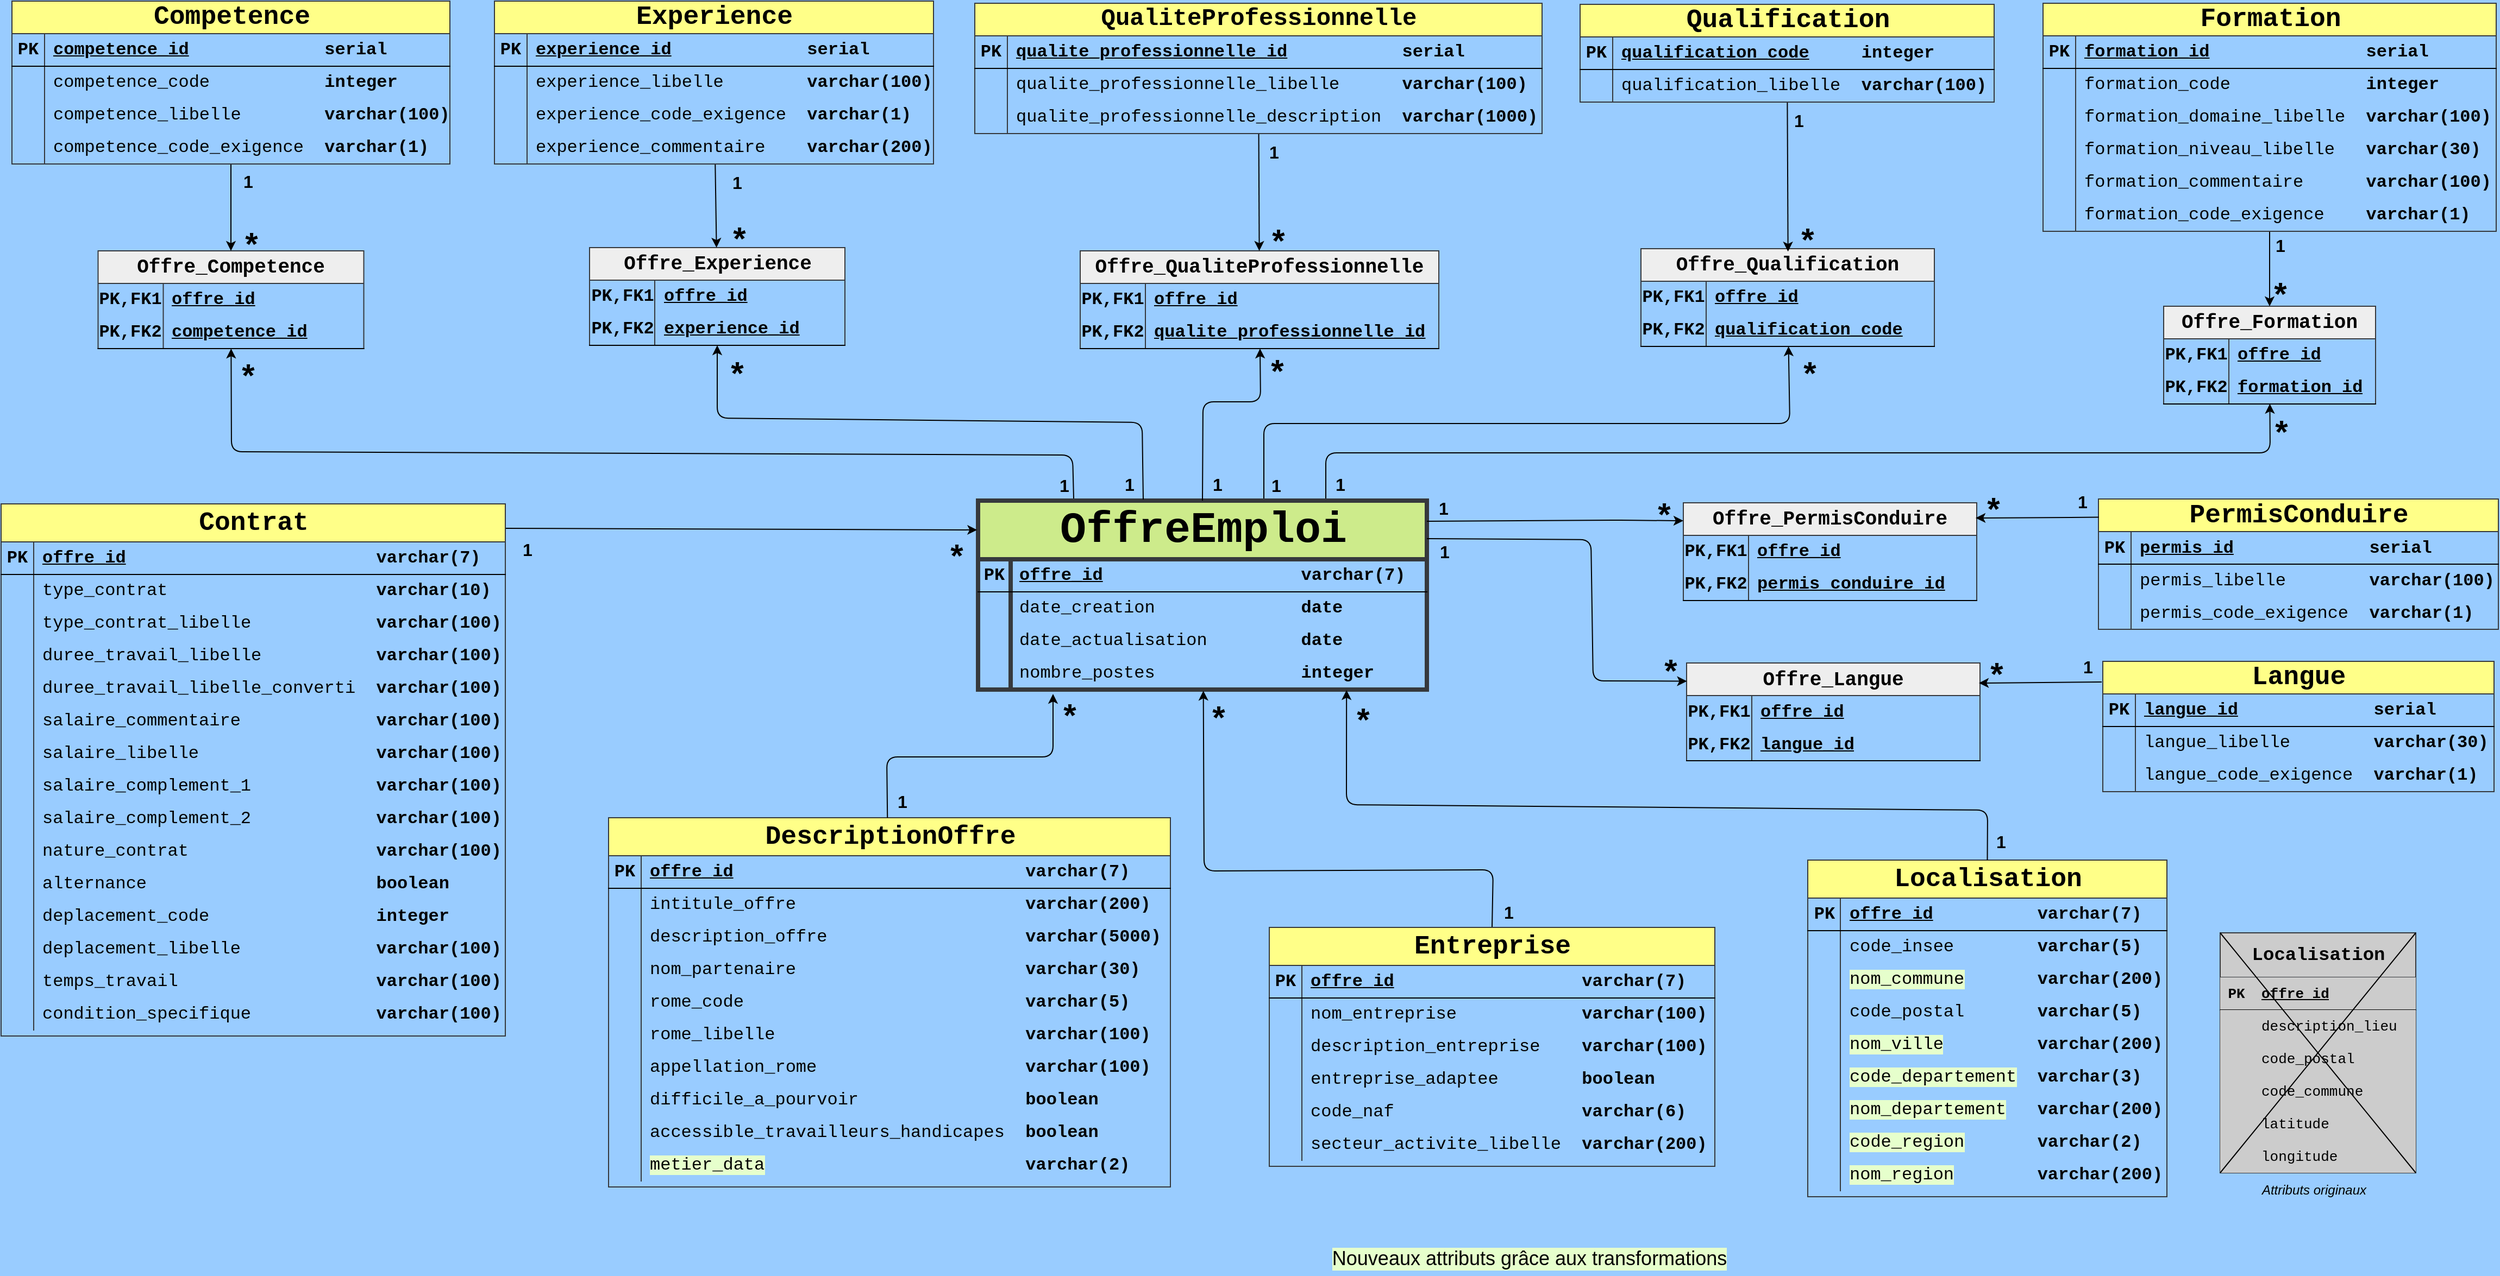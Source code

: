 <mxfile version="26.1.1">
  <diagram name="Page-1" id="PEG4fmZPOcqcN3tmb9fP">
    <mxGraphModel dx="5409" dy="292" grid="0" gridSize="10" guides="1" tooltips="1" connect="1" arrows="1" fold="1" page="1" pageScale="1" pageWidth="4681" pageHeight="3300" background="#99CCFF" math="0" shadow="0">
      <root>
        <mxCell id="0" />
        <mxCell id="1" parent="0" />
        <mxCell id="-QC0LfeOqHy5VNt_hiCN-1" value="&lt;font style=&quot;font-size: 40px;&quot;&gt;OffreEmploi&lt;/font&gt;" style="shape=table;startSize=54;container=1;collapsible=0;childLayout=tableLayout;fixedRows=1;rowLines=0;fontStyle=1;align=center;resizeLast=1;html=1;fillColor=#cdeb8b;strokeColor=#36393d;rounded=0;swimlaneLine=1;shadow=0;fontFamily=Courier New;fontSize=16;textShadow=0;labelBorderColor=none;labelBackgroundColor=none;perimeterSpacing=0;swimlaneFillColor=none;strokeWidth=4;" parent="1" vertex="1">
          <mxGeometry x="-2733" y="1478" width="413" height="174" as="geometry" />
        </mxCell>
        <mxCell id="-QC0LfeOqHy5VNt_hiCN-2" value="" style="shape=tableRow;horizontal=0;startSize=0;swimlaneHead=0;swimlaneBody=0;fillColor=none;collapsible=0;dropTarget=0;points=[[0,0.5],[1,0.5]];portConstraint=eastwest;top=0;left=0;right=0;bottom=1;rounded=0;fontFamily=Courier New;fontSize=16;perimeterSpacing=0;shadow=0;swimlaneFillColor=none;strokeColor=#000000;" parent="-QC0LfeOqHy5VNt_hiCN-1" vertex="1">
          <mxGeometry y="54" width="413" height="30" as="geometry" />
        </mxCell>
        <mxCell id="-QC0LfeOqHy5VNt_hiCN-3" value="PK" style="shape=partialRectangle;connectable=0;fillColor=none;top=0;left=0;bottom=0;right=0;fontStyle=1;overflow=hidden;whiteSpace=wrap;html=1;rounded=0;fontFamily=Courier New;fontSize=16;perimeterSpacing=0;shadow=0;swimlaneFillColor=none;strokeColor=#000000;" parent="-QC0LfeOqHy5VNt_hiCN-2" vertex="1">
          <mxGeometry width="30" height="30" as="geometry">
            <mxRectangle width="30" height="30" as="alternateBounds" />
          </mxGeometry>
        </mxCell>
        <mxCell id="-QC0LfeOqHy5VNt_hiCN-4" value="&lt;u style=&quot;background-color: transparent; color: light-dark(rgb(0, 0, 0), rgb(255, 255, 255));&quot;&gt;offre_id&lt;/u&gt;&lt;span style=&quot;background-color: transparent; color: light-dark(rgb(0, 0, 0), rgb(255, 255, 255));&quot;&gt;&amp;nbsp; &amp;nbsp; &amp;nbsp; &amp;nbsp; &amp;nbsp; &amp;nbsp; &amp;nbsp; &amp;nbsp; &amp;nbsp; &amp;nbsp;varchar(7)&lt;/span&gt;" style="shape=partialRectangle;connectable=0;fillColor=none;top=0;left=0;bottom=0;right=0;align=left;spacingLeft=6;fontStyle=1;overflow=hidden;whiteSpace=wrap;html=1;rounded=0;fontFamily=Courier New;fontSize=16;perimeterSpacing=0;shadow=0;swimlaneFillColor=none;strokeColor=#000000;" parent="-QC0LfeOqHy5VNt_hiCN-2" vertex="1">
          <mxGeometry x="30" width="383" height="30" as="geometry">
            <mxRectangle width="383" height="30" as="alternateBounds" />
          </mxGeometry>
        </mxCell>
        <mxCell id="C7LOxqXwbHzqQDy3l2-N-214" value="" style="shape=tableRow;horizontal=0;startSize=0;swimlaneHead=0;swimlaneBody=0;fillColor=none;collapsible=0;dropTarget=0;points=[[0,0.5],[1,0.5]];portConstraint=eastwest;top=0;left=0;right=0;bottom=0;rounded=0;fontFamily=Courier New;fontSize=16;perimeterSpacing=0;shadow=0;swimlaneFillColor=none;strokeColor=#000000;" parent="-QC0LfeOqHy5VNt_hiCN-1" vertex="1">
          <mxGeometry y="84" width="413" height="30" as="geometry" />
        </mxCell>
        <mxCell id="C7LOxqXwbHzqQDy3l2-N-215" value="" style="shape=partialRectangle;connectable=0;fillColor=none;top=0;left=0;bottom=0;right=0;editable=1;overflow=hidden;whiteSpace=wrap;html=1;rounded=0;fontFamily=Courier New;fontSize=16;perimeterSpacing=0;shadow=0;swimlaneFillColor=none;strokeColor=#000000;" parent="C7LOxqXwbHzqQDy3l2-N-214" vertex="1">
          <mxGeometry width="30" height="30" as="geometry">
            <mxRectangle width="30" height="30" as="alternateBounds" />
          </mxGeometry>
        </mxCell>
        <mxCell id="C7LOxqXwbHzqQDy3l2-N-216" value="date_creation&amp;nbsp; &amp;nbsp; &amp;nbsp; &amp;nbsp; &amp;nbsp; &amp;nbsp; &amp;nbsp;&amp;nbsp;&lt;span style=&quot;font-weight: 700;&quot;&gt;date&lt;/span&gt;" style="shape=partialRectangle;connectable=0;fillColor=none;top=0;left=0;bottom=0;right=0;align=left;spacingLeft=6;overflow=hidden;whiteSpace=wrap;html=1;rounded=0;fontFamily=Courier New;fontSize=16;perimeterSpacing=0;shadow=0;swimlaneFillColor=none;strokeColor=#000000;" parent="C7LOxqXwbHzqQDy3l2-N-214" vertex="1">
          <mxGeometry x="30" width="383" height="30" as="geometry">
            <mxRectangle width="383" height="30" as="alternateBounds" />
          </mxGeometry>
        </mxCell>
        <mxCell id="C7LOxqXwbHzqQDy3l2-N-217" value="" style="shape=tableRow;horizontal=0;startSize=0;swimlaneHead=0;swimlaneBody=0;fillColor=none;collapsible=0;dropTarget=0;points=[[0,0.5],[1,0.5]];portConstraint=eastwest;top=0;left=0;right=0;bottom=0;rounded=0;fontFamily=Courier New;fontSize=16;perimeterSpacing=0;shadow=0;swimlaneFillColor=none;strokeColor=#000000;" parent="-QC0LfeOqHy5VNt_hiCN-1" vertex="1">
          <mxGeometry y="114" width="413" height="30" as="geometry" />
        </mxCell>
        <mxCell id="C7LOxqXwbHzqQDy3l2-N-218" value="" style="shape=partialRectangle;connectable=0;fillColor=none;top=0;left=0;bottom=0;right=0;editable=1;overflow=hidden;whiteSpace=wrap;html=1;rounded=0;fontFamily=Courier New;fontSize=16;perimeterSpacing=0;shadow=0;swimlaneFillColor=none;strokeColor=#000000;" parent="C7LOxqXwbHzqQDy3l2-N-217" vertex="1">
          <mxGeometry width="30" height="30" as="geometry">
            <mxRectangle width="30" height="30" as="alternateBounds" />
          </mxGeometry>
        </mxCell>
        <mxCell id="C7LOxqXwbHzqQDy3l2-N-219" value="date_actualisation&amp;nbsp; &amp;nbsp; &amp;nbsp; &amp;nbsp; &amp;nbsp;&lt;span style=&quot;font-weight: 700;&quot;&gt;date&lt;/span&gt;" style="shape=partialRectangle;connectable=0;fillColor=none;top=0;left=0;bottom=0;right=0;align=left;spacingLeft=6;overflow=hidden;whiteSpace=wrap;html=1;rounded=0;fontFamily=Courier New;fontSize=16;perimeterSpacing=0;shadow=0;swimlaneFillColor=none;strokeColor=#000000;" parent="C7LOxqXwbHzqQDy3l2-N-217" vertex="1">
          <mxGeometry x="30" width="383" height="30" as="geometry">
            <mxRectangle width="383" height="30" as="alternateBounds" />
          </mxGeometry>
        </mxCell>
        <mxCell id="-QC0LfeOqHy5VNt_hiCN-11" value="" style="shape=tableRow;horizontal=0;startSize=0;swimlaneHead=0;swimlaneBody=0;fillColor=none;collapsible=0;dropTarget=0;points=[[0,0.5],[1,0.5]];portConstraint=eastwest;top=0;left=0;right=0;bottom=0;rounded=0;fontFamily=Courier New;fontSize=16;perimeterSpacing=0;shadow=0;swimlaneFillColor=none;strokeColor=#000000;" parent="-QC0LfeOqHy5VNt_hiCN-1" vertex="1">
          <mxGeometry y="144" width="413" height="30" as="geometry" />
        </mxCell>
        <mxCell id="-QC0LfeOqHy5VNt_hiCN-12" value="" style="shape=partialRectangle;connectable=0;fillColor=none;top=0;left=0;bottom=0;right=0;editable=1;overflow=hidden;whiteSpace=wrap;html=1;rounded=0;fontFamily=Courier New;fontSize=16;perimeterSpacing=0;shadow=0;swimlaneFillColor=none;strokeColor=#000000;" parent="-QC0LfeOqHy5VNt_hiCN-11" vertex="1">
          <mxGeometry width="30" height="30" as="geometry">
            <mxRectangle width="30" height="30" as="alternateBounds" />
          </mxGeometry>
        </mxCell>
        <mxCell id="-QC0LfeOqHy5VNt_hiCN-13" value="nombre_postes&amp;nbsp; &amp;nbsp; &amp;nbsp; &amp;nbsp; &amp;nbsp; &amp;nbsp; &amp;nbsp; &lt;span style=&quot;font-weight: 700;&quot;&gt;integer&lt;/span&gt;" style="shape=partialRectangle;connectable=0;fillColor=none;top=0;left=0;bottom=0;right=0;align=left;spacingLeft=6;overflow=hidden;whiteSpace=wrap;html=1;rounded=0;fontFamily=Courier New;fontSize=16;perimeterSpacing=0;shadow=0;swimlaneFillColor=none;strokeColor=#000000;" parent="-QC0LfeOqHy5VNt_hiCN-11" vertex="1">
          <mxGeometry x="30" width="383" height="30" as="geometry">
            <mxRectangle width="383" height="30" as="alternateBounds" />
          </mxGeometry>
        </mxCell>
        <mxCell id="C7LOxqXwbHzqQDy3l2-N-77" value="&lt;span style=&quot;font-size: 24px;&quot;&gt;Contrat&lt;/span&gt;" style="shape=table;startSize=35;container=1;collapsible=0;childLayout=tableLayout;fixedRows=1;rowLines=0;fontStyle=1;align=center;resizeLast=1;html=1;fillColor=#ffff88;strokeColor=#36393d;rounded=0;fontFamily=Courier New;fontSize=16;" parent="1" vertex="1">
          <mxGeometry x="-3632" y="1481" width="464" height="490" as="geometry">
            <mxRectangle x="-3632" y="1479" width="136" height="41" as="alternateBounds" />
          </mxGeometry>
        </mxCell>
        <mxCell id="C7LOxqXwbHzqQDy3l2-N-78" value="" style="shape=tableRow;horizontal=0;startSize=0;swimlaneHead=0;swimlaneBody=0;fillColor=none;collapsible=0;dropTarget=0;points=[[0,0.5],[1,0.5]];portConstraint=eastwest;top=0;left=0;right=0;bottom=1;rounded=0;fontFamily=Courier New;fontSize=16;fontStyle=4;strokeColor=#000000;" parent="C7LOxqXwbHzqQDy3l2-N-77" vertex="1">
          <mxGeometry y="35" width="464" height="30" as="geometry" />
        </mxCell>
        <mxCell id="C7LOxqXwbHzqQDy3l2-N-79" value="PK" style="shape=partialRectangle;connectable=0;fillColor=none;top=0;left=0;bottom=0;right=0;fontStyle=1;overflow=hidden;whiteSpace=wrap;html=1;rounded=0;fontFamily=Courier New;fontSize=16;strokeColor=#000000;" parent="C7LOxqXwbHzqQDy3l2-N-78" vertex="1">
          <mxGeometry width="30" height="30" as="geometry">
            <mxRectangle width="30" height="30" as="alternateBounds" />
          </mxGeometry>
        </mxCell>
        <mxCell id="C7LOxqXwbHzqQDy3l2-N-80" value="&lt;u&gt;offre_id&lt;/u&gt;&amp;nbsp; &amp;nbsp; &amp;nbsp; &amp;nbsp; &amp;nbsp; &amp;nbsp; &amp;nbsp; &amp;nbsp; &amp;nbsp; &amp;nbsp; &amp;nbsp; &amp;nbsp; varchar(7)" style="shape=partialRectangle;connectable=0;fillColor=none;top=0;left=0;bottom=0;right=0;align=left;spacingLeft=6;fontStyle=1;overflow=hidden;whiteSpace=wrap;html=1;rounded=0;fontFamily=Courier New;fontSize=16;strokeColor=#000000;" parent="C7LOxqXwbHzqQDy3l2-N-78" vertex="1">
          <mxGeometry x="30" width="434" height="30" as="geometry">
            <mxRectangle width="434" height="30" as="alternateBounds" />
          </mxGeometry>
        </mxCell>
        <mxCell id="C7LOxqXwbHzqQDy3l2-N-199" value="" style="shape=tableRow;horizontal=0;startSize=0;swimlaneHead=0;swimlaneBody=0;fillColor=none;collapsible=0;dropTarget=0;points=[[0,0.5],[1,0.5]];portConstraint=eastwest;top=0;left=0;right=0;bottom=0;rounded=0;fontFamily=Courier New;fontSize=16;strokeColor=#000000;" parent="C7LOxqXwbHzqQDy3l2-N-77" vertex="1">
          <mxGeometry y="65" width="464" height="30" as="geometry" />
        </mxCell>
        <mxCell id="C7LOxqXwbHzqQDy3l2-N-200" value="" style="shape=partialRectangle;connectable=0;fillColor=none;top=0;left=0;bottom=0;right=0;editable=1;overflow=hidden;whiteSpace=wrap;html=1;rounded=0;fontFamily=Courier New;fontSize=16;strokeColor=#000000;" parent="C7LOxqXwbHzqQDy3l2-N-199" vertex="1">
          <mxGeometry width="30" height="30" as="geometry">
            <mxRectangle width="30" height="30" as="alternateBounds" />
          </mxGeometry>
        </mxCell>
        <mxCell id="C7LOxqXwbHzqQDy3l2-N-201" value="type_contrat&amp;nbsp; &amp;nbsp; &amp;nbsp; &amp;nbsp; &amp;nbsp; &amp;nbsp; &amp;nbsp; &amp;nbsp; &amp;nbsp; &amp;nbsp;&amp;nbsp;&lt;b&gt;varchar(10)&lt;/b&gt;" style="shape=partialRectangle;connectable=0;fillColor=none;top=0;left=0;bottom=0;right=0;align=left;spacingLeft=6;overflow=hidden;whiteSpace=wrap;html=1;rounded=0;fontFamily=Courier New;fontSize=16;strokeColor=#000000;" parent="C7LOxqXwbHzqQDy3l2-N-199" vertex="1">
          <mxGeometry x="30" width="434" height="30" as="geometry">
            <mxRectangle width="434" height="30" as="alternateBounds" />
          </mxGeometry>
        </mxCell>
        <mxCell id="C7LOxqXwbHzqQDy3l2-N-667" value="" style="shape=tableRow;horizontal=0;startSize=0;swimlaneHead=0;swimlaneBody=0;fillColor=none;collapsible=0;dropTarget=0;points=[[0,0.5],[1,0.5]];portConstraint=eastwest;top=0;left=0;right=0;bottom=0;rounded=0;fontFamily=Courier New;fontSize=16;strokeColor=#000000;" parent="C7LOxqXwbHzqQDy3l2-N-77" vertex="1">
          <mxGeometry y="95" width="464" height="30" as="geometry" />
        </mxCell>
        <mxCell id="C7LOxqXwbHzqQDy3l2-N-668" value="" style="shape=partialRectangle;connectable=0;fillColor=none;top=0;left=0;bottom=0;right=0;editable=1;overflow=hidden;whiteSpace=wrap;html=1;rounded=0;fontFamily=Courier New;fontSize=16;strokeColor=#000000;" parent="C7LOxqXwbHzqQDy3l2-N-667" vertex="1">
          <mxGeometry width="30" height="30" as="geometry">
            <mxRectangle width="30" height="30" as="alternateBounds" />
          </mxGeometry>
        </mxCell>
        <mxCell id="C7LOxqXwbHzqQDy3l2-N-669" value="type_&lt;span style=&quot;color: light-dark(rgb(0, 0, 0), rgb(255, 255, 255)); background-color: transparent;&quot;&gt;contrat_&lt;/span&gt;libelle&lt;span style=&quot;color: light-dark(rgb(0, 0, 0), rgb(255, 255, 255)); background-color: transparent;&quot;&gt;&amp;nbsp; &amp;nbsp; &amp;nbsp; &amp;nbsp; &amp;nbsp; &amp;nbsp;&amp;nbsp;&lt;/span&gt;&lt;b style=&quot;color: light-dark(rgb(0, 0, 0), rgb(255, 255, 255)); background-color: transparent;&quot;&gt;varchar(100)&lt;/b&gt;" style="shape=partialRectangle;connectable=0;fillColor=none;top=0;left=0;bottom=0;right=0;align=left;spacingLeft=6;overflow=hidden;whiteSpace=wrap;html=1;rounded=0;fontFamily=Courier New;fontSize=16;strokeColor=#000000;" parent="C7LOxqXwbHzqQDy3l2-N-667" vertex="1">
          <mxGeometry x="30" width="434" height="30" as="geometry">
            <mxRectangle width="434" height="30" as="alternateBounds" />
          </mxGeometry>
        </mxCell>
        <mxCell id="jDI96cK5oBP2eikoeisR-64" value="" style="shape=tableRow;horizontal=0;startSize=0;swimlaneHead=0;swimlaneBody=0;fillColor=none;collapsible=0;dropTarget=0;points=[[0,0.5],[1,0.5]];portConstraint=eastwest;top=0;left=0;right=0;bottom=0;rounded=0;fontFamily=Courier New;fontSize=16;strokeColor=#000000;" parent="C7LOxqXwbHzqQDy3l2-N-77" vertex="1">
          <mxGeometry y="125" width="464" height="30" as="geometry" />
        </mxCell>
        <mxCell id="jDI96cK5oBP2eikoeisR-65" value="" style="shape=partialRectangle;connectable=0;fillColor=none;top=0;left=0;bottom=0;right=0;editable=1;overflow=hidden;whiteSpace=wrap;html=1;rounded=0;fontFamily=Courier New;fontSize=16;strokeColor=#000000;" parent="jDI96cK5oBP2eikoeisR-64" vertex="1">
          <mxGeometry width="30" height="30" as="geometry">
            <mxRectangle width="30" height="30" as="alternateBounds" />
          </mxGeometry>
        </mxCell>
        <mxCell id="jDI96cK5oBP2eikoeisR-66" value="duree_travail_l&lt;span style=&quot;color: light-dark(rgb(0, 0, 0), rgb(255, 255, 255)); background-color: transparent;&quot;&gt;ibelle&lt;/span&gt;&lt;span style=&quot;color: light-dark(rgb(0, 0, 0), rgb(255, 255, 255)); background-color: transparent;&quot;&gt;&amp;nbsp; &amp;nbsp; &amp;nbsp; &amp;nbsp; &amp;nbsp; &amp;nbsp;&lt;b&gt;varchar(100)&lt;/b&gt;&lt;/span&gt;" style="shape=partialRectangle;connectable=0;fillColor=none;top=0;left=0;bottom=0;right=0;align=left;spacingLeft=6;overflow=hidden;whiteSpace=wrap;html=1;rounded=0;fontFamily=Courier New;fontSize=16;strokeColor=#000000;" parent="jDI96cK5oBP2eikoeisR-64" vertex="1">
          <mxGeometry x="30" width="434" height="30" as="geometry">
            <mxRectangle width="434" height="30" as="alternateBounds" />
          </mxGeometry>
        </mxCell>
        <mxCell id="jDI96cK5oBP2eikoeisR-67" value="" style="shape=tableRow;horizontal=0;startSize=0;swimlaneHead=0;swimlaneBody=0;fillColor=none;collapsible=0;dropTarget=0;points=[[0,0.5],[1,0.5]];portConstraint=eastwest;top=0;left=0;right=0;bottom=0;rounded=0;fontFamily=Courier New;fontSize=16;strokeColor=#000000;" parent="C7LOxqXwbHzqQDy3l2-N-77" vertex="1">
          <mxGeometry y="155" width="464" height="30" as="geometry" />
        </mxCell>
        <mxCell id="jDI96cK5oBP2eikoeisR-68" value="" style="shape=partialRectangle;connectable=0;fillColor=none;top=0;left=0;bottom=0;right=0;editable=1;overflow=hidden;whiteSpace=wrap;html=1;rounded=0;fontFamily=Courier New;fontSize=16;strokeColor=#000000;" parent="jDI96cK5oBP2eikoeisR-67" vertex="1">
          <mxGeometry width="30" height="30" as="geometry">
            <mxRectangle width="30" height="30" as="alternateBounds" />
          </mxGeometry>
        </mxCell>
        <mxCell id="jDI96cK5oBP2eikoeisR-69" value="duree_travail_libelle_converti&amp;nbsp;&amp;nbsp;&lt;b&gt;varchar(100)&lt;/b&gt;" style="shape=partialRectangle;connectable=0;fillColor=none;top=0;left=0;bottom=0;right=0;align=left;spacingLeft=6;overflow=hidden;whiteSpace=wrap;html=1;rounded=0;fontFamily=Courier New;fontSize=16;strokeColor=#000000;" parent="jDI96cK5oBP2eikoeisR-67" vertex="1">
          <mxGeometry x="30" width="434" height="30" as="geometry">
            <mxRectangle width="434" height="30" as="alternateBounds" />
          </mxGeometry>
        </mxCell>
        <mxCell id="jDI96cK5oBP2eikoeisR-70" value="" style="shape=tableRow;horizontal=0;startSize=0;swimlaneHead=0;swimlaneBody=0;fillColor=none;collapsible=0;dropTarget=0;points=[[0,0.5],[1,0.5]];portConstraint=eastwest;top=0;left=0;right=0;bottom=0;rounded=0;fontFamily=Courier New;fontSize=16;strokeColor=#000000;" parent="C7LOxqXwbHzqQDy3l2-N-77" vertex="1">
          <mxGeometry y="185" width="464" height="30" as="geometry" />
        </mxCell>
        <mxCell id="jDI96cK5oBP2eikoeisR-71" value="" style="shape=partialRectangle;connectable=0;fillColor=none;top=0;left=0;bottom=0;right=0;editable=1;overflow=hidden;whiteSpace=wrap;html=1;rounded=0;fontFamily=Courier New;fontSize=16;strokeColor=#000000;" parent="jDI96cK5oBP2eikoeisR-70" vertex="1">
          <mxGeometry width="30" height="30" as="geometry">
            <mxRectangle width="30" height="30" as="alternateBounds" />
          </mxGeometry>
        </mxCell>
        <mxCell id="jDI96cK5oBP2eikoeisR-72" value="salaire_commentaire&amp;nbsp; &amp;nbsp; &amp;nbsp; &amp;nbsp; &amp;nbsp; &amp;nbsp; &amp;nbsp;&lt;b&gt;varchar(&lt;/b&gt;&lt;b&gt;100)&lt;/b&gt;" style="shape=partialRectangle;connectable=0;fillColor=none;top=0;left=0;bottom=0;right=0;align=left;spacingLeft=6;overflow=hidden;whiteSpace=wrap;html=1;rounded=0;fontFamily=Courier New;fontSize=16;strokeColor=#000000;" parent="jDI96cK5oBP2eikoeisR-70" vertex="1">
          <mxGeometry x="30" width="434" height="30" as="geometry">
            <mxRectangle width="434" height="30" as="alternateBounds" />
          </mxGeometry>
        </mxCell>
        <mxCell id="jDI96cK5oBP2eikoeisR-73" value="" style="shape=tableRow;horizontal=0;startSize=0;swimlaneHead=0;swimlaneBody=0;fillColor=none;collapsible=0;dropTarget=0;points=[[0,0.5],[1,0.5]];portConstraint=eastwest;top=0;left=0;right=0;bottom=0;rounded=0;fontFamily=Courier New;fontSize=16;strokeColor=#000000;" parent="C7LOxqXwbHzqQDy3l2-N-77" vertex="1">
          <mxGeometry y="215" width="464" height="30" as="geometry" />
        </mxCell>
        <mxCell id="jDI96cK5oBP2eikoeisR-74" value="" style="shape=partialRectangle;connectable=0;fillColor=none;top=0;left=0;bottom=0;right=0;editable=1;overflow=hidden;whiteSpace=wrap;html=1;rounded=0;fontFamily=Courier New;fontSize=16;strokeColor=#000000;" parent="jDI96cK5oBP2eikoeisR-73" vertex="1">
          <mxGeometry width="30" height="30" as="geometry">
            <mxRectangle width="30" height="30" as="alternateBounds" />
          </mxGeometry>
        </mxCell>
        <mxCell id="jDI96cK5oBP2eikoeisR-75" value="salaire_libelle&amp;nbsp; &amp;nbsp; &amp;nbsp; &amp;nbsp; &amp;nbsp; &amp;nbsp; &amp;nbsp; &amp;nbsp; &amp;nbsp;&lt;b&gt;varchar(&lt;/b&gt;&lt;b&gt;100)&lt;/b&gt;" style="shape=partialRectangle;connectable=0;fillColor=none;top=0;left=0;bottom=0;right=0;align=left;spacingLeft=6;overflow=hidden;whiteSpace=wrap;html=1;rounded=0;fontFamily=Courier New;fontSize=16;strokeColor=#000000;" parent="jDI96cK5oBP2eikoeisR-73" vertex="1">
          <mxGeometry x="30" width="434" height="30" as="geometry">
            <mxRectangle width="434" height="30" as="alternateBounds" />
          </mxGeometry>
        </mxCell>
        <mxCell id="jDI96cK5oBP2eikoeisR-76" value="" style="shape=tableRow;horizontal=0;startSize=0;swimlaneHead=0;swimlaneBody=0;fillColor=none;collapsible=0;dropTarget=0;points=[[0,0.5],[1,0.5]];portConstraint=eastwest;top=0;left=0;right=0;bottom=0;rounded=0;fontFamily=Courier New;fontSize=16;strokeColor=#000000;" parent="C7LOxqXwbHzqQDy3l2-N-77" vertex="1">
          <mxGeometry y="245" width="464" height="30" as="geometry" />
        </mxCell>
        <mxCell id="jDI96cK5oBP2eikoeisR-77" value="" style="shape=partialRectangle;connectable=0;fillColor=none;top=0;left=0;bottom=0;right=0;editable=1;overflow=hidden;whiteSpace=wrap;html=1;rounded=0;fontFamily=Courier New;fontSize=16;strokeColor=#000000;" parent="jDI96cK5oBP2eikoeisR-76" vertex="1">
          <mxGeometry width="30" height="30" as="geometry">
            <mxRectangle width="30" height="30" as="alternateBounds" />
          </mxGeometry>
        </mxCell>
        <mxCell id="jDI96cK5oBP2eikoeisR-78" value="salaire_complement_1&amp;nbsp; &amp;nbsp; &amp;nbsp; &amp;nbsp; &amp;nbsp; &amp;nbsp;&amp;nbsp;&lt;b&gt;varchar(&lt;/b&gt;&lt;b&gt;100)&lt;/b&gt;" style="shape=partialRectangle;connectable=0;fillColor=none;top=0;left=0;bottom=0;right=0;align=left;spacingLeft=6;overflow=hidden;whiteSpace=wrap;html=1;rounded=0;fontFamily=Courier New;fontSize=16;strokeColor=#000000;" parent="jDI96cK5oBP2eikoeisR-76" vertex="1">
          <mxGeometry x="30" width="434" height="30" as="geometry">
            <mxRectangle width="434" height="30" as="alternateBounds" />
          </mxGeometry>
        </mxCell>
        <mxCell id="jDI96cK5oBP2eikoeisR-79" value="" style="shape=tableRow;horizontal=0;startSize=0;swimlaneHead=0;swimlaneBody=0;fillColor=none;collapsible=0;dropTarget=0;points=[[0,0.5],[1,0.5]];portConstraint=eastwest;top=0;left=0;right=0;bottom=0;rounded=0;fontFamily=Courier New;fontSize=16;strokeColor=#000000;" parent="C7LOxqXwbHzqQDy3l2-N-77" vertex="1">
          <mxGeometry y="275" width="464" height="30" as="geometry" />
        </mxCell>
        <mxCell id="jDI96cK5oBP2eikoeisR-80" value="" style="shape=partialRectangle;connectable=0;fillColor=none;top=0;left=0;bottom=0;right=0;editable=1;overflow=hidden;whiteSpace=wrap;html=1;rounded=0;fontFamily=Courier New;fontSize=16;strokeColor=#000000;" parent="jDI96cK5oBP2eikoeisR-79" vertex="1">
          <mxGeometry width="30" height="30" as="geometry">
            <mxRectangle width="30" height="30" as="alternateBounds" />
          </mxGeometry>
        </mxCell>
        <mxCell id="jDI96cK5oBP2eikoeisR-81" value="salaire_complement_2&amp;nbsp; &amp;nbsp; &amp;nbsp; &amp;nbsp; &amp;nbsp; &amp;nbsp;&amp;nbsp;&lt;b&gt;varchar(&lt;/b&gt;&lt;b&gt;100)&lt;/b&gt;" style="shape=partialRectangle;connectable=0;fillColor=none;top=0;left=0;bottom=0;right=0;align=left;spacingLeft=6;overflow=hidden;whiteSpace=wrap;html=1;rounded=0;fontFamily=Courier New;fontSize=16;strokeColor=#000000;" parent="jDI96cK5oBP2eikoeisR-79" vertex="1">
          <mxGeometry x="30" width="434" height="30" as="geometry">
            <mxRectangle width="434" height="30" as="alternateBounds" />
          </mxGeometry>
        </mxCell>
        <mxCell id="jDI96cK5oBP2eikoeisR-311" value="" style="shape=tableRow;horizontal=0;startSize=0;swimlaneHead=0;swimlaneBody=0;fillColor=none;collapsible=0;dropTarget=0;points=[[0,0.5],[1,0.5]];portConstraint=eastwest;top=0;left=0;right=0;bottom=0;rounded=0;fontFamily=Courier New;fontSize=16;strokeColor=#000000;" parent="C7LOxqXwbHzqQDy3l2-N-77" vertex="1">
          <mxGeometry y="305" width="464" height="30" as="geometry" />
        </mxCell>
        <mxCell id="jDI96cK5oBP2eikoeisR-312" value="" style="shape=partialRectangle;connectable=0;fillColor=none;top=0;left=0;bottom=0;right=0;editable=1;overflow=hidden;whiteSpace=wrap;html=1;rounded=0;fontFamily=Courier New;fontSize=16;strokeColor=#000000;" parent="jDI96cK5oBP2eikoeisR-311" vertex="1">
          <mxGeometry width="30" height="30" as="geometry">
            <mxRectangle width="30" height="30" as="alternateBounds" />
          </mxGeometry>
        </mxCell>
        <mxCell id="jDI96cK5oBP2eikoeisR-313" value="nature_contrat&amp;nbsp; &amp;nbsp; &amp;nbsp; &amp;nbsp; &amp;nbsp; &amp;nbsp; &amp;nbsp; &amp;nbsp;&amp;nbsp;&lt;span style=&quot;color: light-dark(rgb(0, 0, 0), rgb(255, 255, 255)); background-color: transparent;&quot;&gt;&amp;nbsp;&amp;nbsp;&lt;/span&gt;&lt;b style=&quot;color: light-dark(rgb(0, 0, 0), rgb(255, 255, 255)); background-color: transparent;&quot;&gt;varchar(&lt;/b&gt;&lt;b&gt;100)&lt;/b&gt;" style="shape=partialRectangle;connectable=0;fillColor=none;top=0;left=0;bottom=0;right=0;align=left;spacingLeft=6;overflow=hidden;whiteSpace=wrap;html=1;rounded=0;fontFamily=Courier New;fontSize=16;strokeColor=#000000;" parent="jDI96cK5oBP2eikoeisR-311" vertex="1">
          <mxGeometry x="30" width="434" height="30" as="geometry">
            <mxRectangle width="434" height="30" as="alternateBounds" />
          </mxGeometry>
        </mxCell>
        <mxCell id="jDI96cK5oBP2eikoeisR-82" value="" style="shape=tableRow;horizontal=0;startSize=0;swimlaneHead=0;swimlaneBody=0;fillColor=none;collapsible=0;dropTarget=0;points=[[0,0.5],[1,0.5]];portConstraint=eastwest;top=0;left=0;right=0;bottom=0;rounded=0;fontFamily=Courier New;fontSize=16;strokeColor=#000000;" parent="C7LOxqXwbHzqQDy3l2-N-77" vertex="1">
          <mxGeometry y="335" width="464" height="30" as="geometry" />
        </mxCell>
        <mxCell id="jDI96cK5oBP2eikoeisR-83" value="" style="shape=partialRectangle;connectable=0;fillColor=none;top=0;left=0;bottom=0;right=0;editable=1;overflow=hidden;whiteSpace=wrap;html=1;rounded=0;fontFamily=Courier New;fontSize=16;strokeColor=#000000;" parent="jDI96cK5oBP2eikoeisR-82" vertex="1">
          <mxGeometry width="30" height="30" as="geometry">
            <mxRectangle width="30" height="30" as="alternateBounds" />
          </mxGeometry>
        </mxCell>
        <mxCell id="jDI96cK5oBP2eikoeisR-84" value="alternance&amp;nbsp; &amp;nbsp; &amp;nbsp; &amp;nbsp; &amp;nbsp; &amp;nbsp; &amp;nbsp; &amp;nbsp; &amp;nbsp; &amp;nbsp; &amp;nbsp;&amp;nbsp;&lt;b&gt;boolean&lt;/b&gt;" style="shape=partialRectangle;connectable=0;fillColor=none;top=0;left=0;bottom=0;right=0;align=left;spacingLeft=6;overflow=hidden;whiteSpace=wrap;html=1;rounded=0;fontFamily=Courier New;fontSize=16;strokeColor=#000000;" parent="jDI96cK5oBP2eikoeisR-82" vertex="1">
          <mxGeometry x="30" width="434" height="30" as="geometry">
            <mxRectangle width="434" height="30" as="alternateBounds" />
          </mxGeometry>
        </mxCell>
        <mxCell id="jDI96cK5oBP2eikoeisR-85" value="" style="shape=tableRow;horizontal=0;startSize=0;swimlaneHead=0;swimlaneBody=0;fillColor=none;collapsible=0;dropTarget=0;points=[[0,0.5],[1,0.5]];portConstraint=eastwest;top=0;left=0;right=0;bottom=0;rounded=0;fontFamily=Courier New;fontSize=16;strokeColor=#000000;" parent="C7LOxqXwbHzqQDy3l2-N-77" vertex="1">
          <mxGeometry y="365" width="464" height="30" as="geometry" />
        </mxCell>
        <mxCell id="jDI96cK5oBP2eikoeisR-86" value="" style="shape=partialRectangle;connectable=0;fillColor=none;top=0;left=0;bottom=0;right=0;editable=1;overflow=hidden;whiteSpace=wrap;html=1;rounded=0;fontFamily=Courier New;fontSize=16;strokeColor=#000000;" parent="jDI96cK5oBP2eikoeisR-85" vertex="1">
          <mxGeometry width="30" height="30" as="geometry">
            <mxRectangle width="30" height="30" as="alternateBounds" />
          </mxGeometry>
        </mxCell>
        <mxCell id="jDI96cK5oBP2eikoeisR-87" value="deplacement_code&amp;nbsp; &amp;nbsp; &amp;nbsp; &amp;nbsp; &amp;nbsp; &amp;nbsp; &amp;nbsp; &amp;nbsp;&amp;nbsp;&lt;b&gt;integer&lt;/b&gt;" style="shape=partialRectangle;connectable=0;fillColor=none;top=0;left=0;bottom=0;right=0;align=left;spacingLeft=6;overflow=hidden;whiteSpace=wrap;html=1;rounded=0;fontFamily=Courier New;fontSize=16;strokeColor=#000000;" parent="jDI96cK5oBP2eikoeisR-85" vertex="1">
          <mxGeometry x="30" width="434" height="30" as="geometry">
            <mxRectangle width="434" height="30" as="alternateBounds" />
          </mxGeometry>
        </mxCell>
        <mxCell id="jDI96cK5oBP2eikoeisR-88" value="" style="shape=tableRow;horizontal=0;startSize=0;swimlaneHead=0;swimlaneBody=0;fillColor=none;collapsible=0;dropTarget=0;points=[[0,0.5],[1,0.5]];portConstraint=eastwest;top=0;left=0;right=0;bottom=0;rounded=0;fontFamily=Courier New;fontSize=16;strokeColor=#000000;" parent="C7LOxqXwbHzqQDy3l2-N-77" vertex="1">
          <mxGeometry y="395" width="464" height="30" as="geometry" />
        </mxCell>
        <mxCell id="jDI96cK5oBP2eikoeisR-89" value="" style="shape=partialRectangle;connectable=0;fillColor=none;top=0;left=0;bottom=0;right=0;editable=1;overflow=hidden;whiteSpace=wrap;html=1;rounded=0;fontFamily=Courier New;fontSize=16;strokeColor=#000000;" parent="jDI96cK5oBP2eikoeisR-88" vertex="1">
          <mxGeometry width="30" height="30" as="geometry">
            <mxRectangle width="30" height="30" as="alternateBounds" />
          </mxGeometry>
        </mxCell>
        <mxCell id="jDI96cK5oBP2eikoeisR-90" value="deplacement_libelle&amp;nbsp; &amp;nbsp; &amp;nbsp; &amp;nbsp; &amp;nbsp; &amp;nbsp; &amp;nbsp;&lt;b&gt;varchar(&lt;/b&gt;&lt;b&gt;100)&lt;/b&gt;" style="shape=partialRectangle;connectable=0;fillColor=none;top=0;left=0;bottom=0;right=0;align=left;spacingLeft=6;overflow=hidden;whiteSpace=wrap;html=1;rounded=0;fontFamily=Courier New;fontSize=16;strokeColor=#000000;" parent="jDI96cK5oBP2eikoeisR-88" vertex="1">
          <mxGeometry x="30" width="434" height="30" as="geometry">
            <mxRectangle width="434" height="30" as="alternateBounds" />
          </mxGeometry>
        </mxCell>
        <mxCell id="C7LOxqXwbHzqQDy3l2-N-730" value="" style="shape=tableRow;horizontal=0;startSize=0;swimlaneHead=0;swimlaneBody=0;fillColor=none;collapsible=0;dropTarget=0;points=[[0,0.5],[1,0.5]];portConstraint=eastwest;top=0;left=0;right=0;bottom=0;rounded=0;fontFamily=Courier New;fontSize=16;strokeColor=#000000;" parent="C7LOxqXwbHzqQDy3l2-N-77" vertex="1">
          <mxGeometry y="425" width="464" height="30" as="geometry" />
        </mxCell>
        <mxCell id="C7LOxqXwbHzqQDy3l2-N-731" value="" style="shape=partialRectangle;connectable=0;fillColor=none;top=0;left=0;bottom=0;right=0;editable=1;overflow=hidden;whiteSpace=wrap;html=1;rounded=0;fontFamily=Courier New;fontSize=16;strokeColor=#000000;" parent="C7LOxqXwbHzqQDy3l2-N-730" vertex="1">
          <mxGeometry width="30" height="30" as="geometry">
            <mxRectangle width="30" height="30" as="alternateBounds" />
          </mxGeometry>
        </mxCell>
        <mxCell id="C7LOxqXwbHzqQDy3l2-N-732" value="temps_travail&amp;nbsp; &amp;nbsp; &amp;nbsp; &amp;nbsp; &amp;nbsp; &amp;nbsp; &amp;nbsp; &amp;nbsp; &amp;nbsp;&lt;span style=&quot;color: light-dark(rgb(0, 0, 0), rgb(255, 255, 255)); background-color: transparent;&quot;&gt;&amp;nbsp; &lt;/span&gt;&lt;b style=&quot;color: light-dark(rgb(0, 0, 0), rgb(255, 255, 255)); background-color: transparent;&quot;&gt;varchar(&lt;/b&gt;&lt;b&gt;100)&lt;/b&gt;" style="shape=partialRectangle;connectable=0;fillColor=none;top=0;left=0;bottom=0;right=0;align=left;spacingLeft=6;overflow=hidden;whiteSpace=wrap;html=1;rounded=0;fontFamily=Courier New;fontSize=16;strokeColor=#000000;" parent="C7LOxqXwbHzqQDy3l2-N-730" vertex="1">
          <mxGeometry x="30" width="434" height="30" as="geometry">
            <mxRectangle width="434" height="30" as="alternateBounds" />
          </mxGeometry>
        </mxCell>
        <mxCell id="C7LOxqXwbHzqQDy3l2-N-661" value="" style="shape=tableRow;horizontal=0;startSize=0;swimlaneHead=0;swimlaneBody=0;fillColor=none;collapsible=0;dropTarget=0;points=[[0,0.5],[1,0.5]];portConstraint=eastwest;top=0;left=0;right=0;bottom=0;rounded=0;fontFamily=Courier New;fontSize=16;strokeColor=#000000;" parent="C7LOxqXwbHzqQDy3l2-N-77" vertex="1">
          <mxGeometry y="455" width="464" height="30" as="geometry" />
        </mxCell>
        <mxCell id="C7LOxqXwbHzqQDy3l2-N-662" value="" style="shape=partialRectangle;connectable=0;fillColor=none;top=0;left=0;bottom=0;right=0;editable=1;overflow=hidden;whiteSpace=wrap;html=1;rounded=0;fontFamily=Courier New;fontSize=16;strokeColor=#000000;" parent="C7LOxqXwbHzqQDy3l2-N-661" vertex="1">
          <mxGeometry width="30" height="30" as="geometry">
            <mxRectangle width="30" height="30" as="alternateBounds" />
          </mxGeometry>
        </mxCell>
        <mxCell id="C7LOxqXwbHzqQDy3l2-N-663" value="condition_specifique&amp;nbsp; &amp;nbsp; &amp;nbsp; &amp;nbsp; &amp;nbsp; &amp;nbsp;&amp;nbsp;&lt;b&gt;varchar(&lt;/b&gt;&lt;b&gt;100)&lt;/b&gt;" style="shape=partialRectangle;connectable=0;fillColor=none;top=0;left=0;bottom=0;right=0;align=left;spacingLeft=6;overflow=hidden;whiteSpace=wrap;html=1;rounded=0;fontFamily=Courier New;fontSize=16;strokeColor=#000000;" parent="C7LOxqXwbHzqQDy3l2-N-661" vertex="1">
          <mxGeometry x="30" width="434" height="30" as="geometry">
            <mxRectangle width="434" height="30" as="alternateBounds" />
          </mxGeometry>
        </mxCell>
        <mxCell id="C7LOxqXwbHzqQDy3l2-N-353" value="&lt;font style=&quot;font-size: 18px;&quot;&gt;Offre_Formation&lt;/font&gt;" style="shape=table;startSize=30;container=1;collapsible=0;childLayout=tableLayout;fixedRows=1;rowLines=0;fontStyle=1;align=center;resizeLast=1;html=1;whiteSpace=wrap;fillColor=#eeeeee;strokeColor=#36393d;fontFamily=Courier New;fontSize=16;" parent="1" vertex="1">
          <mxGeometry x="-1642" y="1299" width="195" height="90" as="geometry" />
        </mxCell>
        <mxCell id="C7LOxqXwbHzqQDy3l2-N-354" value="" style="shape=tableRow;horizontal=0;startSize=0;swimlaneHead=0;swimlaneBody=0;fillColor=none;collapsible=0;dropTarget=0;points=[[0,0.5],[1,0.5]];portConstraint=eastwest;top=0;left=0;right=0;bottom=0;html=1;fontFamily=Courier New;fontSize=16;strokeColor=#000000;" parent="C7LOxqXwbHzqQDy3l2-N-353" vertex="1">
          <mxGeometry y="30" width="195" height="30" as="geometry" />
        </mxCell>
        <mxCell id="C7LOxqXwbHzqQDy3l2-N-355" value="PK,FK1" style="shape=partialRectangle;connectable=0;fillColor=none;top=0;left=0;bottom=0;right=0;fontStyle=1;overflow=hidden;html=1;whiteSpace=wrap;fontFamily=Courier New;fontSize=16;strokeColor=#000000;" parent="C7LOxqXwbHzqQDy3l2-N-354" vertex="1">
          <mxGeometry width="60" height="30" as="geometry">
            <mxRectangle width="60" height="30" as="alternateBounds" />
          </mxGeometry>
        </mxCell>
        <mxCell id="C7LOxqXwbHzqQDy3l2-N-356" value="offre_id" style="shape=partialRectangle;connectable=0;fillColor=none;top=0;left=0;bottom=0;right=0;align=left;spacingLeft=6;fontStyle=5;overflow=hidden;html=1;whiteSpace=wrap;fontFamily=Courier New;fontSize=16;strokeColor=#000000;" parent="C7LOxqXwbHzqQDy3l2-N-354" vertex="1">
          <mxGeometry x="60" width="135" height="30" as="geometry">
            <mxRectangle width="135" height="30" as="alternateBounds" />
          </mxGeometry>
        </mxCell>
        <mxCell id="C7LOxqXwbHzqQDy3l2-N-357" value="" style="shape=tableRow;horizontal=0;startSize=0;swimlaneHead=0;swimlaneBody=0;fillColor=none;collapsible=0;dropTarget=0;points=[[0,0.5],[1,0.5]];portConstraint=eastwest;top=0;left=0;right=0;bottom=1;html=1;fontFamily=Courier New;fontSize=16;strokeColor=#000000;" parent="C7LOxqXwbHzqQDy3l2-N-353" vertex="1">
          <mxGeometry y="60" width="195" height="30" as="geometry" />
        </mxCell>
        <mxCell id="C7LOxqXwbHzqQDy3l2-N-358" value="PK,FK2" style="shape=partialRectangle;connectable=0;fillColor=none;top=0;left=0;bottom=0;right=0;fontStyle=1;overflow=hidden;html=1;whiteSpace=wrap;fontFamily=Courier New;fontSize=16;strokeColor=#000000;" parent="C7LOxqXwbHzqQDy3l2-N-357" vertex="1">
          <mxGeometry width="60" height="30" as="geometry">
            <mxRectangle width="60" height="30" as="alternateBounds" />
          </mxGeometry>
        </mxCell>
        <mxCell id="C7LOxqXwbHzqQDy3l2-N-359" value="&lt;u&gt;formation_id&lt;/u&gt;" style="shape=partialRectangle;connectable=0;fillColor=none;top=0;left=0;bottom=0;right=0;align=left;spacingLeft=6;fontStyle=5;overflow=hidden;html=1;whiteSpace=wrap;fontFamily=Courier New;fontSize=16;strokeColor=#000000;" parent="C7LOxqXwbHzqQDy3l2-N-357" vertex="1">
          <mxGeometry x="60" width="135" height="30" as="geometry">
            <mxRectangle width="135" height="30" as="alternateBounds" />
          </mxGeometry>
        </mxCell>
        <mxCell id="jDI96cK5oBP2eikoeisR-46" style="edgeStyle=none;rounded=0;orthogonalLoop=1;jettySize=auto;html=1;" parent="1" source="C7LOxqXwbHzqQDy3l2-N-360" target="C7LOxqXwbHzqQDy3l2-N-353" edge="1">
          <mxGeometry relative="1" as="geometry" />
        </mxCell>
        <mxCell id="C7LOxqXwbHzqQDy3l2-N-360" value="&lt;font style=&quot;font-size: 24px;&quot;&gt;Formation&lt;/font&gt;" style="shape=table;startSize=30;container=1;collapsible=0;childLayout=tableLayout;fixedRows=1;rowLines=0;fontStyle=1;align=center;resizeLast=1;html=1;fillColor=#ffff88;strokeColor=#36393d;rounded=0;fontFamily=Courier New;fontSize=16;" parent="1" vertex="1">
          <mxGeometry x="-1753" y="1020" width="417" height="210" as="geometry" />
        </mxCell>
        <mxCell id="C7LOxqXwbHzqQDy3l2-N-361" value="" style="shape=tableRow;horizontal=0;startSize=0;swimlaneHead=0;swimlaneBody=0;fillColor=none;collapsible=0;dropTarget=0;points=[[0,0.5],[1,0.5]];portConstraint=eastwest;top=0;left=0;right=0;bottom=1;rounded=0;fontFamily=Courier New;fontSize=16;strokeColor=#000000;" parent="C7LOxqXwbHzqQDy3l2-N-360" vertex="1">
          <mxGeometry y="30" width="417" height="30" as="geometry" />
        </mxCell>
        <mxCell id="C7LOxqXwbHzqQDy3l2-N-362" value="PK" style="shape=partialRectangle;connectable=0;fillColor=none;top=0;left=0;bottom=0;right=0;fontStyle=1;overflow=hidden;whiteSpace=wrap;html=1;rounded=0;fontFamily=Courier New;fontSize=16;strokeColor=#000000;" parent="C7LOxqXwbHzqQDy3l2-N-361" vertex="1">
          <mxGeometry width="30" height="30" as="geometry">
            <mxRectangle width="30" height="30" as="alternateBounds" />
          </mxGeometry>
        </mxCell>
        <mxCell id="C7LOxqXwbHzqQDy3l2-N-363" value="&lt;u&gt;formation_id&lt;/u&gt;&amp;nbsp; &amp;nbsp; &amp;nbsp; &amp;nbsp; &amp;nbsp; &amp;nbsp; &amp;nbsp; &amp;nbsp;serial" style="shape=partialRectangle;connectable=0;fillColor=none;top=0;left=0;bottom=0;right=0;align=left;spacingLeft=6;fontStyle=1;overflow=hidden;whiteSpace=wrap;html=1;rounded=0;fontFamily=Courier New;fontSize=16;strokeColor=#000000;" parent="C7LOxqXwbHzqQDy3l2-N-361" vertex="1">
          <mxGeometry x="30" width="387" height="30" as="geometry">
            <mxRectangle width="387" height="30" as="alternateBounds" />
          </mxGeometry>
        </mxCell>
        <mxCell id="XXJla8c7RjyffmKd3PL7-7" value="" style="shape=tableRow;horizontal=0;startSize=0;swimlaneHead=0;swimlaneBody=0;fillColor=none;collapsible=0;dropTarget=0;points=[[0,0.5],[1,0.5]];portConstraint=eastwest;top=0;left=0;right=0;bottom=0;rounded=0;fontFamily=Courier New;fontSize=16;strokeColor=#000000;" parent="C7LOxqXwbHzqQDy3l2-N-360" vertex="1">
          <mxGeometry y="60" width="417" height="30" as="geometry" />
        </mxCell>
        <mxCell id="XXJla8c7RjyffmKd3PL7-8" value="" style="shape=partialRectangle;connectable=0;fillColor=none;top=0;left=0;bottom=0;right=0;editable=1;overflow=hidden;whiteSpace=wrap;html=1;rounded=0;fontFamily=Courier New;fontSize=16;strokeColor=#000000;" parent="XXJla8c7RjyffmKd3PL7-7" vertex="1">
          <mxGeometry width="30" height="30" as="geometry">
            <mxRectangle width="30" height="30" as="alternateBounds" />
          </mxGeometry>
        </mxCell>
        <mxCell id="XXJla8c7RjyffmKd3PL7-9" value="&lt;span style=&quot;background-color: transparent;&quot;&gt;formation_&lt;/span&gt;code&lt;span style=&quot;background-color: transparent;&quot;&gt;&amp;nbsp; &amp;nbsp; &amp;nbsp; &amp;nbsp; &amp;nbsp; &amp;nbsp; &amp;nbsp;&lt;/span&gt;&lt;b&gt;integer&lt;/b&gt;" style="shape=partialRectangle;connectable=0;fillColor=none;top=0;left=0;bottom=0;right=0;align=left;spacingLeft=6;overflow=hidden;whiteSpace=wrap;html=1;rounded=0;fontFamily=Courier New;fontSize=16;strokeColor=#000000;" parent="XXJla8c7RjyffmKd3PL7-7" vertex="1">
          <mxGeometry x="30" width="387" height="30" as="geometry">
            <mxRectangle width="387" height="30" as="alternateBounds" />
          </mxGeometry>
        </mxCell>
        <mxCell id="jDI96cK5oBP2eikoeisR-314" value="" style="shape=tableRow;horizontal=0;startSize=0;swimlaneHead=0;swimlaneBody=0;fillColor=none;collapsible=0;dropTarget=0;points=[[0,0.5],[1,0.5]];portConstraint=eastwest;top=0;left=0;right=0;bottom=0;rounded=0;fontFamily=Courier New;fontSize=16;strokeColor=#000000;" parent="C7LOxqXwbHzqQDy3l2-N-360" vertex="1">
          <mxGeometry y="90" width="417" height="30" as="geometry" />
        </mxCell>
        <mxCell id="jDI96cK5oBP2eikoeisR-315" value="" style="shape=partialRectangle;connectable=0;fillColor=none;top=0;left=0;bottom=0;right=0;editable=1;overflow=hidden;whiteSpace=wrap;html=1;rounded=0;fontFamily=Courier New;fontSize=16;strokeColor=#000000;" parent="jDI96cK5oBP2eikoeisR-314" vertex="1">
          <mxGeometry width="30" height="30" as="geometry">
            <mxRectangle width="30" height="30" as="alternateBounds" />
          </mxGeometry>
        </mxCell>
        <mxCell id="jDI96cK5oBP2eikoeisR-316" value="formation_&lt;span style=&quot;background-color: transparent;&quot;&gt;domaine_libelle&amp;nbsp;&amp;nbsp;&lt;/span&gt;&lt;b&gt;varchar(100)&lt;/b&gt;" style="shape=partialRectangle;connectable=0;fillColor=none;top=0;left=0;bottom=0;right=0;align=left;spacingLeft=6;overflow=hidden;whiteSpace=wrap;html=1;rounded=0;fontFamily=Courier New;fontSize=16;strokeColor=#000000;" parent="jDI96cK5oBP2eikoeisR-314" vertex="1">
          <mxGeometry x="30" width="387" height="30" as="geometry">
            <mxRectangle width="387" height="30" as="alternateBounds" />
          </mxGeometry>
        </mxCell>
        <mxCell id="jDI96cK5oBP2eikoeisR-317" value="" style="shape=tableRow;horizontal=0;startSize=0;swimlaneHead=0;swimlaneBody=0;fillColor=none;collapsible=0;dropTarget=0;points=[[0,0.5],[1,0.5]];portConstraint=eastwest;top=0;left=0;right=0;bottom=0;rounded=0;fontFamily=Courier New;fontSize=16;strokeColor=#000000;" parent="C7LOxqXwbHzqQDy3l2-N-360" vertex="1">
          <mxGeometry y="120" width="417" height="30" as="geometry" />
        </mxCell>
        <mxCell id="jDI96cK5oBP2eikoeisR-318" value="" style="shape=partialRectangle;connectable=0;fillColor=none;top=0;left=0;bottom=0;right=0;editable=1;overflow=hidden;whiteSpace=wrap;html=1;rounded=0;fontFamily=Courier New;fontSize=16;strokeColor=#000000;" parent="jDI96cK5oBP2eikoeisR-317" vertex="1">
          <mxGeometry width="30" height="30" as="geometry">
            <mxRectangle width="30" height="30" as="alternateBounds" />
          </mxGeometry>
        </mxCell>
        <mxCell id="jDI96cK5oBP2eikoeisR-319" value="formation_&lt;span style=&quot;background-color: transparent;&quot;&gt;niveau_libelle&amp;nbsp; &amp;nbsp;&lt;/span&gt;&lt;b&gt;varchar(30)&lt;/b&gt;" style="shape=partialRectangle;connectable=0;fillColor=none;top=0;left=0;bottom=0;right=0;align=left;spacingLeft=6;overflow=hidden;whiteSpace=wrap;html=1;rounded=0;fontFamily=Courier New;fontSize=16;strokeColor=#000000;" parent="jDI96cK5oBP2eikoeisR-317" vertex="1">
          <mxGeometry x="30" width="387" height="30" as="geometry">
            <mxRectangle width="387" height="30" as="alternateBounds" />
          </mxGeometry>
        </mxCell>
        <mxCell id="jDI96cK5oBP2eikoeisR-320" value="" style="shape=tableRow;horizontal=0;startSize=0;swimlaneHead=0;swimlaneBody=0;fillColor=none;collapsible=0;dropTarget=0;points=[[0,0.5],[1,0.5]];portConstraint=eastwest;top=0;left=0;right=0;bottom=0;rounded=0;fontFamily=Courier New;fontSize=16;strokeColor=#000000;" parent="C7LOxqXwbHzqQDy3l2-N-360" vertex="1">
          <mxGeometry y="150" width="417" height="30" as="geometry" />
        </mxCell>
        <mxCell id="jDI96cK5oBP2eikoeisR-321" value="" style="shape=partialRectangle;connectable=0;fillColor=none;top=0;left=0;bottom=0;right=0;editable=1;overflow=hidden;whiteSpace=wrap;html=1;rounded=0;fontFamily=Courier New;fontSize=16;strokeColor=#000000;" parent="jDI96cK5oBP2eikoeisR-320" vertex="1">
          <mxGeometry width="30" height="30" as="geometry">
            <mxRectangle width="30" height="30" as="alternateBounds" />
          </mxGeometry>
        </mxCell>
        <mxCell id="jDI96cK5oBP2eikoeisR-322" value="&lt;span style=&quot;background-color: transparent;&quot;&gt;formation_commentaire&amp;nbsp; &amp;nbsp; &amp;nbsp;&amp;nbsp;&lt;/span&gt;&lt;b&gt;varchar(100)&lt;/b&gt;" style="shape=partialRectangle;connectable=0;fillColor=none;top=0;left=0;bottom=0;right=0;align=left;spacingLeft=6;overflow=hidden;whiteSpace=wrap;html=1;rounded=0;fontFamily=Courier New;fontSize=16;strokeColor=#000000;" parent="jDI96cK5oBP2eikoeisR-320" vertex="1">
          <mxGeometry x="30" width="387" height="30" as="geometry">
            <mxRectangle width="387" height="30" as="alternateBounds" />
          </mxGeometry>
        </mxCell>
        <mxCell id="C7LOxqXwbHzqQDy3l2-N-463" value="" style="shape=tableRow;horizontal=0;startSize=0;swimlaneHead=0;swimlaneBody=0;fillColor=none;collapsible=0;dropTarget=0;points=[[0,0.5],[1,0.5]];portConstraint=eastwest;top=0;left=0;right=0;bottom=0;rounded=0;fontFamily=Courier New;fontSize=16;strokeColor=#000000;" parent="C7LOxqXwbHzqQDy3l2-N-360" vertex="1">
          <mxGeometry y="180" width="417" height="30" as="geometry" />
        </mxCell>
        <mxCell id="C7LOxqXwbHzqQDy3l2-N-464" value="" style="shape=partialRectangle;connectable=0;fillColor=none;top=0;left=0;bottom=0;right=0;editable=1;overflow=hidden;whiteSpace=wrap;html=1;rounded=0;fontFamily=Courier New;fontSize=16;strokeColor=#000000;" parent="C7LOxqXwbHzqQDy3l2-N-463" vertex="1">
          <mxGeometry width="30" height="30" as="geometry">
            <mxRectangle width="30" height="30" as="alternateBounds" />
          </mxGeometry>
        </mxCell>
        <mxCell id="C7LOxqXwbHzqQDy3l2-N-465" value="formation_code_exigence&amp;nbsp; &amp;nbsp; &lt;b&gt;varchar(1)&lt;/b&gt;" style="shape=partialRectangle;connectable=0;fillColor=none;top=0;left=0;bottom=0;right=0;align=left;spacingLeft=6;overflow=hidden;whiteSpace=wrap;html=1;rounded=0;fontFamily=Courier New;fontSize=16;strokeColor=#000000;" parent="C7LOxqXwbHzqQDy3l2-N-463" vertex="1">
          <mxGeometry x="30" width="387" height="30" as="geometry">
            <mxRectangle width="387" height="30" as="alternateBounds" />
          </mxGeometry>
        </mxCell>
        <mxCell id="C7LOxqXwbHzqQDy3l2-N-383" value="&lt;font style=&quot;font-size: 18px;&quot;&gt;Offre_Qualification&lt;/font&gt;" style="shape=table;startSize=30;container=1;collapsible=0;childLayout=tableLayout;fixedRows=1;rowLines=0;fontStyle=1;align=center;resizeLast=1;html=1;whiteSpace=wrap;fillColor=#eeeeee;strokeColor=#36393d;fontFamily=Courier New;fontSize=16;" parent="1" vertex="1">
          <mxGeometry x="-2123" y="1246" width="270" height="90" as="geometry" />
        </mxCell>
        <mxCell id="C7LOxqXwbHzqQDy3l2-N-384" value="" style="shape=tableRow;horizontal=0;startSize=0;swimlaneHead=0;swimlaneBody=0;fillColor=none;collapsible=0;dropTarget=0;points=[[0,0.5],[1,0.5]];portConstraint=eastwest;top=0;left=0;right=0;bottom=0;html=1;fontFamily=Courier New;fontSize=16;strokeColor=#000000;" parent="C7LOxqXwbHzqQDy3l2-N-383" vertex="1">
          <mxGeometry y="30" width="270" height="30" as="geometry" />
        </mxCell>
        <mxCell id="C7LOxqXwbHzqQDy3l2-N-385" value="PK,FK1" style="shape=partialRectangle;connectable=0;fillColor=none;top=0;left=0;bottom=0;right=0;fontStyle=1;overflow=hidden;html=1;whiteSpace=wrap;fontFamily=Courier New;fontSize=16;strokeColor=#000000;" parent="C7LOxqXwbHzqQDy3l2-N-384" vertex="1">
          <mxGeometry width="60" height="30" as="geometry">
            <mxRectangle width="60" height="30" as="alternateBounds" />
          </mxGeometry>
        </mxCell>
        <mxCell id="C7LOxqXwbHzqQDy3l2-N-386" value="offre_id" style="shape=partialRectangle;connectable=0;fillColor=none;top=0;left=0;bottom=0;right=0;align=left;spacingLeft=6;fontStyle=5;overflow=hidden;html=1;whiteSpace=wrap;fontFamily=Courier New;fontSize=16;strokeColor=#000000;" parent="C7LOxqXwbHzqQDy3l2-N-384" vertex="1">
          <mxGeometry x="60" width="210" height="30" as="geometry">
            <mxRectangle width="210" height="30" as="alternateBounds" />
          </mxGeometry>
        </mxCell>
        <mxCell id="C7LOxqXwbHzqQDy3l2-N-387" value="" style="shape=tableRow;horizontal=0;startSize=0;swimlaneHead=0;swimlaneBody=0;fillColor=none;collapsible=0;dropTarget=0;points=[[0,0.5],[1,0.5]];portConstraint=eastwest;top=0;left=0;right=0;bottom=1;html=1;fontFamily=Courier New;fontSize=16;strokeColor=#000000;" parent="C7LOxqXwbHzqQDy3l2-N-383" vertex="1">
          <mxGeometry y="60" width="270" height="30" as="geometry" />
        </mxCell>
        <mxCell id="C7LOxqXwbHzqQDy3l2-N-388" value="PK,FK2" style="shape=partialRectangle;connectable=0;fillColor=none;top=0;left=0;bottom=0;right=0;fontStyle=1;overflow=hidden;html=1;whiteSpace=wrap;fontFamily=Courier New;fontSize=16;strokeColor=#000000;" parent="C7LOxqXwbHzqQDy3l2-N-387" vertex="1">
          <mxGeometry width="60" height="30" as="geometry">
            <mxRectangle width="60" height="30" as="alternateBounds" />
          </mxGeometry>
        </mxCell>
        <mxCell id="C7LOxqXwbHzqQDy3l2-N-389" value="qualification_code" style="shape=partialRectangle;connectable=0;fillColor=none;top=0;left=0;bottom=0;right=0;align=left;spacingLeft=6;fontStyle=5;overflow=hidden;html=1;whiteSpace=wrap;fontFamily=Courier New;fontSize=16;strokeColor=#000000;" parent="C7LOxqXwbHzqQDy3l2-N-387" vertex="1">
          <mxGeometry x="60" width="210" height="30" as="geometry">
            <mxRectangle width="210" height="30" as="alternateBounds" />
          </mxGeometry>
        </mxCell>
        <mxCell id="jDI96cK5oBP2eikoeisR-49" style="edgeStyle=none;rounded=0;orthogonalLoop=1;jettySize=auto;html=1;entryX=-0.089;entryY=0.742;entryDx=0;entryDy=0;entryPerimeter=0;" parent="1" source="C7LOxqXwbHzqQDy3l2-N-390" target="jDI96cK5oBP2eikoeisR-259" edge="1">
          <mxGeometry relative="1" as="geometry">
            <mxPoint x="-1986.536" y="1230" as="targetPoint" />
          </mxGeometry>
        </mxCell>
        <mxCell id="C7LOxqXwbHzqQDy3l2-N-390" value="&lt;font style=&quot;font-size: 24px;&quot;&gt;Qualification&lt;/font&gt;" style="shape=table;startSize=30;container=1;collapsible=0;childLayout=tableLayout;fixedRows=1;rowLines=0;fontStyle=1;align=center;resizeLast=1;html=1;fillColor=#ffff88;strokeColor=#36393d;rounded=0;fontFamily=Courier New;fontSize=16;" parent="1" vertex="1">
          <mxGeometry x="-2179" y="1021" width="381" height="90" as="geometry" />
        </mxCell>
        <mxCell id="C7LOxqXwbHzqQDy3l2-N-391" value="" style="shape=tableRow;horizontal=0;startSize=0;swimlaneHead=0;swimlaneBody=0;fillColor=none;collapsible=0;dropTarget=0;points=[[0,0.5],[1,0.5]];portConstraint=eastwest;top=0;left=0;right=0;bottom=1;rounded=0;fontFamily=Courier New;fontSize=16;strokeColor=#000000;" parent="C7LOxqXwbHzqQDy3l2-N-390" vertex="1">
          <mxGeometry y="30" width="381" height="30" as="geometry" />
        </mxCell>
        <mxCell id="C7LOxqXwbHzqQDy3l2-N-392" value="PK" style="shape=partialRectangle;connectable=0;fillColor=none;top=0;left=0;bottom=0;right=0;fontStyle=1;overflow=hidden;whiteSpace=wrap;html=1;rounded=0;fontFamily=Courier New;fontSize=16;strokeColor=#000000;" parent="C7LOxqXwbHzqQDy3l2-N-391" vertex="1">
          <mxGeometry width="30" height="30" as="geometry">
            <mxRectangle width="30" height="30" as="alternateBounds" />
          </mxGeometry>
        </mxCell>
        <mxCell id="C7LOxqXwbHzqQDy3l2-N-393" value="&lt;b&gt;&lt;u&gt;qualification_code&lt;/u&gt;&lt;/b&gt;&lt;span style=&quot;font-weight: 400;&quot;&gt;&amp;nbsp; &amp;nbsp; &amp;nbsp;&lt;/span&gt;&lt;b&gt;integer&lt;/b&gt;" style="shape=partialRectangle;connectable=0;fillColor=none;top=0;left=0;bottom=0;right=0;align=left;spacingLeft=6;fontStyle=1;overflow=hidden;whiteSpace=wrap;html=1;rounded=0;fontFamily=Courier New;fontSize=16;strokeColor=#000000;" parent="C7LOxqXwbHzqQDy3l2-N-391" vertex="1">
          <mxGeometry x="30" width="351" height="30" as="geometry">
            <mxRectangle width="351" height="30" as="alternateBounds" />
          </mxGeometry>
        </mxCell>
        <mxCell id="jDI96cK5oBP2eikoeisR-26" value="" style="shape=tableRow;horizontal=0;startSize=0;swimlaneHead=0;swimlaneBody=0;fillColor=none;collapsible=0;dropTarget=0;points=[[0,0.5],[1,0.5]];portConstraint=eastwest;top=0;left=0;right=0;bottom=0;rounded=0;fontFamily=Courier New;fontSize=16;strokeColor=#000000;" parent="C7LOxqXwbHzqQDy3l2-N-390" vertex="1">
          <mxGeometry y="60" width="381" height="30" as="geometry" />
        </mxCell>
        <mxCell id="jDI96cK5oBP2eikoeisR-27" value="" style="shape=partialRectangle;connectable=0;fillColor=none;top=0;left=0;bottom=0;right=0;editable=1;overflow=hidden;whiteSpace=wrap;html=1;rounded=0;fontFamily=Courier New;fontSize=16;strokeColor=#000000;" parent="jDI96cK5oBP2eikoeisR-26" vertex="1">
          <mxGeometry width="30" height="30" as="geometry">
            <mxRectangle width="30" height="30" as="alternateBounds" />
          </mxGeometry>
        </mxCell>
        <mxCell id="jDI96cK5oBP2eikoeisR-28" value="qualification_libelle&amp;nbsp; &lt;b&gt;varchar(100)&lt;/b&gt;" style="shape=partialRectangle;connectable=0;fillColor=none;top=0;left=0;bottom=0;right=0;align=left;spacingLeft=6;overflow=hidden;whiteSpace=wrap;html=1;rounded=0;fontFamily=Courier New;fontSize=16;strokeColor=#000000;" parent="jDI96cK5oBP2eikoeisR-26" vertex="1">
          <mxGeometry x="30" width="351" height="30" as="geometry">
            <mxRectangle width="351" height="30" as="alternateBounds" />
          </mxGeometry>
        </mxCell>
        <mxCell id="C7LOxqXwbHzqQDy3l2-N-423" value="&lt;font style=&quot;font-size: 18px;&quot;&gt;Offre_Competence&lt;/font&gt;" style="shape=table;startSize=30;container=1;collapsible=0;childLayout=tableLayout;fixedRows=1;rowLines=0;fontStyle=1;align=center;resizeLast=1;html=1;whiteSpace=wrap;fillColor=#eeeeee;strokeColor=#36393d;fontFamily=Courier New;fontSize=16;" parent="1" vertex="1">
          <mxGeometry x="-3542.75" y="1248" width="244.5" height="90" as="geometry" />
        </mxCell>
        <mxCell id="C7LOxqXwbHzqQDy3l2-N-424" value="" style="shape=tableRow;horizontal=0;startSize=0;swimlaneHead=0;swimlaneBody=0;fillColor=none;collapsible=0;dropTarget=0;points=[[0,0.5],[1,0.5]];portConstraint=eastwest;top=0;left=0;right=0;bottom=0;html=1;fontFamily=Courier New;fontSize=16;strokeColor=#000000;" parent="C7LOxqXwbHzqQDy3l2-N-423" vertex="1">
          <mxGeometry y="30" width="244.5" height="30" as="geometry" />
        </mxCell>
        <mxCell id="C7LOxqXwbHzqQDy3l2-N-425" value="PK,FK1" style="shape=partialRectangle;connectable=0;fillColor=none;top=0;left=0;bottom=0;right=0;fontStyle=1;overflow=hidden;html=1;whiteSpace=wrap;fontFamily=Courier New;fontSize=16;strokeColor=#000000;" parent="C7LOxqXwbHzqQDy3l2-N-424" vertex="1">
          <mxGeometry width="60" height="30" as="geometry">
            <mxRectangle width="60" height="30" as="alternateBounds" />
          </mxGeometry>
        </mxCell>
        <mxCell id="C7LOxqXwbHzqQDy3l2-N-426" value="offre_id" style="shape=partialRectangle;connectable=0;fillColor=none;top=0;left=0;bottom=0;right=0;align=left;spacingLeft=6;fontStyle=5;overflow=hidden;html=1;whiteSpace=wrap;fontFamily=Courier New;fontSize=16;strokeColor=#000000;" parent="C7LOxqXwbHzqQDy3l2-N-424" vertex="1">
          <mxGeometry x="60" width="184.5" height="30" as="geometry">
            <mxRectangle width="184.5" height="30" as="alternateBounds" />
          </mxGeometry>
        </mxCell>
        <mxCell id="C7LOxqXwbHzqQDy3l2-N-427" value="" style="shape=tableRow;horizontal=0;startSize=0;swimlaneHead=0;swimlaneBody=0;fillColor=none;collapsible=0;dropTarget=0;points=[[0,0.5],[1,0.5]];portConstraint=eastwest;top=0;left=0;right=0;bottom=1;html=1;fontFamily=Courier New;fontSize=16;strokeColor=#000000;" parent="C7LOxqXwbHzqQDy3l2-N-423" vertex="1">
          <mxGeometry y="60" width="244.5" height="30" as="geometry" />
        </mxCell>
        <mxCell id="C7LOxqXwbHzqQDy3l2-N-428" value="PK,FK2" style="shape=partialRectangle;connectable=0;fillColor=none;top=0;left=0;bottom=0;right=0;fontStyle=1;overflow=hidden;html=1;whiteSpace=wrap;fontFamily=Courier New;fontSize=16;strokeColor=#000000;" parent="C7LOxqXwbHzqQDy3l2-N-427" vertex="1">
          <mxGeometry width="60" height="30" as="geometry">
            <mxRectangle width="60" height="30" as="alternateBounds" />
          </mxGeometry>
        </mxCell>
        <mxCell id="C7LOxqXwbHzqQDy3l2-N-429" value="competence_id" style="shape=partialRectangle;connectable=0;fillColor=none;top=0;left=0;bottom=0;right=0;align=left;spacingLeft=6;fontStyle=5;overflow=hidden;html=1;whiteSpace=wrap;fontFamily=Courier New;fontSize=16;strokeColor=#000000;" parent="C7LOxqXwbHzqQDy3l2-N-427" vertex="1">
          <mxGeometry x="60" width="184.5" height="30" as="geometry">
            <mxRectangle width="184.5" height="30" as="alternateBounds" />
          </mxGeometry>
        </mxCell>
        <mxCell id="jDI96cK5oBP2eikoeisR-41" style="edgeStyle=none;rounded=0;orthogonalLoop=1;jettySize=auto;html=1;" parent="1" source="C7LOxqXwbHzqQDy3l2-N-430" target="C7LOxqXwbHzqQDy3l2-N-423" edge="1">
          <mxGeometry relative="1" as="geometry" />
        </mxCell>
        <mxCell id="C7LOxqXwbHzqQDy3l2-N-430" value="&lt;span style=&quot;font-size: 24px;&quot;&gt;Competence&lt;/span&gt;" style="shape=table;startSize=30;container=1;collapsible=0;childLayout=tableLayout;fixedRows=1;rowLines=0;fontStyle=1;align=center;resizeLast=1;html=1;rounded=0;fontFamily=Courier New;fontSize=16;fillColor=#ffff88;strokeColor=#36393d;" parent="1" vertex="1">
          <mxGeometry x="-3622" y="1018" width="403" height="150" as="geometry" />
        </mxCell>
        <mxCell id="C7LOxqXwbHzqQDy3l2-N-431" value="" style="shape=tableRow;horizontal=0;startSize=0;swimlaneHead=0;swimlaneBody=0;fillColor=none;collapsible=0;dropTarget=0;points=[[0,0.5],[1,0.5]];portConstraint=eastwest;top=0;left=0;right=0;bottom=1;rounded=0;fontFamily=Courier New;fontSize=16;strokeColor=#000000;" parent="C7LOxqXwbHzqQDy3l2-N-430" vertex="1">
          <mxGeometry y="30" width="403" height="30" as="geometry" />
        </mxCell>
        <mxCell id="C7LOxqXwbHzqQDy3l2-N-432" value="PK" style="shape=partialRectangle;connectable=0;fillColor=none;top=0;left=0;bottom=0;right=0;fontStyle=1;overflow=hidden;whiteSpace=wrap;html=1;rounded=0;fontFamily=Courier New;fontSize=16;strokeColor=#000000;" parent="C7LOxqXwbHzqQDy3l2-N-431" vertex="1">
          <mxGeometry width="30" height="30" as="geometry">
            <mxRectangle width="30" height="30" as="alternateBounds" />
          </mxGeometry>
        </mxCell>
        <mxCell id="C7LOxqXwbHzqQDy3l2-N-433" value="&lt;u&gt;competence_id&lt;/u&gt;&amp;nbsp; &amp;nbsp; &amp;nbsp; &amp;nbsp; &amp;nbsp; &amp;nbsp; &amp;nbsp;serial" style="shape=partialRectangle;connectable=0;fillColor=none;top=0;left=0;bottom=0;right=0;align=left;spacingLeft=6;fontStyle=1;overflow=hidden;whiteSpace=wrap;html=1;rounded=0;fontFamily=Courier New;fontSize=16;strokeColor=#000000;" parent="C7LOxqXwbHzqQDy3l2-N-431" vertex="1">
          <mxGeometry x="30" width="373" height="30" as="geometry">
            <mxRectangle width="373" height="30" as="alternateBounds" />
          </mxGeometry>
        </mxCell>
        <mxCell id="C7LOxqXwbHzqQDy3l2-N-437" value="" style="shape=tableRow;horizontal=0;startSize=0;swimlaneHead=0;swimlaneBody=0;fillColor=none;collapsible=0;dropTarget=0;points=[[0,0.5],[1,0.5]];portConstraint=eastwest;top=0;left=0;right=0;bottom=0;rounded=0;fontFamily=Courier New;fontSize=16;strokeColor=#000000;" parent="C7LOxqXwbHzqQDy3l2-N-430" vertex="1">
          <mxGeometry y="60" width="403" height="30" as="geometry" />
        </mxCell>
        <mxCell id="C7LOxqXwbHzqQDy3l2-N-438" value="" style="shape=partialRectangle;connectable=0;fillColor=none;top=0;left=0;bottom=0;right=0;editable=1;overflow=hidden;whiteSpace=wrap;html=1;rounded=0;fontFamily=Courier New;fontSize=16;strokeColor=#000000;" parent="C7LOxqXwbHzqQDy3l2-N-437" vertex="1">
          <mxGeometry width="30" height="30" as="geometry">
            <mxRectangle width="30" height="30" as="alternateBounds" />
          </mxGeometry>
        </mxCell>
        <mxCell id="C7LOxqXwbHzqQDy3l2-N-439" value="competence_code&amp;nbsp; &amp;nbsp; &amp;nbsp; &amp;nbsp; &amp;nbsp; &amp;nbsp;&lt;b&gt;integer&lt;/b&gt;" style="shape=partialRectangle;connectable=0;fillColor=none;top=0;left=0;bottom=0;right=0;align=left;spacingLeft=6;overflow=hidden;whiteSpace=wrap;html=1;rounded=0;fontFamily=Courier New;fontSize=16;strokeColor=#000000;" parent="C7LOxqXwbHzqQDy3l2-N-437" vertex="1">
          <mxGeometry x="30" width="373" height="30" as="geometry">
            <mxRectangle width="373" height="30" as="alternateBounds" />
          </mxGeometry>
        </mxCell>
        <mxCell id="C7LOxqXwbHzqQDy3l2-N-457" value="" style="shape=tableRow;horizontal=0;startSize=0;swimlaneHead=0;swimlaneBody=0;fillColor=none;collapsible=0;dropTarget=0;points=[[0,0.5],[1,0.5]];portConstraint=eastwest;top=0;left=0;right=0;bottom=0;rounded=0;fontFamily=Courier New;fontSize=16;strokeColor=#000000;" parent="C7LOxqXwbHzqQDy3l2-N-430" vertex="1">
          <mxGeometry y="90" width="403" height="30" as="geometry" />
        </mxCell>
        <mxCell id="C7LOxqXwbHzqQDy3l2-N-458" value="" style="shape=partialRectangle;connectable=0;fillColor=none;top=0;left=0;bottom=0;right=0;editable=1;overflow=hidden;whiteSpace=wrap;html=1;rounded=0;fontFamily=Courier New;fontSize=16;strokeColor=#000000;" parent="C7LOxqXwbHzqQDy3l2-N-457" vertex="1">
          <mxGeometry width="30" height="30" as="geometry">
            <mxRectangle width="30" height="30" as="alternateBounds" />
          </mxGeometry>
        </mxCell>
        <mxCell id="C7LOxqXwbHzqQDy3l2-N-459" value="&lt;div&gt;&lt;span style=&quot;background-color: transparent;&quot;&gt;competence_libelle&lt;/span&gt;&lt;span style=&quot;background-color: transparent;&quot;&gt;&amp;nbsp; &amp;nbsp; &amp;nbsp; &amp;nbsp; &lt;/span&gt;&lt;b&gt;varchar(100&lt;/b&gt;&lt;b style=&quot;background-color: transparent; color: light-dark(rgb(0, 0, 0), rgb(255, 255, 255));&quot;&gt;)&lt;/b&gt;&lt;/div&gt;" style="shape=partialRectangle;connectable=0;fillColor=none;top=0;left=0;bottom=0;right=0;align=left;spacingLeft=6;overflow=hidden;whiteSpace=wrap;html=1;rounded=0;fontFamily=Courier New;fontSize=16;strokeColor=#000000;" parent="C7LOxqXwbHzqQDy3l2-N-457" vertex="1">
          <mxGeometry x="30" width="373" height="30" as="geometry">
            <mxRectangle width="373" height="30" as="alternateBounds" />
          </mxGeometry>
        </mxCell>
        <mxCell id="C7LOxqXwbHzqQDy3l2-N-472" value="" style="shape=tableRow;horizontal=0;startSize=0;swimlaneHead=0;swimlaneBody=0;fillColor=none;collapsible=0;dropTarget=0;points=[[0,0.5],[1,0.5]];portConstraint=eastwest;top=0;left=0;right=0;bottom=0;rounded=0;fontFamily=Courier New;fontSize=16;strokeColor=#000000;" parent="C7LOxqXwbHzqQDy3l2-N-430" vertex="1">
          <mxGeometry y="120" width="403" height="30" as="geometry" />
        </mxCell>
        <mxCell id="C7LOxqXwbHzqQDy3l2-N-473" value="" style="shape=partialRectangle;connectable=0;fillColor=none;top=0;left=0;bottom=0;right=0;editable=1;overflow=hidden;whiteSpace=wrap;html=1;rounded=0;fontFamily=Courier New;fontSize=16;strokeColor=#000000;" parent="C7LOxqXwbHzqQDy3l2-N-472" vertex="1">
          <mxGeometry width="30" height="30" as="geometry">
            <mxRectangle width="30" height="30" as="alternateBounds" />
          </mxGeometry>
        </mxCell>
        <mxCell id="C7LOxqXwbHzqQDy3l2-N-474" value="&lt;div&gt;competence_code_exigence&amp;nbsp;&amp;nbsp;&lt;b&gt;varchar(1)&lt;/b&gt;&lt;/div&gt;" style="shape=partialRectangle;connectable=0;fillColor=none;top=0;left=0;bottom=0;right=0;align=left;spacingLeft=6;overflow=hidden;whiteSpace=wrap;html=1;rounded=0;fontFamily=Courier New;fontSize=16;strokeColor=#000000;" parent="C7LOxqXwbHzqQDy3l2-N-472" vertex="1">
          <mxGeometry x="30" width="373" height="30" as="geometry">
            <mxRectangle width="373" height="30" as="alternateBounds" />
          </mxGeometry>
        </mxCell>
        <mxCell id="C7LOxqXwbHzqQDy3l2-N-478" value="&lt;font style=&quot;font-size: 18px;&quot;&gt;Offre_QualiteProfessionnelle&lt;/font&gt;" style="shape=table;startSize=30;container=1;collapsible=0;childLayout=tableLayout;fixedRows=1;rowLines=0;fontStyle=1;align=center;resizeLast=1;html=1;whiteSpace=wrap;fillColor=#eeeeee;strokeColor=#36393d;fontFamily=Courier New;fontSize=16;" parent="1" vertex="1">
          <mxGeometry x="-2639" y="1248" width="330" height="90" as="geometry" />
        </mxCell>
        <mxCell id="C7LOxqXwbHzqQDy3l2-N-479" value="" style="shape=tableRow;horizontal=0;startSize=0;swimlaneHead=0;swimlaneBody=0;fillColor=none;collapsible=0;dropTarget=0;points=[[0,0.5],[1,0.5]];portConstraint=eastwest;top=0;left=0;right=0;bottom=0;html=1;fontFamily=Courier New;fontSize=16;strokeColor=#000000;" parent="C7LOxqXwbHzqQDy3l2-N-478" vertex="1">
          <mxGeometry y="30" width="330" height="30" as="geometry" />
        </mxCell>
        <mxCell id="C7LOxqXwbHzqQDy3l2-N-480" value="PK,FK1" style="shape=partialRectangle;connectable=0;fillColor=none;top=0;left=0;bottom=0;right=0;fontStyle=1;overflow=hidden;html=1;whiteSpace=wrap;fontFamily=Courier New;fontSize=16;strokeColor=#000000;" parent="C7LOxqXwbHzqQDy3l2-N-479" vertex="1">
          <mxGeometry width="60" height="30" as="geometry">
            <mxRectangle width="60" height="30" as="alternateBounds" />
          </mxGeometry>
        </mxCell>
        <mxCell id="C7LOxqXwbHzqQDy3l2-N-481" value="offre_id" style="shape=partialRectangle;connectable=0;fillColor=none;top=0;left=0;bottom=0;right=0;align=left;spacingLeft=6;fontStyle=5;overflow=hidden;html=1;whiteSpace=wrap;fontFamily=Courier New;fontSize=16;strokeColor=#000000;" parent="C7LOxqXwbHzqQDy3l2-N-479" vertex="1">
          <mxGeometry x="60" width="270" height="30" as="geometry">
            <mxRectangle width="270" height="30" as="alternateBounds" />
          </mxGeometry>
        </mxCell>
        <mxCell id="C7LOxqXwbHzqQDy3l2-N-482" value="" style="shape=tableRow;horizontal=0;startSize=0;swimlaneHead=0;swimlaneBody=0;fillColor=none;collapsible=0;dropTarget=0;points=[[0,0.5],[1,0.5]];portConstraint=eastwest;top=0;left=0;right=0;bottom=1;html=1;fontFamily=Courier New;fontSize=16;strokeColor=#000000;" parent="C7LOxqXwbHzqQDy3l2-N-478" vertex="1">
          <mxGeometry y="60" width="330" height="30" as="geometry" />
        </mxCell>
        <mxCell id="C7LOxqXwbHzqQDy3l2-N-483" value="PK,FK2" style="shape=partialRectangle;connectable=0;fillColor=none;top=0;left=0;bottom=0;right=0;fontStyle=1;overflow=hidden;html=1;whiteSpace=wrap;fontFamily=Courier New;fontSize=16;strokeColor=#000000;" parent="C7LOxqXwbHzqQDy3l2-N-482" vertex="1">
          <mxGeometry width="60" height="30" as="geometry">
            <mxRectangle width="60" height="30" as="alternateBounds" />
          </mxGeometry>
        </mxCell>
        <mxCell id="C7LOxqXwbHzqQDy3l2-N-484" value="&lt;u style=&quot;color: light-dark(rgb(0, 0, 0), rgb(255, 255, 255)); background-color: transparent;&quot;&gt;qualite_professionnelle_id&lt;/u&gt;" style="shape=partialRectangle;connectable=0;fillColor=none;top=0;left=0;bottom=0;right=0;align=left;spacingLeft=6;fontStyle=5;overflow=hidden;html=1;whiteSpace=wrap;fontFamily=Courier New;fontSize=16;strokeColor=#000000;" parent="C7LOxqXwbHzqQDy3l2-N-482" vertex="1">
          <mxGeometry x="60" width="270" height="30" as="geometry">
            <mxRectangle width="270" height="30" as="alternateBounds" />
          </mxGeometry>
        </mxCell>
        <mxCell id="C7LOxqXwbHzqQDy3l2-N-498" value="&lt;font style=&quot;font-size: 18px;&quot;&gt;Offre_PermisConduire&lt;/font&gt;" style="shape=table;startSize=30;container=1;collapsible=0;childLayout=tableLayout;fixedRows=1;rowLines=0;fontStyle=1;align=center;resizeLast=1;html=1;whiteSpace=wrap;fillColor=#eeeeee;strokeColor=#36393d;fontFamily=Courier New;fontSize=16;" parent="1" vertex="1">
          <mxGeometry x="-2084" y="1480" width="270" height="90" as="geometry" />
        </mxCell>
        <mxCell id="C7LOxqXwbHzqQDy3l2-N-499" value="" style="shape=tableRow;horizontal=0;startSize=0;swimlaneHead=0;swimlaneBody=0;fillColor=none;collapsible=0;dropTarget=0;points=[[0,0.5],[1,0.5]];portConstraint=eastwest;top=0;left=0;right=0;bottom=0;html=1;fontFamily=Courier New;fontSize=16;strokeColor=#000000;" parent="C7LOxqXwbHzqQDy3l2-N-498" vertex="1">
          <mxGeometry y="30" width="270" height="30" as="geometry" />
        </mxCell>
        <mxCell id="C7LOxqXwbHzqQDy3l2-N-500" value="PK,FK1" style="shape=partialRectangle;connectable=0;fillColor=none;top=0;left=0;bottom=0;right=0;fontStyle=1;overflow=hidden;html=1;whiteSpace=wrap;fontFamily=Courier New;fontSize=16;strokeColor=#000000;" parent="C7LOxqXwbHzqQDy3l2-N-499" vertex="1">
          <mxGeometry width="60" height="30" as="geometry">
            <mxRectangle width="60" height="30" as="alternateBounds" />
          </mxGeometry>
        </mxCell>
        <mxCell id="C7LOxqXwbHzqQDy3l2-N-501" value="offre_id" style="shape=partialRectangle;connectable=0;fillColor=none;top=0;left=0;bottom=0;right=0;align=left;spacingLeft=6;fontStyle=5;overflow=hidden;html=1;whiteSpace=wrap;fontFamily=Courier New;fontSize=16;strokeColor=#000000;" parent="C7LOxqXwbHzqQDy3l2-N-499" vertex="1">
          <mxGeometry x="60" width="210" height="30" as="geometry">
            <mxRectangle width="210" height="30" as="alternateBounds" />
          </mxGeometry>
        </mxCell>
        <mxCell id="C7LOxqXwbHzqQDy3l2-N-502" value="" style="shape=tableRow;horizontal=0;startSize=0;swimlaneHead=0;swimlaneBody=0;fillColor=none;collapsible=0;dropTarget=0;points=[[0,0.5],[1,0.5]];portConstraint=eastwest;top=0;left=0;right=0;bottom=1;html=1;fontFamily=Courier New;fontSize=16;strokeColor=#000000;" parent="C7LOxqXwbHzqQDy3l2-N-498" vertex="1">
          <mxGeometry y="60" width="270" height="30" as="geometry" />
        </mxCell>
        <mxCell id="C7LOxqXwbHzqQDy3l2-N-503" value="PK,FK2" style="shape=partialRectangle;connectable=0;fillColor=none;top=0;left=0;bottom=0;right=0;fontStyle=1;overflow=hidden;html=1;whiteSpace=wrap;fontFamily=Courier New;fontSize=16;strokeColor=#000000;" parent="C7LOxqXwbHzqQDy3l2-N-502" vertex="1">
          <mxGeometry width="60" height="30" as="geometry">
            <mxRectangle width="60" height="30" as="alternateBounds" />
          </mxGeometry>
        </mxCell>
        <mxCell id="C7LOxqXwbHzqQDy3l2-N-504" value="permis_conduire_id" style="shape=partialRectangle;connectable=0;fillColor=none;top=0;left=0;bottom=0;right=0;align=left;spacingLeft=6;fontStyle=5;overflow=hidden;html=1;whiteSpace=wrap;fontFamily=Courier New;fontSize=16;strokeColor=#000000;" parent="C7LOxqXwbHzqQDy3l2-N-502" vertex="1">
          <mxGeometry x="60" width="210" height="30" as="geometry">
            <mxRectangle width="210" height="30" as="alternateBounds" />
          </mxGeometry>
        </mxCell>
        <mxCell id="C7LOxqXwbHzqQDy3l2-N-505" value="&lt;font style=&quot;font-size: 24px;&quot;&gt;PermisConduire&lt;/font&gt;" style="shape=table;startSize=30;container=1;collapsible=0;childLayout=tableLayout;fixedRows=1;rowLines=0;fontStyle=1;align=center;resizeLast=1;html=1;fillColor=#ffff88;strokeColor=#36393d;rounded=0;fontFamily=Courier New;fontSize=16;" parent="1" vertex="1">
          <mxGeometry x="-1702" y="1476.5" width="368" height="120" as="geometry" />
        </mxCell>
        <mxCell id="C7LOxqXwbHzqQDy3l2-N-506" value="" style="shape=tableRow;horizontal=0;startSize=0;swimlaneHead=0;swimlaneBody=0;fillColor=none;collapsible=0;dropTarget=0;points=[[0,0.5],[1,0.5]];portConstraint=eastwest;top=0;left=0;right=0;bottom=1;rounded=0;fontFamily=Courier New;fontSize=16;strokeColor=#000000;" parent="C7LOxqXwbHzqQDy3l2-N-505" vertex="1">
          <mxGeometry y="30" width="368" height="30" as="geometry" />
        </mxCell>
        <mxCell id="C7LOxqXwbHzqQDy3l2-N-507" value="PK" style="shape=partialRectangle;connectable=0;fillColor=none;top=0;left=0;bottom=0;right=0;fontStyle=1;overflow=hidden;whiteSpace=wrap;html=1;rounded=0;fontFamily=Courier New;fontSize=16;strokeColor=#000000;" parent="C7LOxqXwbHzqQDy3l2-N-506" vertex="1">
          <mxGeometry width="30" height="30" as="geometry">
            <mxRectangle width="30" height="30" as="alternateBounds" />
          </mxGeometry>
        </mxCell>
        <mxCell id="C7LOxqXwbHzqQDy3l2-N-508" value="&lt;u&gt;permis_id&lt;/u&gt;&amp;nbsp; &amp;nbsp; &amp;nbsp; &amp;nbsp; &amp;nbsp; &amp;nbsp; &amp;nbsp;serial" style="shape=partialRectangle;connectable=0;fillColor=none;top=0;left=0;bottom=0;right=0;align=left;spacingLeft=6;fontStyle=1;overflow=hidden;whiteSpace=wrap;html=1;rounded=0;fontFamily=Courier New;fontSize=16;strokeColor=#000000;" parent="C7LOxqXwbHzqQDy3l2-N-506" vertex="1">
          <mxGeometry x="30" width="338" height="30" as="geometry">
            <mxRectangle width="338" height="30" as="alternateBounds" />
          </mxGeometry>
        </mxCell>
        <mxCell id="C7LOxqXwbHzqQDy3l2-N-509" value="" style="shape=tableRow;horizontal=0;startSize=0;swimlaneHead=0;swimlaneBody=0;fillColor=none;collapsible=0;dropTarget=0;points=[[0,0.5],[1,0.5]];portConstraint=eastwest;top=0;left=0;right=0;bottom=0;rounded=0;fontFamily=Courier New;fontSize=16;strokeColor=#000000;" parent="C7LOxqXwbHzqQDy3l2-N-505" vertex="1">
          <mxGeometry y="60" width="368" height="30" as="geometry" />
        </mxCell>
        <mxCell id="C7LOxqXwbHzqQDy3l2-N-510" value="" style="shape=partialRectangle;connectable=0;fillColor=none;top=0;left=0;bottom=0;right=0;editable=1;overflow=hidden;whiteSpace=wrap;html=1;rounded=0;fontFamily=Courier New;fontSize=16;strokeColor=#000000;" parent="C7LOxqXwbHzqQDy3l2-N-509" vertex="1">
          <mxGeometry width="30" height="30" as="geometry">
            <mxRectangle width="30" height="30" as="alternateBounds" />
          </mxGeometry>
        </mxCell>
        <mxCell id="C7LOxqXwbHzqQDy3l2-N-511" value="permis_libelle&amp;nbsp; &amp;nbsp; &amp;nbsp; &amp;nbsp; &lt;b&gt;varchar(100)&lt;/b&gt;" style="shape=partialRectangle;connectable=0;fillColor=none;top=0;left=0;bottom=0;right=0;align=left;spacingLeft=6;overflow=hidden;whiteSpace=wrap;html=1;rounded=0;fontFamily=Courier New;fontSize=16;strokeColor=#000000;" parent="C7LOxqXwbHzqQDy3l2-N-509" vertex="1">
          <mxGeometry x="30" width="338" height="30" as="geometry">
            <mxRectangle width="338" height="30" as="alternateBounds" />
          </mxGeometry>
        </mxCell>
        <mxCell id="C7LOxqXwbHzqQDy3l2-N-512" value="" style="shape=tableRow;horizontal=0;startSize=0;swimlaneHead=0;swimlaneBody=0;fillColor=none;collapsible=0;dropTarget=0;points=[[0,0.5],[1,0.5]];portConstraint=eastwest;top=0;left=0;right=0;bottom=0;rounded=0;fontFamily=Courier New;fontSize=16;strokeColor=#000000;" parent="C7LOxqXwbHzqQDy3l2-N-505" vertex="1">
          <mxGeometry y="90" width="368" height="30" as="geometry" />
        </mxCell>
        <mxCell id="C7LOxqXwbHzqQDy3l2-N-513" value="" style="shape=partialRectangle;connectable=0;fillColor=none;top=0;left=0;bottom=0;right=0;editable=1;overflow=hidden;whiteSpace=wrap;html=1;rounded=0;fontFamily=Courier New;fontSize=16;strokeColor=#000000;" parent="C7LOxqXwbHzqQDy3l2-N-512" vertex="1">
          <mxGeometry width="30" height="30" as="geometry">
            <mxRectangle width="30" height="30" as="alternateBounds" />
          </mxGeometry>
        </mxCell>
        <mxCell id="C7LOxqXwbHzqQDy3l2-N-514" value="permis_code_exigence&lt;span style=&quot;color: light-dark(rgb(0, 0, 0), rgb(255, 255, 255)); background-color: transparent;&quot;&gt;&amp;nbsp; &lt;/span&gt;&lt;b style=&quot;color: light-dark(rgb(0, 0, 0), rgb(255, 255, 255)); background-color: transparent;&quot;&gt;varchar(1)&lt;/b&gt;" style="shape=partialRectangle;connectable=0;fillColor=none;top=0;left=0;bottom=0;right=0;align=left;spacingLeft=6;overflow=hidden;whiteSpace=wrap;html=1;rounded=0;fontFamily=Courier New;fontSize=16;strokeColor=#000000;" parent="C7LOxqXwbHzqQDy3l2-N-512" vertex="1">
          <mxGeometry x="30" width="338" height="30" as="geometry">
            <mxRectangle width="338" height="30" as="alternateBounds" />
          </mxGeometry>
        </mxCell>
        <mxCell id="jDI96cK5oBP2eikoeisR-57" style="edgeStyle=none;rounded=1;orthogonalLoop=1;jettySize=auto;html=1;startArrow=classic;startFill=1;endArrow=none;curved=0;" parent="1" source="C7LOxqXwbHzqQDy3l2-N-516" edge="1">
          <mxGeometry relative="1" as="geometry">
            <mxPoint x="-2581" y="1477" as="targetPoint" />
            <Array as="points">
              <mxPoint x="-2973" y="1402" />
              <mxPoint x="-2582" y="1406" />
            </Array>
          </mxGeometry>
        </mxCell>
        <mxCell id="C7LOxqXwbHzqQDy3l2-N-516" value="&lt;font style=&quot;font-size: 18px;&quot;&gt;Offre_Experience&lt;/font&gt;" style="shape=table;startSize=30;container=1;collapsible=0;childLayout=tableLayout;fixedRows=1;rowLines=0;fontStyle=1;align=center;resizeLast=1;html=1;whiteSpace=wrap;fillColor=#eeeeee;strokeColor=#36393d;fontFamily=Courier New;fontSize=16;" parent="1" vertex="1">
          <mxGeometry x="-3090.5" y="1245" width="235" height="90" as="geometry" />
        </mxCell>
        <mxCell id="C7LOxqXwbHzqQDy3l2-N-517" value="" style="shape=tableRow;horizontal=0;startSize=0;swimlaneHead=0;swimlaneBody=0;fillColor=none;collapsible=0;dropTarget=0;points=[[0,0.5],[1,0.5]];portConstraint=eastwest;top=0;left=0;right=0;bottom=0;html=1;fontFamily=Courier New;fontSize=16;strokeColor=#000000;" parent="C7LOxqXwbHzqQDy3l2-N-516" vertex="1">
          <mxGeometry y="30" width="235" height="30" as="geometry" />
        </mxCell>
        <mxCell id="C7LOxqXwbHzqQDy3l2-N-518" value="PK,FK1" style="shape=partialRectangle;connectable=0;fillColor=none;top=0;left=0;bottom=0;right=0;fontStyle=1;overflow=hidden;html=1;whiteSpace=wrap;fontFamily=Courier New;fontSize=16;strokeColor=#000000;" parent="C7LOxqXwbHzqQDy3l2-N-517" vertex="1">
          <mxGeometry width="60" height="30" as="geometry">
            <mxRectangle width="60" height="30" as="alternateBounds" />
          </mxGeometry>
        </mxCell>
        <mxCell id="C7LOxqXwbHzqQDy3l2-N-519" value="offre_id" style="shape=partialRectangle;connectable=0;fillColor=none;top=0;left=0;bottom=0;right=0;align=left;spacingLeft=6;fontStyle=5;overflow=hidden;html=1;whiteSpace=wrap;fontFamily=Courier New;fontSize=16;strokeColor=#000000;" parent="C7LOxqXwbHzqQDy3l2-N-517" vertex="1">
          <mxGeometry x="60" width="175" height="30" as="geometry">
            <mxRectangle width="175" height="30" as="alternateBounds" />
          </mxGeometry>
        </mxCell>
        <mxCell id="C7LOxqXwbHzqQDy3l2-N-520" value="" style="shape=tableRow;horizontal=0;startSize=0;swimlaneHead=0;swimlaneBody=0;fillColor=none;collapsible=0;dropTarget=0;points=[[0,0.5],[1,0.5]];portConstraint=eastwest;top=0;left=0;right=0;bottom=1;html=1;fontFamily=Courier New;fontSize=16;strokeColor=#000000;" parent="C7LOxqXwbHzqQDy3l2-N-516" vertex="1">
          <mxGeometry y="60" width="235" height="30" as="geometry" />
        </mxCell>
        <mxCell id="C7LOxqXwbHzqQDy3l2-N-521" value="PK,FK2" style="shape=partialRectangle;connectable=0;fillColor=none;top=0;left=0;bottom=0;right=0;fontStyle=1;overflow=hidden;html=1;whiteSpace=wrap;fontFamily=Courier New;fontSize=16;strokeColor=#000000;" parent="C7LOxqXwbHzqQDy3l2-N-520" vertex="1">
          <mxGeometry width="60" height="30" as="geometry">
            <mxRectangle width="60" height="30" as="alternateBounds" />
          </mxGeometry>
        </mxCell>
        <mxCell id="C7LOxqXwbHzqQDy3l2-N-522" value="experience_id" style="shape=partialRectangle;connectable=0;fillColor=none;top=0;left=0;bottom=0;right=0;align=left;spacingLeft=6;fontStyle=5;overflow=hidden;html=1;whiteSpace=wrap;fontFamily=Courier New;fontSize=16;strokeColor=#000000;" parent="C7LOxqXwbHzqQDy3l2-N-520" vertex="1">
          <mxGeometry x="60" width="175" height="30" as="geometry">
            <mxRectangle width="175" height="30" as="alternateBounds" />
          </mxGeometry>
        </mxCell>
        <mxCell id="jDI96cK5oBP2eikoeisR-44" style="edgeStyle=none;rounded=0;orthogonalLoop=1;jettySize=auto;html=1;" parent="1" source="C7LOxqXwbHzqQDy3l2-N-523" target="C7LOxqXwbHzqQDy3l2-N-516" edge="1">
          <mxGeometry relative="1" as="geometry" />
        </mxCell>
        <mxCell id="C7LOxqXwbHzqQDy3l2-N-523" value="&lt;font style=&quot;font-size: 24px;&quot;&gt;Experience&lt;/font&gt;" style="shape=table;startSize=30;container=1;collapsible=0;childLayout=tableLayout;fixedRows=1;rowLines=0;fontStyle=1;align=center;resizeLast=1;html=1;fillColor=#ffff88;strokeColor=#36393d;rounded=0;fontFamily=Courier New;fontSize=16;" parent="1" vertex="1">
          <mxGeometry x="-3178" y="1018" width="404" height="150" as="geometry" />
        </mxCell>
        <mxCell id="C7LOxqXwbHzqQDy3l2-N-524" value="" style="shape=tableRow;horizontal=0;startSize=0;swimlaneHead=0;swimlaneBody=0;fillColor=none;collapsible=0;dropTarget=0;points=[[0,0.5],[1,0.5]];portConstraint=eastwest;top=0;left=0;right=0;bottom=1;rounded=0;fontFamily=Courier New;fontSize=16;strokeColor=#000000;" parent="C7LOxqXwbHzqQDy3l2-N-523" vertex="1">
          <mxGeometry y="30" width="404" height="30" as="geometry" />
        </mxCell>
        <mxCell id="C7LOxqXwbHzqQDy3l2-N-525" value="PK" style="shape=partialRectangle;connectable=0;fillColor=none;top=0;left=0;bottom=0;right=0;fontStyle=1;overflow=hidden;whiteSpace=wrap;html=1;rounded=0;fontFamily=Courier New;fontSize=16;strokeColor=#000000;" parent="C7LOxqXwbHzqQDy3l2-N-524" vertex="1">
          <mxGeometry width="30" height="30" as="geometry">
            <mxRectangle width="30" height="30" as="alternateBounds" />
          </mxGeometry>
        </mxCell>
        <mxCell id="C7LOxqXwbHzqQDy3l2-N-526" value="&lt;u&gt;experience_id&lt;/u&gt;&amp;nbsp; &amp;nbsp; &amp;nbsp; &amp;nbsp; &amp;nbsp; &amp;nbsp; &amp;nbsp;serial" style="shape=partialRectangle;connectable=0;fillColor=none;top=0;left=0;bottom=0;right=0;align=left;spacingLeft=6;fontStyle=1;overflow=hidden;whiteSpace=wrap;html=1;rounded=0;fontFamily=Courier New;fontSize=16;strokeColor=#000000;" parent="C7LOxqXwbHzqQDy3l2-N-524" vertex="1">
          <mxGeometry x="30" width="374" height="30" as="geometry">
            <mxRectangle width="374" height="30" as="alternateBounds" />
          </mxGeometry>
        </mxCell>
        <mxCell id="C7LOxqXwbHzqQDy3l2-N-527" value="" style="shape=tableRow;horizontal=0;startSize=0;swimlaneHead=0;swimlaneBody=0;fillColor=none;collapsible=0;dropTarget=0;points=[[0,0.5],[1,0.5]];portConstraint=eastwest;top=0;left=0;right=0;bottom=0;rounded=0;fontFamily=Courier New;fontSize=16;strokeColor=#000000;" parent="C7LOxqXwbHzqQDy3l2-N-523" vertex="1">
          <mxGeometry y="60" width="404" height="30" as="geometry" />
        </mxCell>
        <mxCell id="C7LOxqXwbHzqQDy3l2-N-528" value="" style="shape=partialRectangle;connectable=0;fillColor=none;top=0;left=0;bottom=0;right=0;editable=1;overflow=hidden;whiteSpace=wrap;html=1;rounded=0;fontFamily=Courier New;fontSize=16;strokeColor=#000000;" parent="C7LOxqXwbHzqQDy3l2-N-527" vertex="1">
          <mxGeometry width="30" height="30" as="geometry">
            <mxRectangle width="30" height="30" as="alternateBounds" />
          </mxGeometry>
        </mxCell>
        <mxCell id="C7LOxqXwbHzqQDy3l2-N-529" value="experience_libelle&amp;nbsp; &amp;nbsp; &amp;nbsp; &amp;nbsp;&amp;nbsp;&lt;b&gt;varchar(10&lt;/b&gt;&lt;b style=&quot;background-color: transparent; color: light-dark(rgb(0, 0, 0), rgb(255, 255, 255));&quot;&gt;0)&lt;/b&gt;" style="shape=partialRectangle;connectable=0;fillColor=none;top=0;left=0;bottom=0;right=0;align=left;spacingLeft=6;overflow=hidden;whiteSpace=wrap;html=1;rounded=0;fontFamily=Courier New;fontSize=16;strokeColor=#000000;" parent="C7LOxqXwbHzqQDy3l2-N-527" vertex="1">
          <mxGeometry x="30" width="374" height="30" as="geometry">
            <mxRectangle width="374" height="30" as="alternateBounds" />
          </mxGeometry>
        </mxCell>
        <mxCell id="C7LOxqXwbHzqQDy3l2-N-530" value="" style="shape=tableRow;horizontal=0;startSize=0;swimlaneHead=0;swimlaneBody=0;fillColor=none;collapsible=0;dropTarget=0;points=[[0,0.5],[1,0.5]];portConstraint=eastwest;top=0;left=0;right=0;bottom=0;rounded=0;fontFamily=Courier New;fontSize=16;strokeColor=#000000;" parent="C7LOxqXwbHzqQDy3l2-N-523" vertex="1">
          <mxGeometry y="90" width="404" height="30" as="geometry" />
        </mxCell>
        <mxCell id="C7LOxqXwbHzqQDy3l2-N-531" value="" style="shape=partialRectangle;connectable=0;fillColor=none;top=0;left=0;bottom=0;right=0;editable=1;overflow=hidden;whiteSpace=wrap;html=1;rounded=0;fontFamily=Courier New;fontSize=16;strokeColor=#000000;" parent="C7LOxqXwbHzqQDy3l2-N-530" vertex="1">
          <mxGeometry width="30" height="30" as="geometry">
            <mxRectangle width="30" height="30" as="alternateBounds" />
          </mxGeometry>
        </mxCell>
        <mxCell id="C7LOxqXwbHzqQDy3l2-N-532" value="experience_code_exigence&amp;nbsp; &lt;b&gt;varchar(1)&lt;/b&gt;" style="shape=partialRectangle;connectable=0;fillColor=none;top=0;left=0;bottom=0;right=0;align=left;spacingLeft=6;overflow=hidden;whiteSpace=wrap;html=1;rounded=0;fontFamily=Courier New;fontSize=16;strokeColor=#000000;" parent="C7LOxqXwbHzqQDy3l2-N-530" vertex="1">
          <mxGeometry x="30" width="374" height="30" as="geometry">
            <mxRectangle width="374" height="30" as="alternateBounds" />
          </mxGeometry>
        </mxCell>
        <mxCell id="C7LOxqXwbHzqQDy3l2-N-533" value="" style="shape=tableRow;horizontal=0;startSize=0;swimlaneHead=0;swimlaneBody=0;fillColor=none;collapsible=0;dropTarget=0;points=[[0,0.5],[1,0.5]];portConstraint=eastwest;top=0;left=0;right=0;bottom=0;rounded=0;fontFamily=Courier New;fontSize=16;strokeColor=#000000;" parent="C7LOxqXwbHzqQDy3l2-N-523" vertex="1">
          <mxGeometry y="120" width="404" height="30" as="geometry" />
        </mxCell>
        <mxCell id="C7LOxqXwbHzqQDy3l2-N-534" value="" style="shape=partialRectangle;connectable=0;fillColor=none;top=0;left=0;bottom=0;right=0;editable=1;overflow=hidden;whiteSpace=wrap;html=1;rounded=0;fontFamily=Courier New;fontSize=16;strokeColor=#000000;" parent="C7LOxqXwbHzqQDy3l2-N-533" vertex="1">
          <mxGeometry width="30" height="30" as="geometry">
            <mxRectangle width="30" height="30" as="alternateBounds" />
          </mxGeometry>
        </mxCell>
        <mxCell id="C7LOxqXwbHzqQDy3l2-N-535" value="experience_commentaire&amp;nbsp; &amp;nbsp;&amp;nbsp;&lt;b&gt;varchar(200)&lt;/b&gt;" style="shape=partialRectangle;connectable=0;fillColor=none;top=0;left=0;bottom=0;right=0;align=left;spacingLeft=6;overflow=hidden;whiteSpace=wrap;html=1;rounded=0;fontFamily=Courier New;fontSize=16;strokeColor=#000000;" parent="C7LOxqXwbHzqQDy3l2-N-533" vertex="1">
          <mxGeometry x="30" width="374" height="30" as="geometry">
            <mxRectangle width="374" height="30" as="alternateBounds" />
          </mxGeometry>
        </mxCell>
        <mxCell id="jDI96cK5oBP2eikoeisR-48" style="edgeStyle=none;rounded=0;orthogonalLoop=1;jettySize=auto;html=1;" parent="1" source="C7LOxqXwbHzqQDy3l2-N-485" target="C7LOxqXwbHzqQDy3l2-N-478" edge="1">
          <mxGeometry relative="1" as="geometry" />
        </mxCell>
        <mxCell id="C7LOxqXwbHzqQDy3l2-N-485" value="&lt;font style=&quot;font-size: 22px;&quot;&gt;QualiteProfessionnelle&lt;/font&gt;" style="shape=table;startSize=30;container=1;collapsible=0;childLayout=tableLayout;fixedRows=1;rowLines=0;fontStyle=1;align=center;resizeLast=1;html=1;fillColor=#ffff88;strokeColor=#36393d;rounded=0;fontFamily=Courier New;fontSize=16;" parent="1" vertex="1">
          <mxGeometry x="-2736" y="1020" width="522" height="120" as="geometry" />
        </mxCell>
        <mxCell id="C7LOxqXwbHzqQDy3l2-N-486" value="" style="shape=tableRow;horizontal=0;startSize=0;swimlaneHead=0;swimlaneBody=0;fillColor=none;collapsible=0;dropTarget=0;points=[[0,0.5],[1,0.5]];portConstraint=eastwest;top=0;left=0;right=0;bottom=1;rounded=0;fontFamily=Courier New;fontSize=16;strokeColor=#000000;" parent="C7LOxqXwbHzqQDy3l2-N-485" vertex="1">
          <mxGeometry y="30" width="522" height="30" as="geometry" />
        </mxCell>
        <mxCell id="C7LOxqXwbHzqQDy3l2-N-487" value="PK" style="shape=partialRectangle;connectable=0;fillColor=none;top=0;left=0;bottom=0;right=0;fontStyle=1;overflow=hidden;whiteSpace=wrap;html=1;rounded=0;fontFamily=Courier New;fontSize=16;strokeColor=#000000;" parent="C7LOxqXwbHzqQDy3l2-N-486" vertex="1">
          <mxGeometry width="30" height="30" as="geometry">
            <mxRectangle width="30" height="30" as="alternateBounds" />
          </mxGeometry>
        </mxCell>
        <mxCell id="C7LOxqXwbHzqQDy3l2-N-488" value="&lt;div&gt;&lt;u style=&quot;background-color: transparent; color: light-dark(rgb(0, 0, 0), rgb(255, 255, 255));&quot;&gt;qualite_professionnelle_id&lt;/u&gt;&lt;span style=&quot;background-color: transparent; color: light-dark(rgb(0, 0, 0), rgb(255, 255, 255));&quot;&gt;&amp;nbsp; &amp;nbsp; &amp;nbsp; &amp;nbsp; &amp;nbsp; &amp;nbsp;serial&lt;/span&gt;&lt;/div&gt;" style="shape=partialRectangle;connectable=0;fillColor=none;top=0;left=0;bottom=0;right=0;align=left;spacingLeft=6;fontStyle=1;overflow=hidden;whiteSpace=wrap;html=1;rounded=0;fontFamily=Courier New;fontSize=16;strokeColor=#000000;" parent="C7LOxqXwbHzqQDy3l2-N-486" vertex="1">
          <mxGeometry x="30" width="492" height="30" as="geometry">
            <mxRectangle width="492" height="30" as="alternateBounds" />
          </mxGeometry>
        </mxCell>
        <mxCell id="C7LOxqXwbHzqQDy3l2-N-489" value="" style="shape=tableRow;horizontal=0;startSize=0;swimlaneHead=0;swimlaneBody=0;fillColor=none;collapsible=0;dropTarget=0;points=[[0,0.5],[1,0.5]];portConstraint=eastwest;top=0;left=0;right=0;bottom=0;rounded=0;fontFamily=Courier New;fontSize=16;strokeColor=#000000;" parent="C7LOxqXwbHzqQDy3l2-N-485" vertex="1">
          <mxGeometry y="60" width="522" height="30" as="geometry" />
        </mxCell>
        <mxCell id="C7LOxqXwbHzqQDy3l2-N-490" value="" style="shape=partialRectangle;connectable=0;fillColor=none;top=0;left=0;bottom=0;right=0;editable=1;overflow=hidden;whiteSpace=wrap;html=1;rounded=0;fontFamily=Courier New;fontSize=16;strokeColor=#000000;" parent="C7LOxqXwbHzqQDy3l2-N-489" vertex="1">
          <mxGeometry width="30" height="30" as="geometry">
            <mxRectangle width="30" height="30" as="alternateBounds" />
          </mxGeometry>
        </mxCell>
        <mxCell id="C7LOxqXwbHzqQDy3l2-N-491" value="&lt;span style=&quot;background-color: transparent;&quot;&gt;qualite_professionnelle_libelle&lt;/span&gt;&amp;nbsp; &amp;nbsp; &amp;nbsp;&amp;nbsp;&lt;b&gt;varchar(100)&lt;/b&gt;" style="shape=partialRectangle;connectable=0;fillColor=none;top=0;left=0;bottom=0;right=0;align=left;spacingLeft=6;overflow=hidden;whiteSpace=wrap;html=1;rounded=0;fontFamily=Courier New;fontSize=16;strokeColor=#000000;" parent="C7LOxqXwbHzqQDy3l2-N-489" vertex="1">
          <mxGeometry x="30" width="492" height="30" as="geometry">
            <mxRectangle width="492" height="30" as="alternateBounds" />
          </mxGeometry>
        </mxCell>
        <mxCell id="jDI96cK5oBP2eikoeisR-29" value="" style="shape=tableRow;horizontal=0;startSize=0;swimlaneHead=0;swimlaneBody=0;fillColor=none;collapsible=0;dropTarget=0;points=[[0,0.5],[1,0.5]];portConstraint=eastwest;top=0;left=0;right=0;bottom=0;rounded=0;fontFamily=Courier New;fontSize=16;strokeColor=#000000;" parent="C7LOxqXwbHzqQDy3l2-N-485" vertex="1">
          <mxGeometry y="90" width="522" height="30" as="geometry" />
        </mxCell>
        <mxCell id="jDI96cK5oBP2eikoeisR-30" value="" style="shape=partialRectangle;connectable=0;fillColor=none;top=0;left=0;bottom=0;right=0;editable=1;overflow=hidden;whiteSpace=wrap;html=1;rounded=0;fontFamily=Courier New;fontSize=16;strokeColor=#000000;" parent="jDI96cK5oBP2eikoeisR-29" vertex="1">
          <mxGeometry width="30" height="30" as="geometry">
            <mxRectangle width="30" height="30" as="alternateBounds" />
          </mxGeometry>
        </mxCell>
        <mxCell id="jDI96cK5oBP2eikoeisR-31" value="&lt;div&gt;&lt;span style=&quot;background-color: transparent;&quot;&gt;qualite_professionnelle_description&lt;/span&gt;&lt;span style=&quot;background-color: transparent; color: light-dark(rgb(0, 0, 0), rgb(255, 255, 255));&quot;&gt;&amp;nbsp;&amp;nbsp;&lt;/span&gt;&lt;b style=&quot;background-color: transparent; color: light-dark(rgb(0, 0, 0), rgb(255, 255, 255));&quot;&gt;varchar(1000)&lt;/b&gt;&lt;/div&gt;" style="shape=partialRectangle;connectable=0;fillColor=none;top=0;left=0;bottom=0;right=0;align=left;spacingLeft=6;overflow=hidden;whiteSpace=wrap;html=1;rounded=0;fontFamily=Courier New;fontSize=16;strokeColor=#000000;" parent="jDI96cK5oBP2eikoeisR-29" vertex="1">
          <mxGeometry x="30" width="492" height="30" as="geometry">
            <mxRectangle width="492" height="30" as="alternateBounds" />
          </mxGeometry>
        </mxCell>
        <mxCell id="C7LOxqXwbHzqQDy3l2-N-573" style="edgeStyle=none;rounded=0;orthogonalLoop=1;jettySize=auto;html=1;exitX=0.5;exitY=0;exitDx=0;exitDy=0;strokeColor=#000000;" parent="1" source="C7LOxqXwbHzqQDy3l2-N-353" target="C7LOxqXwbHzqQDy3l2-N-353" edge="1">
          <mxGeometry relative="1" as="geometry" />
        </mxCell>
        <mxCell id="jDI96cK5oBP2eikoeisR-52" style="edgeStyle=none;rounded=0;orthogonalLoop=1;jettySize=auto;html=1;exitX=0.001;exitY=0.14;exitDx=0;exitDy=0;exitPerimeter=0;" parent="1" edge="1">
          <mxGeometry relative="1" as="geometry">
            <mxPoint x="-1815" y="1494" as="targetPoint" />
            <mxPoint x="-1701.632" y="1493.3" as="sourcePoint" />
          </mxGeometry>
        </mxCell>
        <mxCell id="jDI96cK5oBP2eikoeisR-56" style="edgeStyle=none;rounded=1;orthogonalLoop=1;jettySize=auto;html=1;curved=0;strokeColor=default;startArrow=classic;startFill=1;endArrow=none;" parent="1" source="C7LOxqXwbHzqQDy3l2-N-423" edge="1">
          <mxGeometry relative="1" as="geometry">
            <mxPoint x="-2645" y="1476" as="targetPoint" />
            <Array as="points">
              <mxPoint x="-3420" y="1433" />
              <mxPoint x="-2646" y="1436" />
            </Array>
          </mxGeometry>
        </mxCell>
        <mxCell id="jDI96cK5oBP2eikoeisR-58" style="edgeStyle=none;rounded=1;orthogonalLoop=1;jettySize=auto;html=1;startArrow=classic;startFill=1;endArrow=none;curved=0;exitX=0.501;exitY=0.997;exitDx=0;exitDy=0;exitPerimeter=0;" parent="1" source="C7LOxqXwbHzqQDy3l2-N-357" edge="1">
          <mxGeometry relative="1" as="geometry">
            <mxPoint x="-3011" y="1409" as="sourcePoint" />
            <mxPoint x="-2413" y="1476" as="targetPoint" />
            <Array as="points">
              <mxPoint x="-1544" y="1434" />
              <mxPoint x="-2413" y="1434" />
            </Array>
          </mxGeometry>
        </mxCell>
        <mxCell id="jDI96cK5oBP2eikoeisR-59" style="edgeStyle=none;rounded=1;orthogonalLoop=1;jettySize=auto;html=1;startArrow=classic;startFill=1;endArrow=none;curved=0;entryX=0.5;entryY=0;entryDx=0;entryDy=0;" parent="1" source="C7LOxqXwbHzqQDy3l2-N-478" target="-QC0LfeOqHy5VNt_hiCN-1" edge="1">
          <mxGeometry relative="1" as="geometry">
            <mxPoint x="-2937.566" y="1479.652" as="targetPoint" />
            <Array as="points">
              <mxPoint x="-2473" y="1387" />
              <mxPoint x="-2526" y="1387" />
            </Array>
          </mxGeometry>
        </mxCell>
        <mxCell id="jDI96cK5oBP2eikoeisR-61" style="edgeStyle=none;rounded=1;orthogonalLoop=1;jettySize=auto;html=1;curved=0;startArrow=classic;startFill=1;endArrow=none;" parent="1" source="C7LOxqXwbHzqQDy3l2-N-383" edge="1">
          <mxGeometry relative="1" as="geometry">
            <mxPoint x="-2470" y="1476" as="targetPoint" />
            <Array as="points">
              <mxPoint x="-1986" y="1407" />
              <mxPoint x="-2470" y="1407" />
            </Array>
          </mxGeometry>
        </mxCell>
        <mxCell id="jDI96cK5oBP2eikoeisR-63" style="edgeStyle=none;rounded=1;orthogonalLoop=1;jettySize=auto;html=1;entryX=1;entryY=0.109;entryDx=0;entryDy=0;entryPerimeter=0;startArrow=classic;startFill=1;endArrow=none;curved=0;exitX=0;exitY=0.184;exitDx=0;exitDy=0;exitPerimeter=0;" parent="1" source="C7LOxqXwbHzqQDy3l2-N-498" target="-QC0LfeOqHy5VNt_hiCN-1" edge="1">
          <mxGeometry relative="1" as="geometry">
            <mxPoint x="-2259.94" y="1495.754" as="targetPoint" />
            <Array as="points">
              <mxPoint x="-2139" y="1496" />
            </Array>
            <mxPoint x="-2129" y="1494" as="sourcePoint" />
          </mxGeometry>
        </mxCell>
        <mxCell id="jDI96cK5oBP2eikoeisR-231" style="edgeStyle=none;rounded=1;orthogonalLoop=1;jettySize=auto;html=1;curved=0;entryX=0.502;entryY=1.036;entryDx=0;entryDy=0;entryPerimeter=0;exitX=0.5;exitY=0;exitDx=0;exitDy=0;" parent="1" source="jDI96cK5oBP2eikoeisR-137" target="-QC0LfeOqHy5VNt_hiCN-11" edge="1">
          <mxGeometry relative="1" as="geometry">
            <mxPoint x="-2581" y="1654" as="targetPoint" />
            <Array as="points">
              <mxPoint x="-2259" y="1818" />
              <mxPoint x="-2525" y="1819" />
            </Array>
          </mxGeometry>
        </mxCell>
        <mxCell id="jDI96cK5oBP2eikoeisR-137" value="&lt;span style=&quot;font-size: 24px;&quot;&gt;Entreprise&lt;/span&gt;" style="shape=table;startSize=35;container=1;collapsible=0;childLayout=tableLayout;fixedRows=1;rowLines=0;fontStyle=1;align=center;resizeLast=1;html=1;fillColor=#ffff88;strokeColor=#36393d;rounded=0;fontFamily=Courier New;fontSize=16;" parent="1" vertex="1">
          <mxGeometry x="-2465" y="1871" width="410" height="220" as="geometry" />
        </mxCell>
        <mxCell id="jDI96cK5oBP2eikoeisR-138" value="" style="shape=tableRow;horizontal=0;startSize=0;swimlaneHead=0;swimlaneBody=0;fillColor=none;collapsible=0;dropTarget=0;points=[[0,0.5],[1,0.5]];portConstraint=eastwest;top=0;left=0;right=0;bottom=1;rounded=0;fontFamily=Courier New;fontSize=16;fontStyle=4;strokeColor=#000000;" parent="jDI96cK5oBP2eikoeisR-137" vertex="1">
          <mxGeometry y="35" width="410" height="30" as="geometry" />
        </mxCell>
        <mxCell id="jDI96cK5oBP2eikoeisR-139" value="PK" style="shape=partialRectangle;connectable=0;fillColor=none;top=0;left=0;bottom=0;right=0;fontStyle=1;overflow=hidden;whiteSpace=wrap;html=1;rounded=0;fontFamily=Courier New;fontSize=16;strokeColor=#000000;" parent="jDI96cK5oBP2eikoeisR-138" vertex="1">
          <mxGeometry width="30" height="30" as="geometry">
            <mxRectangle width="30" height="30" as="alternateBounds" />
          </mxGeometry>
        </mxCell>
        <mxCell id="jDI96cK5oBP2eikoeisR-140" value="&lt;u&gt;offre_id&lt;/u&gt;&amp;nbsp; &amp;nbsp; &amp;nbsp; &amp;nbsp; &amp;nbsp; &amp;nbsp; &amp;nbsp; &amp;nbsp; &amp;nbsp; varchar(7)" style="shape=partialRectangle;connectable=0;fillColor=none;top=0;left=0;bottom=0;right=0;align=left;spacingLeft=6;fontStyle=1;overflow=hidden;whiteSpace=wrap;html=1;rounded=0;fontFamily=Courier New;fontSize=16;strokeColor=#000000;" parent="jDI96cK5oBP2eikoeisR-138" vertex="1">
          <mxGeometry x="30" width="380" height="30" as="geometry">
            <mxRectangle width="380" height="30" as="alternateBounds" />
          </mxGeometry>
        </mxCell>
        <mxCell id="jDI96cK5oBP2eikoeisR-141" value="" style="shape=tableRow;horizontal=0;startSize=0;swimlaneHead=0;swimlaneBody=0;fillColor=none;collapsible=0;dropTarget=0;points=[[0,0.5],[1,0.5]];portConstraint=eastwest;top=0;left=0;right=0;bottom=0;rounded=0;fontFamily=Courier New;fontSize=16;strokeColor=#000000;" parent="jDI96cK5oBP2eikoeisR-137" vertex="1">
          <mxGeometry y="65" width="410" height="30" as="geometry" />
        </mxCell>
        <mxCell id="jDI96cK5oBP2eikoeisR-142" value="" style="shape=partialRectangle;connectable=0;fillColor=none;top=0;left=0;bottom=0;right=0;editable=1;overflow=hidden;whiteSpace=wrap;html=1;rounded=0;fontFamily=Courier New;fontSize=16;strokeColor=#000000;" parent="jDI96cK5oBP2eikoeisR-141" vertex="1">
          <mxGeometry width="30" height="30" as="geometry">
            <mxRectangle width="30" height="30" as="alternateBounds" />
          </mxGeometry>
        </mxCell>
        <mxCell id="jDI96cK5oBP2eikoeisR-143" value="nom_entreprise&amp;nbsp; &amp;nbsp; &amp;nbsp; &amp;nbsp; &amp;nbsp; &amp;nbsp; &lt;b&gt;varchar(100)&lt;/b&gt;" style="shape=partialRectangle;connectable=0;fillColor=none;top=0;left=0;bottom=0;right=0;align=left;spacingLeft=6;overflow=hidden;whiteSpace=wrap;html=1;rounded=0;fontFamily=Courier New;fontSize=16;strokeColor=#000000;" parent="jDI96cK5oBP2eikoeisR-141" vertex="1">
          <mxGeometry x="30" width="380" height="30" as="geometry">
            <mxRectangle width="380" height="30" as="alternateBounds" />
          </mxGeometry>
        </mxCell>
        <mxCell id="jDI96cK5oBP2eikoeisR-144" value="" style="shape=tableRow;horizontal=0;startSize=0;swimlaneHead=0;swimlaneBody=0;fillColor=none;collapsible=0;dropTarget=0;points=[[0,0.5],[1,0.5]];portConstraint=eastwest;top=0;left=0;right=0;bottom=0;rounded=0;fontFamily=Courier New;fontSize=16;strokeColor=#000000;" parent="jDI96cK5oBP2eikoeisR-137" vertex="1">
          <mxGeometry y="95" width="410" height="30" as="geometry" />
        </mxCell>
        <mxCell id="jDI96cK5oBP2eikoeisR-145" value="" style="shape=partialRectangle;connectable=0;fillColor=none;top=0;left=0;bottom=0;right=0;editable=1;overflow=hidden;whiteSpace=wrap;html=1;rounded=0;fontFamily=Courier New;fontSize=16;strokeColor=#000000;" parent="jDI96cK5oBP2eikoeisR-144" vertex="1">
          <mxGeometry width="30" height="30" as="geometry">
            <mxRectangle width="30" height="30" as="alternateBounds" />
          </mxGeometry>
        </mxCell>
        <mxCell id="jDI96cK5oBP2eikoeisR-146" value="&lt;span style=&quot;background-color: transparent;&quot;&gt;description_entreprise&amp;nbsp; &amp;nbsp; &lt;b style=&quot;color: light-dark(rgb(0, 0, 0), rgb(255, 255, 255));&quot;&gt;varchar(100)&lt;/b&gt;&lt;/span&gt;" style="shape=partialRectangle;connectable=0;fillColor=none;top=0;left=0;bottom=0;right=0;align=left;spacingLeft=6;overflow=hidden;whiteSpace=wrap;html=1;rounded=0;fontFamily=Courier New;fontSize=16;strokeColor=#000000;" parent="jDI96cK5oBP2eikoeisR-144" vertex="1">
          <mxGeometry x="30" width="380" height="30" as="geometry">
            <mxRectangle width="380" height="30" as="alternateBounds" />
          </mxGeometry>
        </mxCell>
        <mxCell id="jDI96cK5oBP2eikoeisR-147" value="" style="shape=tableRow;horizontal=0;startSize=0;swimlaneHead=0;swimlaneBody=0;fillColor=none;collapsible=0;dropTarget=0;points=[[0,0.5],[1,0.5]];portConstraint=eastwest;top=0;left=0;right=0;bottom=0;rounded=0;fontFamily=Courier New;fontSize=16;strokeColor=#000000;" parent="jDI96cK5oBP2eikoeisR-137" vertex="1">
          <mxGeometry y="125" width="410" height="30" as="geometry" />
        </mxCell>
        <mxCell id="jDI96cK5oBP2eikoeisR-148" value="" style="shape=partialRectangle;connectable=0;fillColor=none;top=0;left=0;bottom=0;right=0;editable=1;overflow=hidden;whiteSpace=wrap;html=1;rounded=0;fontFamily=Courier New;fontSize=16;strokeColor=#000000;" parent="jDI96cK5oBP2eikoeisR-147" vertex="1">
          <mxGeometry width="30" height="30" as="geometry">
            <mxRectangle width="30" height="30" as="alternateBounds" />
          </mxGeometry>
        </mxCell>
        <mxCell id="jDI96cK5oBP2eikoeisR-149" value="&lt;span style=&quot;background-color: transparent;&quot;&gt;entreprise_adaptee&amp;nbsp;&amp;nbsp;&lt;font color=&quot;rgba(0, 0, 0, 0)&quot;&gt;&amp;nbsp; &amp;nbsp; &amp;nbsp; &lt;/font&gt;&lt;b style=&quot;color: light-dark(rgb(0, 0, 0), rgb(255, 255, 255));&quot;&gt;boolean&lt;/b&gt;&lt;/span&gt;" style="shape=partialRectangle;connectable=0;fillColor=none;top=0;left=0;bottom=0;right=0;align=left;spacingLeft=6;overflow=hidden;whiteSpace=wrap;html=1;rounded=0;fontFamily=Courier New;fontSize=16;strokeColor=#000000;" parent="jDI96cK5oBP2eikoeisR-147" vertex="1">
          <mxGeometry x="30" width="380" height="30" as="geometry">
            <mxRectangle width="380" height="30" as="alternateBounds" />
          </mxGeometry>
        </mxCell>
        <mxCell id="jDI96cK5oBP2eikoeisR-150" value="" style="shape=tableRow;horizontal=0;startSize=0;swimlaneHead=0;swimlaneBody=0;fillColor=none;collapsible=0;dropTarget=0;points=[[0,0.5],[1,0.5]];portConstraint=eastwest;top=0;left=0;right=0;bottom=0;rounded=0;fontFamily=Courier New;fontSize=16;strokeColor=#000000;" parent="jDI96cK5oBP2eikoeisR-137" vertex="1">
          <mxGeometry y="155" width="410" height="30" as="geometry" />
        </mxCell>
        <mxCell id="jDI96cK5oBP2eikoeisR-151" value="" style="shape=partialRectangle;connectable=0;fillColor=none;top=0;left=0;bottom=0;right=0;editable=1;overflow=hidden;whiteSpace=wrap;html=1;rounded=0;fontFamily=Courier New;fontSize=16;strokeColor=#000000;" parent="jDI96cK5oBP2eikoeisR-150" vertex="1">
          <mxGeometry width="30" height="30" as="geometry">
            <mxRectangle width="30" height="30" as="alternateBounds" />
          </mxGeometry>
        </mxCell>
        <mxCell id="jDI96cK5oBP2eikoeisR-152" value="code_naf&amp;nbsp; &amp;nbsp; &amp;nbsp; &amp;nbsp; &amp;nbsp; &amp;nbsp; &amp;nbsp; &amp;nbsp; &amp;nbsp; &lt;b&gt;varchar(6)&lt;/b&gt;" style="shape=partialRectangle;connectable=0;fillColor=none;top=0;left=0;bottom=0;right=0;align=left;spacingLeft=6;overflow=hidden;whiteSpace=wrap;html=1;rounded=0;fontFamily=Courier New;fontSize=16;strokeColor=#000000;" parent="jDI96cK5oBP2eikoeisR-150" vertex="1">
          <mxGeometry x="30" width="380" height="30" as="geometry">
            <mxRectangle width="380" height="30" as="alternateBounds" />
          </mxGeometry>
        </mxCell>
        <mxCell id="jDI96cK5oBP2eikoeisR-153" value="" style="shape=tableRow;horizontal=0;startSize=0;swimlaneHead=0;swimlaneBody=0;fillColor=none;collapsible=0;dropTarget=0;points=[[0,0.5],[1,0.5]];portConstraint=eastwest;top=0;left=0;right=0;bottom=0;rounded=0;fontFamily=Courier New;fontSize=16;strokeColor=#000000;" parent="jDI96cK5oBP2eikoeisR-137" vertex="1">
          <mxGeometry y="185" width="410" height="30" as="geometry" />
        </mxCell>
        <mxCell id="jDI96cK5oBP2eikoeisR-154" value="" style="shape=partialRectangle;connectable=0;fillColor=none;top=0;left=0;bottom=0;right=0;editable=1;overflow=hidden;whiteSpace=wrap;html=1;rounded=0;fontFamily=Courier New;fontSize=16;strokeColor=#000000;" parent="jDI96cK5oBP2eikoeisR-153" vertex="1">
          <mxGeometry width="30" height="30" as="geometry">
            <mxRectangle width="30" height="30" as="alternateBounds" />
          </mxGeometry>
        </mxCell>
        <mxCell id="jDI96cK5oBP2eikoeisR-155" value="secteur_activite_libelle&amp;nbsp; &lt;b style=&quot;color: light-dark(rgb(0, 0, 0), rgb(255, 255, 255)); background-color: transparent;&quot;&gt;varchar(200)&lt;/b&gt;" style="shape=partialRectangle;connectable=0;fillColor=none;top=0;left=0;bottom=0;right=0;align=left;spacingLeft=6;overflow=hidden;whiteSpace=wrap;html=1;rounded=0;fontFamily=Courier New;fontSize=16;strokeColor=#000000;" parent="jDI96cK5oBP2eikoeisR-153" vertex="1">
          <mxGeometry x="30" width="380" height="30" as="geometry">
            <mxRectangle width="380" height="30" as="alternateBounds" />
          </mxGeometry>
        </mxCell>
        <mxCell id="jDI96cK5oBP2eikoeisR-183" value="&lt;span style=&quot;font-size: 24px;&quot;&gt;Localisation&lt;/span&gt;" style="shape=table;startSize=35;container=1;collapsible=0;childLayout=tableLayout;fixedRows=1;rowLines=0;fontStyle=1;align=center;resizeLast=1;html=1;fillColor=#ffff88;strokeColor=#36393d;rounded=0;fontFamily=Courier New;fontSize=16;" parent="1" vertex="1">
          <mxGeometry x="-1969.5" y="1809" width="330.5" height="310" as="geometry" />
        </mxCell>
        <mxCell id="jDI96cK5oBP2eikoeisR-184" value="" style="shape=tableRow;horizontal=0;startSize=0;swimlaneHead=0;swimlaneBody=0;fillColor=none;collapsible=0;dropTarget=0;points=[[0,0.5],[1,0.5]];portConstraint=eastwest;top=0;left=0;right=0;bottom=1;rounded=0;fontFamily=Courier New;fontSize=16;fontStyle=4;strokeColor=#000000;" parent="jDI96cK5oBP2eikoeisR-183" vertex="1">
          <mxGeometry y="35" width="330.5" height="30" as="geometry" />
        </mxCell>
        <mxCell id="jDI96cK5oBP2eikoeisR-185" value="PK" style="shape=partialRectangle;connectable=0;fillColor=none;top=0;left=0;bottom=0;right=0;fontStyle=1;overflow=hidden;whiteSpace=wrap;html=1;rounded=0;fontFamily=Courier New;fontSize=16;strokeColor=#000000;" parent="jDI96cK5oBP2eikoeisR-184" vertex="1">
          <mxGeometry width="30" height="30" as="geometry">
            <mxRectangle width="30" height="30" as="alternateBounds" />
          </mxGeometry>
        </mxCell>
        <mxCell id="jDI96cK5oBP2eikoeisR-186" value="&lt;u&gt;offre_id&lt;/u&gt;&amp;nbsp; &amp;nbsp; &amp;nbsp; &amp;nbsp; &amp;nbsp; varchar(7)" style="shape=partialRectangle;connectable=0;fillColor=none;top=0;left=0;bottom=0;right=0;align=left;spacingLeft=6;fontStyle=1;overflow=hidden;whiteSpace=wrap;html=1;rounded=0;fontFamily=Courier New;fontSize=16;strokeColor=#000000;" parent="jDI96cK5oBP2eikoeisR-184" vertex="1">
          <mxGeometry x="30" width="300.5" height="30" as="geometry">
            <mxRectangle width="300.5" height="30" as="alternateBounds" />
          </mxGeometry>
        </mxCell>
        <mxCell id="jDI96cK5oBP2eikoeisR-190" value="" style="shape=tableRow;horizontal=0;startSize=0;swimlaneHead=0;swimlaneBody=0;fillColor=none;collapsible=0;dropTarget=0;points=[[0,0.5],[1,0.5]];portConstraint=eastwest;top=0;left=0;right=0;bottom=0;rounded=0;fontFamily=Courier New;fontSize=16;strokeColor=#000000;" parent="jDI96cK5oBP2eikoeisR-183" vertex="1">
          <mxGeometry y="65" width="330.5" height="30" as="geometry" />
        </mxCell>
        <mxCell id="jDI96cK5oBP2eikoeisR-191" value="" style="shape=partialRectangle;connectable=0;fillColor=none;top=0;left=0;bottom=0;right=0;editable=1;overflow=hidden;whiteSpace=wrap;html=1;rounded=0;fontFamily=Courier New;fontSize=16;strokeColor=#000000;" parent="jDI96cK5oBP2eikoeisR-190" vertex="1">
          <mxGeometry width="30" height="30" as="geometry">
            <mxRectangle width="30" height="30" as="alternateBounds" />
          </mxGeometry>
        </mxCell>
        <mxCell id="jDI96cK5oBP2eikoeisR-192" value="&lt;span style=&quot;background-color: transparent;&quot;&gt;code_insee&amp;nbsp; &amp;nbsp; &amp;nbsp; &amp;nbsp;&amp;nbsp;&lt;b style=&quot;color: light-dark(rgb(0, 0, 0), rgb(255, 255, 255));&quot;&gt;varchar(5)&lt;/b&gt;&lt;/span&gt;" style="shape=partialRectangle;connectable=0;fillColor=none;top=0;left=0;bottom=0;right=0;align=left;spacingLeft=6;overflow=hidden;whiteSpace=wrap;html=1;rounded=0;fontFamily=Courier New;fontSize=16;strokeColor=#000000;" parent="jDI96cK5oBP2eikoeisR-190" vertex="1">
          <mxGeometry x="30" width="300.5" height="30" as="geometry">
            <mxRectangle width="300.5" height="30" as="alternateBounds" />
          </mxGeometry>
        </mxCell>
        <mxCell id="eq7bmqrXvHVogV1owovV-32" value="" style="shape=tableRow;horizontal=0;startSize=0;swimlaneHead=0;swimlaneBody=0;fillColor=none;collapsible=0;dropTarget=0;points=[[0,0.5],[1,0.5]];portConstraint=eastwest;top=0;left=0;right=0;bottom=0;rounded=0;fontFamily=Courier New;fontSize=16;strokeColor=#000000;" parent="jDI96cK5oBP2eikoeisR-183" vertex="1">
          <mxGeometry y="95" width="330.5" height="30" as="geometry" />
        </mxCell>
        <mxCell id="eq7bmqrXvHVogV1owovV-33" value="" style="shape=partialRectangle;connectable=0;fillColor=none;top=0;left=0;bottom=0;right=0;editable=1;overflow=hidden;whiteSpace=wrap;html=1;rounded=0;fontFamily=Courier New;fontSize=16;strokeColor=#000000;" parent="eq7bmqrXvHVogV1owovV-32" vertex="1">
          <mxGeometry width="30" height="30" as="geometry">
            <mxRectangle width="30" height="30" as="alternateBounds" />
          </mxGeometry>
        </mxCell>
        <mxCell id="eq7bmqrXvHVogV1owovV-34" value="&lt;font style=&quot;color: rgb(0, 0, 0); background-color: rgb(230, 255, 204);&quot;&gt;nom_commune&lt;/font&gt;&amp;nbsp; &amp;nbsp; &amp;nbsp; &amp;nbsp;&lt;b style=&quot;background-color: transparent; color: light-dark(rgb(0, 0, 0), rgb(255, 255, 255));&quot;&gt;varchar(200)&lt;/b&gt;" style="shape=partialRectangle;connectable=0;fillColor=none;top=0;left=0;bottom=0;right=0;align=left;spacingLeft=6;overflow=hidden;whiteSpace=wrap;html=1;rounded=0;fontFamily=Courier New;fontSize=16;strokeColor=#000000;" parent="eq7bmqrXvHVogV1owovV-32" vertex="1">
          <mxGeometry x="30" width="300.5" height="30" as="geometry">
            <mxRectangle width="300.5" height="30" as="alternateBounds" />
          </mxGeometry>
        </mxCell>
        <mxCell id="eq7bmqrXvHVogV1owovV-35" value="" style="shape=tableRow;horizontal=0;startSize=0;swimlaneHead=0;swimlaneBody=0;fillColor=none;collapsible=0;dropTarget=0;points=[[0,0.5],[1,0.5]];portConstraint=eastwest;top=0;left=0;right=0;bottom=0;rounded=0;fontFamily=Courier New;fontSize=16;strokeColor=#000000;" parent="jDI96cK5oBP2eikoeisR-183" vertex="1">
          <mxGeometry y="125" width="330.5" height="30" as="geometry" />
        </mxCell>
        <mxCell id="eq7bmqrXvHVogV1owovV-36" value="" style="shape=partialRectangle;connectable=0;fillColor=none;top=0;left=0;bottom=0;right=0;editable=1;overflow=hidden;whiteSpace=wrap;html=1;rounded=0;fontFamily=Courier New;fontSize=16;strokeColor=#000000;" parent="eq7bmqrXvHVogV1owovV-35" vertex="1">
          <mxGeometry width="30" height="30" as="geometry">
            <mxRectangle width="30" height="30" as="alternateBounds" />
          </mxGeometry>
        </mxCell>
        <mxCell id="eq7bmqrXvHVogV1owovV-37" value="&lt;span style=&quot;background-color: transparent;&quot;&gt;code_postal&amp;nbsp; &amp;nbsp; &amp;nbsp; &amp;nbsp;&lt;b style=&quot;color: light-dark(rgb(0, 0, 0), rgb(255, 255, 255));&quot;&gt;varchar(5)&lt;/b&gt;&lt;/span&gt;" style="shape=partialRectangle;connectable=0;fillColor=none;top=0;left=0;bottom=0;right=0;align=left;spacingLeft=6;overflow=hidden;whiteSpace=wrap;html=1;rounded=0;fontFamily=Courier New;fontSize=16;strokeColor=#000000;" parent="eq7bmqrXvHVogV1owovV-35" vertex="1">
          <mxGeometry x="30" width="300.5" height="30" as="geometry">
            <mxRectangle width="300.5" height="30" as="alternateBounds" />
          </mxGeometry>
        </mxCell>
        <mxCell id="eq7bmqrXvHVogV1owovV-38" value="" style="shape=tableRow;horizontal=0;startSize=0;swimlaneHead=0;swimlaneBody=0;fillColor=none;collapsible=0;dropTarget=0;points=[[0,0.5],[1,0.5]];portConstraint=eastwest;top=0;left=0;right=0;bottom=0;rounded=0;fontFamily=Courier New;fontSize=16;strokeColor=#000000;" parent="jDI96cK5oBP2eikoeisR-183" vertex="1">
          <mxGeometry y="155" width="330.5" height="30" as="geometry" />
        </mxCell>
        <mxCell id="eq7bmqrXvHVogV1owovV-39" value="" style="shape=partialRectangle;connectable=0;fillColor=none;top=0;left=0;bottom=0;right=0;editable=1;overflow=hidden;whiteSpace=wrap;html=1;rounded=0;fontFamily=Courier New;fontSize=16;strokeColor=#000000;" parent="eq7bmqrXvHVogV1owovV-38" vertex="1">
          <mxGeometry width="30" height="30" as="geometry">
            <mxRectangle width="30" height="30" as="alternateBounds" />
          </mxGeometry>
        </mxCell>
        <mxCell id="eq7bmqrXvHVogV1owovV-40" value="&lt;font style=&quot;color: rgb(0, 0, 0); background-color: rgb(230, 255, 204);&quot;&gt;nom_ville&lt;/font&gt;&amp;nbsp; &amp;nbsp; &amp;nbsp; &amp;nbsp; &amp;nbsp;&lt;b style=&quot;background-color: transparent; color: light-dark(rgb(0, 0, 0), rgb(255, 255, 255));&quot;&gt;varchar(200)&lt;/b&gt;" style="shape=partialRectangle;connectable=0;fillColor=none;top=0;left=0;bottom=0;right=0;align=left;spacingLeft=6;overflow=hidden;whiteSpace=wrap;html=1;rounded=0;fontFamily=Courier New;fontSize=16;strokeColor=#000000;" parent="eq7bmqrXvHVogV1owovV-38" vertex="1">
          <mxGeometry x="30" width="300.5" height="30" as="geometry">
            <mxRectangle width="300.5" height="30" as="alternateBounds" />
          </mxGeometry>
        </mxCell>
        <mxCell id="eq7bmqrXvHVogV1owovV-41" value="" style="shape=tableRow;horizontal=0;startSize=0;swimlaneHead=0;swimlaneBody=0;fillColor=none;collapsible=0;dropTarget=0;points=[[0,0.5],[1,0.5]];portConstraint=eastwest;top=0;left=0;right=0;bottom=0;rounded=0;fontFamily=Courier New;fontSize=16;strokeColor=#000000;" parent="jDI96cK5oBP2eikoeisR-183" vertex="1">
          <mxGeometry y="185" width="330.5" height="30" as="geometry" />
        </mxCell>
        <mxCell id="eq7bmqrXvHVogV1owovV-42" value="" style="shape=partialRectangle;connectable=0;fillColor=none;top=0;left=0;bottom=0;right=0;editable=1;overflow=hidden;whiteSpace=wrap;html=1;rounded=0;fontFamily=Courier New;fontSize=16;strokeColor=#000000;" parent="eq7bmqrXvHVogV1owovV-41" vertex="1">
          <mxGeometry width="30" height="30" as="geometry">
            <mxRectangle width="30" height="30" as="alternateBounds" />
          </mxGeometry>
        </mxCell>
        <mxCell id="eq7bmqrXvHVogV1owovV-43" value="&lt;font style=&quot;color: rgb(0, 0, 0); background-color: rgb(230, 255, 204);&quot;&gt;code_departement&lt;/font&gt;&amp;nbsp;&amp;nbsp;&lt;b style=&quot;background-color: transparent; color: light-dark(rgb(0, 0, 0), rgb(255, 255, 255));&quot;&gt;varchar(3)&lt;/b&gt;" style="shape=partialRectangle;connectable=0;fillColor=none;top=0;left=0;bottom=0;right=0;align=left;spacingLeft=6;overflow=hidden;whiteSpace=wrap;html=1;rounded=0;fontFamily=Courier New;fontSize=16;strokeColor=#000000;" parent="eq7bmqrXvHVogV1owovV-41" vertex="1">
          <mxGeometry x="30" width="300.5" height="30" as="geometry">
            <mxRectangle width="300.5" height="30" as="alternateBounds" />
          </mxGeometry>
        </mxCell>
        <mxCell id="jDI96cK5oBP2eikoeisR-193" value="" style="shape=tableRow;horizontal=0;startSize=0;swimlaneHead=0;swimlaneBody=0;fillColor=none;collapsible=0;dropTarget=0;points=[[0,0.5],[1,0.5]];portConstraint=eastwest;top=0;left=0;right=0;bottom=0;rounded=0;fontFamily=Courier New;fontSize=16;strokeColor=#000000;" parent="jDI96cK5oBP2eikoeisR-183" vertex="1">
          <mxGeometry y="215" width="330.5" height="30" as="geometry" />
        </mxCell>
        <mxCell id="jDI96cK5oBP2eikoeisR-194" value="" style="shape=partialRectangle;connectable=0;fillColor=none;top=0;left=0;bottom=0;right=0;editable=1;overflow=hidden;whiteSpace=wrap;html=1;rounded=0;fontFamily=Courier New;fontSize=16;strokeColor=#000000;" parent="jDI96cK5oBP2eikoeisR-193" vertex="1">
          <mxGeometry width="30" height="30" as="geometry">
            <mxRectangle width="30" height="30" as="alternateBounds" />
          </mxGeometry>
        </mxCell>
        <mxCell id="jDI96cK5oBP2eikoeisR-195" value="&lt;font style=&quot;color: rgb(0, 0, 0); background-color: rgb(230, 255, 204);&quot;&gt;nom_departement&lt;/font&gt;&amp;nbsp;&amp;nbsp;&lt;font style=&quot;background-color: transparent; color: rgb(0, 0, 255);&quot;&gt;&amp;nbsp;&lt;/font&gt;&lt;b style=&quot;background-color: transparent; color: light-dark(rgb(0, 0, 0), rgb(255, 255, 255));&quot;&gt;varchar(200)&lt;/b&gt;" style="shape=partialRectangle;connectable=0;fillColor=none;top=0;left=0;bottom=0;right=0;align=left;spacingLeft=6;overflow=hidden;whiteSpace=wrap;html=1;rounded=0;fontFamily=Courier New;fontSize=16;strokeColor=#000000;" parent="jDI96cK5oBP2eikoeisR-193" vertex="1">
          <mxGeometry x="30" width="300.5" height="30" as="geometry">
            <mxRectangle width="300.5" height="30" as="alternateBounds" />
          </mxGeometry>
        </mxCell>
        <mxCell id="fP_85rfDHPlp7LyQyppl-1" value="" style="shape=tableRow;horizontal=0;startSize=0;swimlaneHead=0;swimlaneBody=0;fillColor=none;collapsible=0;dropTarget=0;points=[[0,0.5],[1,0.5]];portConstraint=eastwest;top=0;left=0;right=0;bottom=0;rounded=0;fontFamily=Courier New;fontSize=16;strokeColor=#000000;" parent="jDI96cK5oBP2eikoeisR-183" vertex="1">
          <mxGeometry y="245" width="330.5" height="30" as="geometry" />
        </mxCell>
        <mxCell id="fP_85rfDHPlp7LyQyppl-2" value="" style="shape=partialRectangle;connectable=0;fillColor=none;top=0;left=0;bottom=0;right=0;editable=1;overflow=hidden;whiteSpace=wrap;html=1;rounded=0;fontFamily=Courier New;fontSize=16;strokeColor=#000000;" parent="fP_85rfDHPlp7LyQyppl-1" vertex="1">
          <mxGeometry width="30" height="30" as="geometry">
            <mxRectangle width="30" height="30" as="alternateBounds" />
          </mxGeometry>
        </mxCell>
        <mxCell id="fP_85rfDHPlp7LyQyppl-3" value="&lt;font style=&quot;color: rgb(0, 0, 0); background-color: rgb(230, 255, 204);&quot;&gt;code_region&lt;/font&gt;&amp;nbsp; &amp;nbsp; &amp;nbsp; &amp;nbsp;&lt;b style=&quot;background-color: transparent;&quot;&gt;varchar(2)&lt;/b&gt;" style="shape=partialRectangle;connectable=0;fillColor=none;top=0;left=0;bottom=0;right=0;align=left;spacingLeft=6;overflow=hidden;whiteSpace=wrap;html=1;rounded=0;fontFamily=Courier New;fontSize=16;strokeColor=#000000;" parent="fP_85rfDHPlp7LyQyppl-1" vertex="1">
          <mxGeometry x="30" width="300.5" height="30" as="geometry">
            <mxRectangle width="300.5" height="30" as="alternateBounds" />
          </mxGeometry>
        </mxCell>
        <mxCell id="fP_85rfDHPlp7LyQyppl-4" value="" style="shape=tableRow;horizontal=0;startSize=0;swimlaneHead=0;swimlaneBody=0;fillColor=none;collapsible=0;dropTarget=0;points=[[0,0.5],[1,0.5]];portConstraint=eastwest;top=0;left=0;right=0;bottom=0;rounded=0;fontFamily=Courier New;fontSize=16;strokeColor=#000000;" parent="jDI96cK5oBP2eikoeisR-183" vertex="1">
          <mxGeometry y="275" width="330.5" height="30" as="geometry" />
        </mxCell>
        <mxCell id="fP_85rfDHPlp7LyQyppl-5" value="" style="shape=partialRectangle;connectable=0;fillColor=none;top=0;left=0;bottom=0;right=0;editable=1;overflow=hidden;whiteSpace=wrap;html=1;rounded=0;fontFamily=Courier New;fontSize=16;strokeColor=#000000;" parent="fP_85rfDHPlp7LyQyppl-4" vertex="1">
          <mxGeometry width="30" height="30" as="geometry">
            <mxRectangle width="30" height="30" as="alternateBounds" />
          </mxGeometry>
        </mxCell>
        <mxCell id="fP_85rfDHPlp7LyQyppl-6" value="&lt;font style=&quot;color: rgb(0, 0, 0); background-color: rgb(230, 255, 204);&quot;&gt;nom_region&lt;/font&gt;&amp;nbsp; &amp;nbsp;&amp;nbsp;&lt;font&gt;&amp;nbsp; &amp;nbsp;&amp;nbsp;&lt;b&gt;varchar(200)&lt;/b&gt;&lt;/font&gt;" style="shape=partialRectangle;connectable=0;fillColor=none;top=0;left=0;bottom=0;right=0;align=left;spacingLeft=6;overflow=hidden;whiteSpace=wrap;html=1;rounded=0;fontFamily=Courier New;fontSize=16;strokeColor=#000000;" parent="fP_85rfDHPlp7LyQyppl-4" vertex="1">
          <mxGeometry x="30" width="300.5" height="30" as="geometry">
            <mxRectangle width="300.5" height="30" as="alternateBounds" />
          </mxGeometry>
        </mxCell>
        <mxCell id="jDI96cK5oBP2eikoeisR-202" value="&lt;span style=&quot;font-size: 24px;&quot;&gt;DescriptionOffre&lt;/span&gt;" style="shape=table;startSize=35;container=1;collapsible=0;childLayout=tableLayout;fixedRows=1;rowLines=0;fontStyle=1;align=center;resizeLast=1;html=1;fillColor=#ffff88;strokeColor=#36393d;rounded=0;fontFamily=Courier New;fontSize=16;" parent="1" vertex="1">
          <mxGeometry x="-3073" y="1770" width="517" height="340" as="geometry" />
        </mxCell>
        <mxCell id="jDI96cK5oBP2eikoeisR-203" value="" style="shape=tableRow;horizontal=0;startSize=0;swimlaneHead=0;swimlaneBody=0;fillColor=none;collapsible=0;dropTarget=0;points=[[0,0.5],[1,0.5]];portConstraint=eastwest;top=0;left=0;right=0;bottom=1;rounded=0;fontFamily=Courier New;fontSize=16;fontStyle=4;strokeColor=#000000;" parent="jDI96cK5oBP2eikoeisR-202" vertex="1">
          <mxGeometry y="35" width="517" height="30" as="geometry" />
        </mxCell>
        <mxCell id="jDI96cK5oBP2eikoeisR-204" value="PK" style="shape=partialRectangle;connectable=0;fillColor=none;top=0;left=0;bottom=0;right=0;fontStyle=1;overflow=hidden;whiteSpace=wrap;html=1;rounded=0;fontFamily=Courier New;fontSize=16;strokeColor=#000000;" parent="jDI96cK5oBP2eikoeisR-203" vertex="1">
          <mxGeometry width="30" height="30" as="geometry">
            <mxRectangle width="30" height="30" as="alternateBounds" />
          </mxGeometry>
        </mxCell>
        <mxCell id="jDI96cK5oBP2eikoeisR-205" value="&lt;u&gt;offre_id&lt;/u&gt;&amp;nbsp; &amp;nbsp; &amp;nbsp; &amp;nbsp; &amp;nbsp; &amp;nbsp; &amp;nbsp; &amp;nbsp; &amp;nbsp; &amp;nbsp; &amp;nbsp; &amp;nbsp; &amp;nbsp; &amp;nbsp; varchar(7)" style="shape=partialRectangle;connectable=0;fillColor=none;top=0;left=0;bottom=0;right=0;align=left;spacingLeft=6;fontStyle=1;overflow=hidden;whiteSpace=wrap;html=1;rounded=0;fontFamily=Courier New;fontSize=16;strokeColor=#000000;" parent="jDI96cK5oBP2eikoeisR-203" vertex="1">
          <mxGeometry x="30" width="487" height="30" as="geometry">
            <mxRectangle width="487" height="30" as="alternateBounds" />
          </mxGeometry>
        </mxCell>
        <mxCell id="jDI96cK5oBP2eikoeisR-206" value="" style="shape=tableRow;horizontal=0;startSize=0;swimlaneHead=0;swimlaneBody=0;fillColor=none;collapsible=0;dropTarget=0;points=[[0,0.5],[1,0.5]];portConstraint=eastwest;top=0;left=0;right=0;bottom=0;rounded=0;fontFamily=Courier New;fontSize=16;strokeColor=#000000;" parent="jDI96cK5oBP2eikoeisR-202" vertex="1">
          <mxGeometry y="65" width="517" height="30" as="geometry" />
        </mxCell>
        <mxCell id="jDI96cK5oBP2eikoeisR-207" value="" style="shape=partialRectangle;connectable=0;fillColor=none;top=0;left=0;bottom=0;right=0;editable=1;overflow=hidden;whiteSpace=wrap;html=1;rounded=0;fontFamily=Courier New;fontSize=16;strokeColor=#000000;" parent="jDI96cK5oBP2eikoeisR-206" vertex="1">
          <mxGeometry width="30" height="30" as="geometry">
            <mxRectangle width="30" height="30" as="alternateBounds" />
          </mxGeometry>
        </mxCell>
        <mxCell id="jDI96cK5oBP2eikoeisR-208" value="intitule_offre&amp;nbsp; &amp;nbsp; &amp;nbsp; &amp;nbsp; &amp;nbsp; &amp;nbsp; &amp;nbsp; &amp;nbsp; &amp;nbsp; &amp;nbsp; &amp;nbsp;&amp;nbsp;&lt;b&gt;varchar(200)&lt;/b&gt;" style="shape=partialRectangle;connectable=0;fillColor=none;top=0;left=0;bottom=0;right=0;align=left;spacingLeft=6;overflow=hidden;whiteSpace=wrap;html=1;rounded=0;fontFamily=Courier New;fontSize=16;strokeColor=#000000;" parent="jDI96cK5oBP2eikoeisR-206" vertex="1">
          <mxGeometry x="30" width="487" height="30" as="geometry">
            <mxRectangle width="487" height="30" as="alternateBounds" />
          </mxGeometry>
        </mxCell>
        <mxCell id="jDI96cK5oBP2eikoeisR-209" value="" style="shape=tableRow;horizontal=0;startSize=0;swimlaneHead=0;swimlaneBody=0;fillColor=none;collapsible=0;dropTarget=0;points=[[0,0.5],[1,0.5]];portConstraint=eastwest;top=0;left=0;right=0;bottom=0;rounded=0;fontFamily=Courier New;fontSize=16;strokeColor=#000000;" parent="jDI96cK5oBP2eikoeisR-202" vertex="1">
          <mxGeometry y="95" width="517" height="30" as="geometry" />
        </mxCell>
        <mxCell id="jDI96cK5oBP2eikoeisR-210" value="" style="shape=partialRectangle;connectable=0;fillColor=none;top=0;left=0;bottom=0;right=0;editable=1;overflow=hidden;whiteSpace=wrap;html=1;rounded=0;fontFamily=Courier New;fontSize=16;strokeColor=#000000;" parent="jDI96cK5oBP2eikoeisR-209" vertex="1">
          <mxGeometry width="30" height="30" as="geometry">
            <mxRectangle width="30" height="30" as="alternateBounds" />
          </mxGeometry>
        </mxCell>
        <mxCell id="jDI96cK5oBP2eikoeisR-211" value="&lt;span style=&quot;background-color: transparent;&quot;&gt;description_offre&amp;nbsp; &amp;nbsp; &amp;nbsp; &amp;nbsp; &amp;nbsp; &amp;nbsp; &amp;nbsp; &amp;nbsp; &amp;nbsp; &amp;nbsp;&lt;b style=&quot;color: light-dark(rgb(0, 0, 0), rgb(255, 255, 255));&quot;&gt;varchar(5000)&lt;/b&gt;&lt;/span&gt;" style="shape=partialRectangle;connectable=0;fillColor=none;top=0;left=0;bottom=0;right=0;align=left;spacingLeft=6;overflow=hidden;whiteSpace=wrap;html=1;rounded=0;fontFamily=Courier New;fontSize=16;strokeColor=#000000;" parent="jDI96cK5oBP2eikoeisR-209" vertex="1">
          <mxGeometry x="30" width="487" height="30" as="geometry">
            <mxRectangle width="487" height="30" as="alternateBounds" />
          </mxGeometry>
        </mxCell>
        <mxCell id="jDI96cK5oBP2eikoeisR-221" value="" style="shape=tableRow;horizontal=0;startSize=0;swimlaneHead=0;swimlaneBody=0;fillColor=none;collapsible=0;dropTarget=0;points=[[0,0.5],[1,0.5]];portConstraint=eastwest;top=0;left=0;right=0;bottom=0;rounded=0;fontFamily=Courier New;fontSize=16;strokeColor=#000000;" parent="jDI96cK5oBP2eikoeisR-202" vertex="1">
          <mxGeometry y="125" width="517" height="30" as="geometry" />
        </mxCell>
        <mxCell id="jDI96cK5oBP2eikoeisR-222" value="" style="shape=partialRectangle;connectable=0;fillColor=none;top=0;left=0;bottom=0;right=0;editable=1;overflow=hidden;whiteSpace=wrap;html=1;rounded=0;fontFamily=Courier New;fontSize=16;strokeColor=#000000;" parent="jDI96cK5oBP2eikoeisR-221" vertex="1">
          <mxGeometry width="30" height="30" as="geometry">
            <mxRectangle width="30" height="30" as="alternateBounds" />
          </mxGeometry>
        </mxCell>
        <mxCell id="jDI96cK5oBP2eikoeisR-223" value="&lt;span style=&quot;background-color: transparent;&quot;&gt;nom_partenaire&amp;nbsp; &amp;nbsp; &amp;nbsp; &amp;nbsp; &amp;nbsp; &amp;nbsp; &amp;nbsp; &amp;nbsp; &amp;nbsp; &amp;nbsp; &amp;nbsp;&amp;nbsp;&lt;b style=&quot;color: light-dark(rgb(0, 0, 0), rgb(255, 255, 255));&quot;&gt;varchar(30)&lt;/b&gt;&lt;/span&gt;" style="shape=partialRectangle;connectable=0;fillColor=none;top=0;left=0;bottom=0;right=0;align=left;spacingLeft=6;overflow=hidden;whiteSpace=wrap;html=1;rounded=0;fontFamily=Courier New;fontSize=16;strokeColor=#000000;" parent="jDI96cK5oBP2eikoeisR-221" vertex="1">
          <mxGeometry x="30" width="487" height="30" as="geometry">
            <mxRectangle width="487" height="30" as="alternateBounds" />
          </mxGeometry>
        </mxCell>
        <mxCell id="jDI96cK5oBP2eikoeisR-224" value="" style="shape=tableRow;horizontal=0;startSize=0;swimlaneHead=0;swimlaneBody=0;fillColor=none;collapsible=0;dropTarget=0;points=[[0,0.5],[1,0.5]];portConstraint=eastwest;top=0;left=0;right=0;bottom=0;rounded=0;fontFamily=Courier New;fontSize=16;strokeColor=#000000;" parent="jDI96cK5oBP2eikoeisR-202" vertex="1">
          <mxGeometry y="155" width="517" height="30" as="geometry" />
        </mxCell>
        <mxCell id="jDI96cK5oBP2eikoeisR-225" value="" style="shape=partialRectangle;connectable=0;fillColor=none;top=0;left=0;bottom=0;right=0;editable=1;overflow=hidden;whiteSpace=wrap;html=1;rounded=0;fontFamily=Courier New;fontSize=16;strokeColor=#000000;" parent="jDI96cK5oBP2eikoeisR-224" vertex="1">
          <mxGeometry width="30" height="30" as="geometry">
            <mxRectangle width="30" height="30" as="alternateBounds" />
          </mxGeometry>
        </mxCell>
        <mxCell id="jDI96cK5oBP2eikoeisR-226" value="&lt;span style=&quot;background-color: transparent;&quot;&gt;rome_code&amp;nbsp; &amp;nbsp; &amp;nbsp; &amp;nbsp; &amp;nbsp; &amp;nbsp; &amp;nbsp; &amp;nbsp; &amp;nbsp; &amp;nbsp; &amp;nbsp; &amp;nbsp; &amp;nbsp; &amp;nbsp;&lt;b style=&quot;color: light-dark(rgb(0, 0, 0), rgb(255, 255, 255));&quot;&gt;varchar(5)&lt;/b&gt;&lt;/span&gt;" style="shape=partialRectangle;connectable=0;fillColor=none;top=0;left=0;bottom=0;right=0;align=left;spacingLeft=6;overflow=hidden;whiteSpace=wrap;html=1;rounded=0;fontFamily=Courier New;fontSize=16;strokeColor=#000000;" parent="jDI96cK5oBP2eikoeisR-224" vertex="1">
          <mxGeometry x="30" width="487" height="30" as="geometry">
            <mxRectangle width="487" height="30" as="alternateBounds" />
          </mxGeometry>
        </mxCell>
        <mxCell id="jDI96cK5oBP2eikoeisR-212" value="" style="shape=tableRow;horizontal=0;startSize=0;swimlaneHead=0;swimlaneBody=0;fillColor=none;collapsible=0;dropTarget=0;points=[[0,0.5],[1,0.5]];portConstraint=eastwest;top=0;left=0;right=0;bottom=0;rounded=0;fontFamily=Courier New;fontSize=16;strokeColor=#000000;" parent="jDI96cK5oBP2eikoeisR-202" vertex="1">
          <mxGeometry y="185" width="517" height="30" as="geometry" />
        </mxCell>
        <mxCell id="jDI96cK5oBP2eikoeisR-213" value="" style="shape=partialRectangle;connectable=0;fillColor=none;top=0;left=0;bottom=0;right=0;editable=1;overflow=hidden;whiteSpace=wrap;html=1;rounded=0;fontFamily=Courier New;fontSize=16;strokeColor=#000000;" parent="jDI96cK5oBP2eikoeisR-212" vertex="1">
          <mxGeometry width="30" height="30" as="geometry">
            <mxRectangle width="30" height="30" as="alternateBounds" />
          </mxGeometry>
        </mxCell>
        <mxCell id="jDI96cK5oBP2eikoeisR-214" value="&lt;span style=&quot;background-color: transparent;&quot;&gt;rome_libelle&amp;nbsp;&amp;nbsp;&lt;font color=&quot;rgba(0, 0, 0, 0)&quot;&gt;&amp;nbsp; &amp;nbsp; &amp;nbsp; &amp;nbsp; &amp;nbsp; &amp;nbsp; &amp;nbsp; &amp;nbsp; &amp;nbsp; &amp;nbsp; &amp;nbsp;&amp;nbsp;&lt;/font&gt;&lt;b style=&quot;color: light-dark(rgb(0, 0, 0), rgb(255, 255, 255));&quot;&gt;varchar(100)&lt;/b&gt;&lt;/span&gt;" style="shape=partialRectangle;connectable=0;fillColor=none;top=0;left=0;bottom=0;right=0;align=left;spacingLeft=6;overflow=hidden;whiteSpace=wrap;html=1;rounded=0;fontFamily=Courier New;fontSize=16;strokeColor=#000000;" parent="jDI96cK5oBP2eikoeisR-212" vertex="1">
          <mxGeometry x="30" width="487" height="30" as="geometry">
            <mxRectangle width="487" height="30" as="alternateBounds" />
          </mxGeometry>
        </mxCell>
        <mxCell id="jDI96cK5oBP2eikoeisR-215" value="" style="shape=tableRow;horizontal=0;startSize=0;swimlaneHead=0;swimlaneBody=0;fillColor=none;collapsible=0;dropTarget=0;points=[[0,0.5],[1,0.5]];portConstraint=eastwest;top=0;left=0;right=0;bottom=0;rounded=0;fontFamily=Courier New;fontSize=16;strokeColor=#000000;" parent="jDI96cK5oBP2eikoeisR-202" vertex="1">
          <mxGeometry y="215" width="517" height="30" as="geometry" />
        </mxCell>
        <mxCell id="jDI96cK5oBP2eikoeisR-216" value="" style="shape=partialRectangle;connectable=0;fillColor=none;top=0;left=0;bottom=0;right=0;editable=1;overflow=hidden;whiteSpace=wrap;html=1;rounded=0;fontFamily=Courier New;fontSize=16;strokeColor=#000000;" parent="jDI96cK5oBP2eikoeisR-215" vertex="1">
          <mxGeometry width="30" height="30" as="geometry">
            <mxRectangle width="30" height="30" as="alternateBounds" />
          </mxGeometry>
        </mxCell>
        <mxCell id="jDI96cK5oBP2eikoeisR-217" value="appellation_rome&amp;nbsp; &amp;nbsp; &amp;nbsp; &amp;nbsp; &amp;nbsp; &amp;nbsp; &amp;nbsp; &amp;nbsp; &amp;nbsp; &amp;nbsp;&amp;nbsp;&lt;b&gt;varchar(100)&lt;/b&gt;" style="shape=partialRectangle;connectable=0;fillColor=none;top=0;left=0;bottom=0;right=0;align=left;spacingLeft=6;overflow=hidden;whiteSpace=wrap;html=1;rounded=0;fontFamily=Courier New;fontSize=16;strokeColor=#000000;" parent="jDI96cK5oBP2eikoeisR-215" vertex="1">
          <mxGeometry x="30" width="487" height="30" as="geometry">
            <mxRectangle width="487" height="30" as="alternateBounds" />
          </mxGeometry>
        </mxCell>
        <mxCell id="jDI96cK5oBP2eikoeisR-218" value="" style="shape=tableRow;horizontal=0;startSize=0;swimlaneHead=0;swimlaneBody=0;fillColor=none;collapsible=0;dropTarget=0;points=[[0,0.5],[1,0.5]];portConstraint=eastwest;top=0;left=0;right=0;bottom=0;rounded=0;fontFamily=Courier New;fontSize=16;strokeColor=#000000;" parent="jDI96cK5oBP2eikoeisR-202" vertex="1">
          <mxGeometry y="245" width="517" height="30" as="geometry" />
        </mxCell>
        <mxCell id="jDI96cK5oBP2eikoeisR-219" value="" style="shape=partialRectangle;connectable=0;fillColor=none;top=0;left=0;bottom=0;right=0;editable=1;overflow=hidden;whiteSpace=wrap;html=1;rounded=0;fontFamily=Courier New;fontSize=16;strokeColor=#000000;" parent="jDI96cK5oBP2eikoeisR-218" vertex="1">
          <mxGeometry width="30" height="30" as="geometry">
            <mxRectangle width="30" height="30" as="alternateBounds" />
          </mxGeometry>
        </mxCell>
        <mxCell id="jDI96cK5oBP2eikoeisR-220" value="difficile_a_pourvoir&amp;nbsp; &amp;nbsp; &amp;nbsp; &amp;nbsp; &amp;nbsp; &amp;nbsp; &amp;nbsp; &amp;nbsp;&amp;nbsp;&lt;b&gt;boolean&lt;/b&gt;" style="shape=partialRectangle;connectable=0;fillColor=none;top=0;left=0;bottom=0;right=0;align=left;spacingLeft=6;overflow=hidden;whiteSpace=wrap;html=1;rounded=0;fontFamily=Courier New;fontSize=16;strokeColor=#000000;" parent="jDI96cK5oBP2eikoeisR-218" vertex="1">
          <mxGeometry x="30" width="487" height="30" as="geometry">
            <mxRectangle width="487" height="30" as="alternateBounds" />
          </mxGeometry>
        </mxCell>
        <mxCell id="jDI96cK5oBP2eikoeisR-227" value="" style="shape=tableRow;horizontal=0;startSize=0;swimlaneHead=0;swimlaneBody=0;fillColor=none;collapsible=0;dropTarget=0;points=[[0,0.5],[1,0.5]];portConstraint=eastwest;top=0;left=0;right=0;bottom=0;rounded=0;fontFamily=Courier New;fontSize=16;strokeColor=#000000;" parent="jDI96cK5oBP2eikoeisR-202" vertex="1">
          <mxGeometry y="275" width="517" height="30" as="geometry" />
        </mxCell>
        <mxCell id="jDI96cK5oBP2eikoeisR-228" value="" style="shape=partialRectangle;connectable=0;fillColor=none;top=0;left=0;bottom=0;right=0;editable=1;overflow=hidden;whiteSpace=wrap;html=1;rounded=0;fontFamily=Courier New;fontSize=16;strokeColor=#000000;" parent="jDI96cK5oBP2eikoeisR-227" vertex="1">
          <mxGeometry width="30" height="30" as="geometry">
            <mxRectangle width="30" height="30" as="alternateBounds" />
          </mxGeometry>
        </mxCell>
        <mxCell id="jDI96cK5oBP2eikoeisR-229" value="accessible_travailleurs_handicapes&amp;nbsp; &lt;b style=&quot;color: light-dark(rgb(0, 0, 0), rgb(255, 255, 255)); background-color: transparent;&quot;&gt;boolean&lt;/b&gt;" style="shape=partialRectangle;connectable=0;fillColor=none;top=0;left=0;bottom=0;right=0;align=left;spacingLeft=6;overflow=hidden;whiteSpace=wrap;html=1;rounded=0;fontFamily=Courier New;fontSize=16;strokeColor=#000000;" parent="jDI96cK5oBP2eikoeisR-227" vertex="1">
          <mxGeometry x="30" width="487" height="30" as="geometry">
            <mxRectangle width="487" height="30" as="alternateBounds" />
          </mxGeometry>
        </mxCell>
        <mxCell id="7cm1uGuYmRt7C3BRz6BK-1" value="" style="shape=tableRow;horizontal=0;startSize=0;swimlaneHead=0;swimlaneBody=0;fillColor=none;collapsible=0;dropTarget=0;points=[[0,0.5],[1,0.5]];portConstraint=eastwest;top=0;left=0;right=0;bottom=0;rounded=0;fontFamily=Courier New;fontSize=16;strokeColor=#000000;" vertex="1" parent="jDI96cK5oBP2eikoeisR-202">
          <mxGeometry y="305" width="517" height="30" as="geometry" />
        </mxCell>
        <mxCell id="7cm1uGuYmRt7C3BRz6BK-2" value="" style="shape=partialRectangle;connectable=0;fillColor=none;top=0;left=0;bottom=0;right=0;editable=1;overflow=hidden;whiteSpace=wrap;html=1;rounded=0;fontFamily=Courier New;fontSize=16;strokeColor=#000000;" vertex="1" parent="7cm1uGuYmRt7C3BRz6BK-1">
          <mxGeometry width="30" height="30" as="geometry">
            <mxRectangle width="30" height="30" as="alternateBounds" />
          </mxGeometry>
        </mxCell>
        <mxCell id="7cm1uGuYmRt7C3BRz6BK-3" value="&lt;font&gt;&lt;font style=&quot;color: rgb(0, 0, 0); background-color: rgb(230, 255, 204);&quot;&gt;metier_data&lt;/font&gt;&lt;font style=&quot;color: rgb(0, 0, 0);&quot;&gt;&amp;nbsp; &amp;nbsp; &amp;nbsp; &amp;nbsp; &amp;nbsp; &amp;nbsp; &amp;nbsp; &amp;nbsp; &amp;nbsp; &amp;nbsp; &amp;nbsp; &amp;nbsp; &amp;nbsp;&lt;/font&gt;&lt;b style=&quot;color: light-dark(rgb(0, 0, 0), rgb(237, 237, 237)); background-color: transparent;&quot;&gt;varchar(2)&lt;/b&gt;&lt;/font&gt;" style="shape=partialRectangle;connectable=0;fillColor=none;top=0;left=0;bottom=0;right=0;align=left;spacingLeft=6;overflow=hidden;whiteSpace=wrap;html=1;rounded=0;fontFamily=Courier New;fontSize=16;strokeColor=#000000;" vertex="1" parent="7cm1uGuYmRt7C3BRz6BK-1">
          <mxGeometry x="30" width="487" height="30" as="geometry">
            <mxRectangle width="487" height="30" as="alternateBounds" />
          </mxGeometry>
        </mxCell>
        <mxCell id="jDI96cK5oBP2eikoeisR-230" style="edgeStyle=none;rounded=1;orthogonalLoop=1;jettySize=auto;html=1;curved=0;entryX=-0.002;entryY=0.155;entryDx=0;entryDy=0;entryPerimeter=0;exitX=1.001;exitY=0.046;exitDx=0;exitDy=0;exitPerimeter=0;" parent="1" source="C7LOxqXwbHzqQDy3l2-N-77" target="-QC0LfeOqHy5VNt_hiCN-1" edge="1">
          <mxGeometry relative="1" as="geometry">
            <mxPoint x="-2707" y="1504" as="targetPoint" />
            <Array as="points" />
            <mxPoint x="-3165" y="1497" as="sourcePoint" />
          </mxGeometry>
        </mxCell>
        <mxCell id="jDI96cK5oBP2eikoeisR-232" style="edgeStyle=none;rounded=1;orthogonalLoop=1;jettySize=auto;html=1;curved=0;entryX=0.821;entryY=1.017;entryDx=0;entryDy=0;entryPerimeter=0;exitX=0.5;exitY=0;exitDx=0;exitDy=0;" parent="1" source="jDI96cK5oBP2eikoeisR-183" target="-QC0LfeOqHy5VNt_hiCN-11" edge="1">
          <mxGeometry relative="1" as="geometry">
            <mxPoint x="-2480" y="1653" as="targetPoint" />
            <Array as="points">
              <mxPoint x="-1804" y="1763" />
              <mxPoint x="-2394" y="1758" />
            </Array>
          </mxGeometry>
        </mxCell>
        <mxCell id="jDI96cK5oBP2eikoeisR-233" style="edgeStyle=none;rounded=1;orthogonalLoop=1;jettySize=auto;html=1;curved=0;" parent="1" source="jDI96cK5oBP2eikoeisR-202" edge="1">
          <mxGeometry relative="1" as="geometry">
            <mxPoint x="-2664" y="1656" as="targetPoint" />
            <Array as="points">
              <mxPoint x="-2817" y="1714" />
              <mxPoint x="-2664" y="1714" />
            </Array>
          </mxGeometry>
        </mxCell>
        <mxCell id="jDI96cK5oBP2eikoeisR-253" value="1" style="text;html=1;align=center;verticalAlign=middle;resizable=0;points=[];autosize=1;strokeColor=none;fillColor=none;rounded=1;fontStyle=1;fontSize=16;arcSize=50;" parent="1" vertex="1">
          <mxGeometry x="-1731" y="1463" width="27" height="31" as="geometry" />
        </mxCell>
        <mxCell id="jDI96cK5oBP2eikoeisR-259" value="*" style="text;html=1;align=center;verticalAlign=middle;resizable=0;points=[];autosize=1;strokeColor=none;fillColor=none;rounded=1;strokeWidth=1;fontSize=30;fontStyle=1;arcSize=50;" parent="1" vertex="1">
          <mxGeometry x="-1985" y="1213" width="30" height="48" as="geometry" />
        </mxCell>
        <mxCell id="jDI96cK5oBP2eikoeisR-260" value="*" style="text;html=1;align=center;verticalAlign=middle;resizable=0;points=[];autosize=1;strokeColor=none;fillColor=none;rounded=1;strokeWidth=1;fontSize=30;fontStyle=1;arcSize=0;" parent="1" vertex="1">
          <mxGeometry x="-1814" y="1461" width="30" height="48" as="geometry" />
        </mxCell>
        <mxCell id="jDI96cK5oBP2eikoeisR-262" value="1" style="text;html=1;align=center;verticalAlign=middle;resizable=0;points=[];autosize=1;strokeColor=none;fillColor=none;rounded=1;fontStyle=1;fontSize=16;" parent="1" vertex="1">
          <mxGeometry x="-1992" y="1112" width="27" height="31" as="geometry" />
        </mxCell>
        <mxCell id="jDI96cK5oBP2eikoeisR-263" value="1" style="text;html=1;align=center;verticalAlign=middle;resizable=0;points=[];autosize=1;strokeColor=none;fillColor=none;rounded=1;fontStyle=1;fontSize=16;" parent="1" vertex="1">
          <mxGeometry x="-2475" y="1141" width="27" height="31" as="geometry" />
        </mxCell>
        <mxCell id="jDI96cK5oBP2eikoeisR-265" value="1" style="text;html=1;align=center;verticalAlign=middle;resizable=0;points=[];autosize=1;strokeColor=none;fillColor=none;rounded=1;fontStyle=1;fontSize=16;arcSize=50;" parent="1" vertex="1">
          <mxGeometry x="-1549" y="1227" width="27" height="31" as="geometry" />
        </mxCell>
        <mxCell id="jDI96cK5oBP2eikoeisR-266" value="1" style="text;html=1;align=center;verticalAlign=middle;resizable=0;points=[];autosize=1;strokeColor=none;fillColor=none;rounded=1;fontStyle=1;fontSize=16;arcSize=50;" parent="1" vertex="1">
          <mxGeometry x="-2969" y="1169" width="27" height="31" as="geometry" />
        </mxCell>
        <mxCell id="jDI96cK5oBP2eikoeisR-267" value="1" style="text;html=1;align=center;verticalAlign=middle;resizable=0;points=[];autosize=1;strokeColor=none;fillColor=none;rounded=1;fontStyle=1;fontSize=16;arcSize=50;" parent="1" vertex="1">
          <mxGeometry x="-3419" y="1168" width="27" height="31" as="geometry" />
        </mxCell>
        <mxCell id="jDI96cK5oBP2eikoeisR-268" value="*" style="text;html=1;align=center;verticalAlign=middle;resizable=0;points=[];autosize=1;strokeColor=none;fillColor=none;rounded=1;strokeWidth=1;fontSize=30;fontStyle=1;arcSize=50;" parent="1" vertex="1">
          <mxGeometry x="-2472" y="1214" width="30" height="48" as="geometry" />
        </mxCell>
        <mxCell id="jDI96cK5oBP2eikoeisR-271" value="*" style="text;html=1;align=center;verticalAlign=middle;resizable=0;points=[];autosize=1;strokeColor=none;fillColor=none;rounded=1;strokeWidth=1;fontSize=30;fontStyle=1;arcSize=50;" parent="1" vertex="1">
          <mxGeometry x="-3417" y="1217" width="30" height="48" as="geometry" />
        </mxCell>
        <mxCell id="jDI96cK5oBP2eikoeisR-272" value="*" style="text;html=1;align=center;verticalAlign=middle;resizable=0;points=[];autosize=1;strokeColor=none;fillColor=none;rounded=1;strokeWidth=1;fontSize=30;fontStyle=1;arcSize=50;" parent="1" vertex="1">
          <mxGeometry x="-2968" y="1212" width="30" height="48" as="geometry" />
        </mxCell>
        <mxCell id="jDI96cK5oBP2eikoeisR-273" value="*" style="text;html=1;align=center;verticalAlign=middle;resizable=0;points=[];autosize=1;strokeColor=none;fillColor=none;rounded=1;strokeWidth=1;fontSize=30;fontStyle=1;arcSize=50;" parent="1" vertex="1">
          <mxGeometry x="-1549" y="1390" width="30" height="48" as="geometry" />
        </mxCell>
        <mxCell id="jDI96cK5oBP2eikoeisR-274" value="*" style="text;html=1;align=center;verticalAlign=middle;resizable=0;points=[];autosize=1;strokeColor=none;fillColor=none;rounded=1;strokeWidth=1;fontSize=30;fontStyle=1;arcSize=0;" parent="1" vertex="1">
          <mxGeometry x="-2473" y="1334" width="30" height="48" as="geometry" />
        </mxCell>
        <mxCell id="jDI96cK5oBP2eikoeisR-275" value="*" style="text;html=1;align=center;verticalAlign=middle;resizable=0;points=[];autosize=1;strokeColor=none;fillColor=none;rounded=1;strokeWidth=1;fontSize=30;fontStyle=1;arcSize=50;" parent="1" vertex="1">
          <mxGeometry x="-1550" y="1263" width="30" height="48" as="geometry" />
        </mxCell>
        <mxCell id="jDI96cK5oBP2eikoeisR-285" value="*" style="text;html=1;align=center;verticalAlign=middle;resizable=0;points=[];autosize=1;strokeColor=none;fillColor=none;rounded=1;strokeWidth=1;fontSize=30;fontStyle=1;arcSize=0;" parent="1" vertex="1">
          <mxGeometry x="-2117" y="1465.5" width="30" height="48" as="geometry" />
        </mxCell>
        <mxCell id="jDI96cK5oBP2eikoeisR-287" value="*" style="text;html=1;align=center;verticalAlign=middle;resizable=0;points=[];autosize=1;strokeColor=none;fillColor=none;rounded=1;strokeWidth=1;fontSize=30;fontStyle=1;arcSize=0;" parent="1" vertex="1">
          <mxGeometry x="-1983" y="1336" width="30" height="48" as="geometry" />
        </mxCell>
        <mxCell id="jDI96cK5oBP2eikoeisR-288" value="*" style="text;html=1;align=center;verticalAlign=middle;resizable=0;points=[];autosize=1;strokeColor=none;fillColor=none;rounded=1;strokeWidth=1;fontSize=30;fontStyle=1;arcSize=50;" parent="1" vertex="1">
          <mxGeometry x="-2970" y="1336" width="30" height="48" as="geometry" />
        </mxCell>
        <mxCell id="jDI96cK5oBP2eikoeisR-289" value="1" style="text;html=1;align=center;verticalAlign=middle;resizable=0;points=[];autosize=1;strokeColor=none;fillColor=none;rounded=1;fontStyle=1;fontSize=16;" parent="1" vertex="1">
          <mxGeometry x="-2668" y="1448" width="27" height="31" as="geometry" />
        </mxCell>
        <mxCell id="jDI96cK5oBP2eikoeisR-290" value="1" style="text;html=1;align=center;verticalAlign=middle;resizable=0;points=[];autosize=1;strokeColor=none;fillColor=none;rounded=1;fontStyle=1;fontSize=16;" parent="1" vertex="1">
          <mxGeometry x="-2608" y="1447" width="27" height="31" as="geometry" />
        </mxCell>
        <mxCell id="jDI96cK5oBP2eikoeisR-293" value="1" style="text;html=1;align=center;verticalAlign=middle;resizable=0;points=[];autosize=1;strokeColor=none;fillColor=none;rounded=1;fontStyle=1;fontSize=16;" parent="1" vertex="1">
          <mxGeometry x="-2414" y="1447" width="27" height="31" as="geometry" />
        </mxCell>
        <mxCell id="jDI96cK5oBP2eikoeisR-294" value="1" style="text;html=1;align=center;verticalAlign=middle;resizable=0;points=[];autosize=1;strokeColor=none;fillColor=none;rounded=1;fontStyle=1;fontSize=16;" parent="1" vertex="1">
          <mxGeometry x="-2473" y="1448" width="27" height="31" as="geometry" />
        </mxCell>
        <mxCell id="jDI96cK5oBP2eikoeisR-298" value="*" style="text;html=1;align=center;verticalAlign=middle;resizable=0;points=[];autosize=1;strokeColor=none;fillColor=none;rounded=1;strokeWidth=1;fontSize=30;fontStyle=1;arcSize=50;" parent="1" vertex="1">
          <mxGeometry x="-2768" y="1504" width="30" height="48" as="geometry" />
        </mxCell>
        <mxCell id="jDI96cK5oBP2eikoeisR-299" value="*" style="text;html=1;align=center;verticalAlign=middle;resizable=0;points=[];autosize=1;strokeColor=none;fillColor=none;rounded=1;strokeWidth=1;fontSize=30;fontStyle=1;arcSize=50;" parent="1" vertex="1">
          <mxGeometry x="-2394" y="1655" width="30" height="48" as="geometry" />
        </mxCell>
        <mxCell id="jDI96cK5oBP2eikoeisR-301" value="*" style="text;html=1;align=center;verticalAlign=middle;resizable=0;points=[];autosize=1;strokeColor=none;fillColor=none;rounded=1;strokeWidth=1;fontSize=30;fontStyle=1;arcSize=50;" parent="1" vertex="1">
          <mxGeometry x="-2527" y="1653" width="30" height="48" as="geometry" />
        </mxCell>
        <mxCell id="jDI96cK5oBP2eikoeisR-302" value="*" style="text;html=1;align=center;verticalAlign=middle;resizable=0;points=[];autosize=1;strokeColor=none;fillColor=none;rounded=1;strokeWidth=1;fontSize=30;fontStyle=1;arcSize=50;" parent="1" vertex="1">
          <mxGeometry x="-2664" y="1650.5" width="30" height="48" as="geometry" />
        </mxCell>
        <mxCell id="jDI96cK5oBP2eikoeisR-303" value="1" style="text;html=1;align=center;verticalAlign=middle;resizable=0;points=[];autosize=1;strokeColor=none;fillColor=none;rounded=1;fontStyle=1;fontSize=16;" parent="1" vertex="1">
          <mxGeometry x="-2817" y="1739" width="27" height="31" as="geometry" />
        </mxCell>
        <mxCell id="jDI96cK5oBP2eikoeisR-304" value="1" style="text;html=1;align=center;verticalAlign=middle;resizable=0;points=[];autosize=1;strokeColor=none;fillColor=none;rounded=1;fontStyle=1;fontSize=16;" parent="1" vertex="1">
          <mxGeometry x="-1805.5" y="1776" width="27" height="31" as="geometry" />
        </mxCell>
        <mxCell id="jDI96cK5oBP2eikoeisR-305" value="1" style="text;html=1;align=center;verticalAlign=middle;resizable=0;points=[];autosize=1;strokeColor=none;fillColor=none;rounded=1;fontStyle=1;fontSize=16;" parent="1" vertex="1">
          <mxGeometry x="-3162" y="1507.5" width="27" height="31" as="geometry" />
        </mxCell>
        <mxCell id="jDI96cK5oBP2eikoeisR-306" value="1" style="text;html=1;align=center;verticalAlign=middle;resizable=0;points=[];autosize=1;strokeColor=none;fillColor=none;rounded=1;fontStyle=1;fontSize=16;" parent="1" vertex="1">
          <mxGeometry x="-2258.5" y="1841" width="27" height="31" as="geometry" />
        </mxCell>
        <mxCell id="jDI96cK5oBP2eikoeisR-329" value="1" style="text;html=1;align=center;verticalAlign=middle;resizable=0;points=[];autosize=1;strokeColor=none;fillColor=none;rounded=1;fontStyle=1;fontSize=16;" parent="1" vertex="1">
          <mxGeometry x="-2319" y="1469" width="27" height="31" as="geometry" />
        </mxCell>
        <mxCell id="jDI96cK5oBP2eikoeisR-336" value="1" style="text;html=1;align=center;verticalAlign=middle;resizable=0;points=[];autosize=1;strokeColor=none;fillColor=none;rounded=1;fontStyle=1;fontSize=16;" parent="1" vertex="1">
          <mxGeometry x="-2318" y="1509" width="27" height="31" as="geometry" />
        </mxCell>
        <mxCell id="jDI96cK5oBP2eikoeisR-337" value="*" style="text;html=1;align=center;verticalAlign=middle;resizable=0;points=[];autosize=1;strokeColor=none;fillColor=none;rounded=1;strokeWidth=1;fontSize=30;fontStyle=1;arcSize=50;" parent="1" vertex="1">
          <mxGeometry x="-3420" y="1338" width="30" height="48" as="geometry" />
        </mxCell>
        <mxCell id="jDI96cK5oBP2eikoeisR-338" value="1" style="text;html=1;align=center;verticalAlign=middle;resizable=0;points=[];autosize=1;strokeColor=none;fillColor=none;rounded=1;fontStyle=1;fontSize=16;" parent="1" vertex="1">
          <mxGeometry x="-2527" y="1447" width="27" height="31" as="geometry" />
        </mxCell>
        <mxCell id="C7LOxqXwbHzqQDy3l2-N-447" value="&lt;font style=&quot;font-size: 24px;&quot;&gt;Langue&lt;/font&gt;" style="shape=table;startSize=30;container=1;collapsible=0;childLayout=tableLayout;fixedRows=1;rowLines=0;fontStyle=1;align=center;resizeLast=1;html=1;fillColor=#ffff88;strokeColor=#36393d;rounded=0;fontFamily=Courier New;fontSize=16;" parent="1" vertex="1">
          <mxGeometry x="-1698" y="1626" width="360" height="120" as="geometry" />
        </mxCell>
        <mxCell id="C7LOxqXwbHzqQDy3l2-N-448" value="" style="shape=tableRow;horizontal=0;startSize=0;swimlaneHead=0;swimlaneBody=0;fillColor=none;collapsible=0;dropTarget=0;points=[[0,0.5],[1,0.5]];portConstraint=eastwest;top=0;left=0;right=0;bottom=1;rounded=0;fontFamily=Courier New;fontSize=16;strokeColor=#000000;" parent="C7LOxqXwbHzqQDy3l2-N-447" vertex="1">
          <mxGeometry y="30" width="360" height="30" as="geometry" />
        </mxCell>
        <mxCell id="C7LOxqXwbHzqQDy3l2-N-449" value="PK" style="shape=partialRectangle;connectable=0;fillColor=none;top=0;left=0;bottom=0;right=0;fontStyle=1;overflow=hidden;whiteSpace=wrap;html=1;rounded=0;fontFamily=Courier New;fontSize=16;strokeColor=#000000;" parent="C7LOxqXwbHzqQDy3l2-N-448" vertex="1">
          <mxGeometry width="30" height="30" as="geometry">
            <mxRectangle width="30" height="30" as="alternateBounds" />
          </mxGeometry>
        </mxCell>
        <mxCell id="C7LOxqXwbHzqQDy3l2-N-450" value="&lt;u&gt;langue_id&lt;/u&gt;&amp;nbsp; &amp;nbsp; &amp;nbsp; &amp;nbsp; &amp;nbsp; &amp;nbsp; &amp;nbsp;serial" style="shape=partialRectangle;connectable=0;fillColor=none;top=0;left=0;bottom=0;right=0;align=left;spacingLeft=6;fontStyle=1;overflow=hidden;whiteSpace=wrap;html=1;rounded=0;fontFamily=Courier New;fontSize=16;strokeColor=#000000;" parent="C7LOxqXwbHzqQDy3l2-N-448" vertex="1">
          <mxGeometry x="30" width="330" height="30" as="geometry">
            <mxRectangle width="330" height="30" as="alternateBounds" />
          </mxGeometry>
        </mxCell>
        <mxCell id="C7LOxqXwbHzqQDy3l2-N-454" value="" style="shape=tableRow;horizontal=0;startSize=0;swimlaneHead=0;swimlaneBody=0;fillColor=none;collapsible=0;dropTarget=0;points=[[0,0.5],[1,0.5]];portConstraint=eastwest;top=0;left=0;right=0;bottom=0;rounded=0;fontFamily=Courier New;fontSize=16;strokeColor=#000000;" parent="C7LOxqXwbHzqQDy3l2-N-447" vertex="1">
          <mxGeometry y="60" width="360" height="30" as="geometry" />
        </mxCell>
        <mxCell id="C7LOxqXwbHzqQDy3l2-N-455" value="" style="shape=partialRectangle;connectable=0;fillColor=none;top=0;left=0;bottom=0;right=0;editable=1;overflow=hidden;whiteSpace=wrap;html=1;rounded=0;fontFamily=Courier New;fontSize=16;strokeColor=#000000;" parent="C7LOxqXwbHzqQDy3l2-N-454" vertex="1">
          <mxGeometry width="30" height="30" as="geometry">
            <mxRectangle width="30" height="30" as="alternateBounds" />
          </mxGeometry>
        </mxCell>
        <mxCell id="C7LOxqXwbHzqQDy3l2-N-456" value="&lt;div&gt;&lt;span style=&quot;background-color: transparent;&quot;&gt;langue_libelle&amp;nbsp; &amp;nbsp; &amp;nbsp; &amp;nbsp;&amp;nbsp;&lt;/span&gt;&lt;b&gt;varchar(3&lt;/b&gt;&lt;b style=&quot;background-color: transparent; color: light-dark(rgb(0, 0, 0), rgb(255, 255, 255));&quot;&gt;0)&lt;/b&gt;&lt;/div&gt;" style="shape=partialRectangle;connectable=0;fillColor=none;top=0;left=0;bottom=0;right=0;align=left;spacingLeft=6;overflow=hidden;whiteSpace=wrap;html=1;rounded=0;fontFamily=Courier New;fontSize=16;strokeColor=#000000;" parent="C7LOxqXwbHzqQDy3l2-N-454" vertex="1">
          <mxGeometry x="30" width="330" height="30" as="geometry">
            <mxRectangle width="330" height="30" as="alternateBounds" />
          </mxGeometry>
        </mxCell>
        <mxCell id="C7LOxqXwbHzqQDy3l2-N-466" value="" style="shape=tableRow;horizontal=0;startSize=0;swimlaneHead=0;swimlaneBody=0;fillColor=none;collapsible=0;dropTarget=0;points=[[0,0.5],[1,0.5]];portConstraint=eastwest;top=0;left=0;right=0;bottom=0;rounded=0;fontFamily=Courier New;fontSize=16;strokeColor=#000000;" parent="C7LOxqXwbHzqQDy3l2-N-447" vertex="1">
          <mxGeometry y="90" width="360" height="30" as="geometry" />
        </mxCell>
        <mxCell id="C7LOxqXwbHzqQDy3l2-N-467" value="" style="shape=partialRectangle;connectable=0;fillColor=none;top=0;left=0;bottom=0;right=0;editable=1;overflow=hidden;whiteSpace=wrap;html=1;rounded=0;fontFamily=Courier New;fontSize=16;strokeColor=#000000;" parent="C7LOxqXwbHzqQDy3l2-N-466" vertex="1">
          <mxGeometry width="30" height="30" as="geometry">
            <mxRectangle width="30" height="30" as="alternateBounds" />
          </mxGeometry>
        </mxCell>
        <mxCell id="C7LOxqXwbHzqQDy3l2-N-468" value="&lt;div&gt;langue_&lt;span style=&quot;background-color: transparent; color: light-dark(rgb(0, 0, 0), rgb(255, 255, 255));&quot;&gt;code_exigence&lt;/span&gt;&lt;span style=&quot;background-color: transparent; color: light-dark(rgb(0, 0, 0), rgb(255, 255, 255));&quot;&gt;&amp;nbsp;&amp;nbsp;&lt;/span&gt;&lt;b style=&quot;background-color: transparent; color: light-dark(rgb(0, 0, 0), rgb(255, 255, 255));&quot;&gt;varchar(1)&lt;/b&gt;&lt;/div&gt;" style="shape=partialRectangle;connectable=0;fillColor=none;top=0;left=0;bottom=0;right=0;align=left;spacingLeft=6;overflow=hidden;whiteSpace=wrap;html=1;rounded=0;fontFamily=Courier New;fontSize=16;strokeColor=#000000;" parent="C7LOxqXwbHzqQDy3l2-N-466" vertex="1">
          <mxGeometry x="30" width="330" height="30" as="geometry">
            <mxRectangle width="330" height="30" as="alternateBounds" />
          </mxGeometry>
        </mxCell>
        <mxCell id="C7LOxqXwbHzqQDy3l2-N-440" value="&lt;font style=&quot;font-size: 18px;&quot;&gt;Offre_Langue&lt;/font&gt;" style="shape=table;startSize=30;container=1;collapsible=0;childLayout=tableLayout;fixedRows=1;rowLines=0;fontStyle=1;align=center;resizeLast=1;html=1;whiteSpace=wrap;fillColor=#eeeeee;strokeColor=#36393d;fontFamily=Courier New;fontSize=16;" parent="1" vertex="1">
          <mxGeometry x="-2081" y="1627.5" width="270" height="90" as="geometry" />
        </mxCell>
        <mxCell id="C7LOxqXwbHzqQDy3l2-N-441" value="" style="shape=tableRow;horizontal=0;startSize=0;swimlaneHead=0;swimlaneBody=0;fillColor=none;collapsible=0;dropTarget=0;points=[[0,0.5],[1,0.5]];portConstraint=eastwest;top=0;left=0;right=0;bottom=0;html=1;fontFamily=Courier New;fontSize=16;strokeColor=#000000;" parent="C7LOxqXwbHzqQDy3l2-N-440" vertex="1">
          <mxGeometry y="30" width="270" height="30" as="geometry" />
        </mxCell>
        <mxCell id="C7LOxqXwbHzqQDy3l2-N-442" value="PK,FK1" style="shape=partialRectangle;connectable=0;fillColor=none;top=0;left=0;bottom=0;right=0;fontStyle=1;overflow=hidden;html=1;whiteSpace=wrap;fontFamily=Courier New;fontSize=16;strokeColor=#000000;" parent="C7LOxqXwbHzqQDy3l2-N-441" vertex="1">
          <mxGeometry width="60" height="30" as="geometry">
            <mxRectangle width="60" height="30" as="alternateBounds" />
          </mxGeometry>
        </mxCell>
        <mxCell id="C7LOxqXwbHzqQDy3l2-N-443" value="offre_id" style="shape=partialRectangle;connectable=0;fillColor=none;top=0;left=0;bottom=0;right=0;align=left;spacingLeft=6;fontStyle=5;overflow=hidden;html=1;whiteSpace=wrap;fontFamily=Courier New;fontSize=16;strokeColor=#000000;" parent="C7LOxqXwbHzqQDy3l2-N-441" vertex="1">
          <mxGeometry x="60" width="210" height="30" as="geometry">
            <mxRectangle width="210" height="30" as="alternateBounds" />
          </mxGeometry>
        </mxCell>
        <mxCell id="C7LOxqXwbHzqQDy3l2-N-444" value="" style="shape=tableRow;horizontal=0;startSize=0;swimlaneHead=0;swimlaneBody=0;fillColor=none;collapsible=0;dropTarget=0;points=[[0,0.5],[1,0.5]];portConstraint=eastwest;top=0;left=0;right=0;bottom=1;html=1;fontFamily=Courier New;fontSize=16;strokeColor=#000000;" parent="C7LOxqXwbHzqQDy3l2-N-440" vertex="1">
          <mxGeometry y="60" width="270" height="30" as="geometry" />
        </mxCell>
        <mxCell id="C7LOxqXwbHzqQDy3l2-N-445" value="PK,FK2" style="shape=partialRectangle;connectable=0;fillColor=none;top=0;left=0;bottom=0;right=0;fontStyle=1;overflow=hidden;html=1;whiteSpace=wrap;fontFamily=Courier New;fontSize=16;strokeColor=#000000;" parent="C7LOxqXwbHzqQDy3l2-N-444" vertex="1">
          <mxGeometry width="60" height="30" as="geometry">
            <mxRectangle width="60" height="30" as="alternateBounds" />
          </mxGeometry>
        </mxCell>
        <mxCell id="C7LOxqXwbHzqQDy3l2-N-446" value="langue_id" style="shape=partialRectangle;connectable=0;fillColor=none;top=0;left=0;bottom=0;right=0;align=left;spacingLeft=6;fontStyle=5;overflow=hidden;html=1;whiteSpace=wrap;fontFamily=Courier New;fontSize=16;strokeColor=#000000;" parent="C7LOxqXwbHzqQDy3l2-N-444" vertex="1">
          <mxGeometry x="60" width="210" height="30" as="geometry">
            <mxRectangle width="210" height="30" as="alternateBounds" />
          </mxGeometry>
        </mxCell>
        <mxCell id="jDI96cK5oBP2eikoeisR-341" style="edgeStyle=none;rounded=1;orthogonalLoop=1;jettySize=auto;html=1;entryX=1;entryY=0.201;entryDx=0;entryDy=0;entryPerimeter=0;startArrow=classic;startFill=1;endArrow=none;curved=0;exitX=0.976;exitY=0.818;exitDx=0;exitDy=0;exitPerimeter=0;" parent="1" target="-QC0LfeOqHy5VNt_hiCN-1" edge="1">
          <mxGeometry relative="1" as="geometry">
            <mxPoint x="-2080.72" y="1644.264" as="sourcePoint" />
            <mxPoint x="-2249.94" y="1513.754" as="targetPoint" />
            <Array as="points">
              <mxPoint x="-2167" y="1644" />
              <mxPoint x="-2169" y="1514" />
            </Array>
          </mxGeometry>
        </mxCell>
        <mxCell id="jDI96cK5oBP2eikoeisR-342" style="edgeStyle=none;rounded=0;orthogonalLoop=1;jettySize=auto;html=1;exitX=0.001;exitY=0.14;exitDx=0;exitDy=0;exitPerimeter=0;" parent="1" edge="1">
          <mxGeometry relative="1" as="geometry">
            <mxPoint x="-1699" y="1645" as="sourcePoint" />
            <mxPoint x="-1812" y="1646" as="targetPoint" />
          </mxGeometry>
        </mxCell>
        <mxCell id="jDI96cK5oBP2eikoeisR-343" value="1" style="text;html=1;align=center;verticalAlign=middle;resizable=0;points=[];autosize=1;strokeColor=none;fillColor=none;rounded=1;fontStyle=1;fontSize=16;arcSize=50;" parent="1" vertex="1">
          <mxGeometry x="-1726" y="1615" width="27" height="31" as="geometry" />
        </mxCell>
        <mxCell id="jDI96cK5oBP2eikoeisR-344" value="*" style="text;html=1;align=center;verticalAlign=middle;resizable=0;points=[];autosize=1;strokeColor=none;fillColor=none;rounded=1;strokeWidth=1;fontSize=30;fontStyle=1;arcSize=0;" parent="1" vertex="1">
          <mxGeometry x="-1811" y="1613" width="30" height="48" as="geometry" />
        </mxCell>
        <mxCell id="eq7bmqrXvHVogV1owovV-10" value="&lt;font style=&quot;font-size: 17px;&quot;&gt;Localisation&lt;/font&gt;" style="shape=table;startSize=41;container=1;collapsible=0;childLayout=tableLayout;fixedRows=1;rowLines=0;fontStyle=1;align=center;resizeLast=1;html=1;fillColor=#CCCCCC;strokeColor=#36393d;rounded=0;fontFamily=Courier New;fontSize=15;swimlaneHead=1;perimeterSpacing=0;left=1;" parent="1" vertex="1">
          <mxGeometry x="-1590" y="1876" width="180" height="221" as="geometry">
            <mxRectangle x="-1428" y="1956" width="174" height="38" as="alternateBounds" />
          </mxGeometry>
        </mxCell>
        <mxCell id="eq7bmqrXvHVogV1owovV-11" value="" style="shape=tableRow;horizontal=0;startSize=0;swimlaneHead=0;swimlaneBody=0;fillColor=#CCCCCC;collapsible=0;dropTarget=0;points=[[0,0.5],[1,0.5]];portConstraint=eastwest;top=0;left=0;right=0;bottom=1;rounded=0;fontFamily=Courier New;fontSize=13;fontStyle=4;strokeColor=#000000;" parent="eq7bmqrXvHVogV1owovV-10" vertex="1">
          <mxGeometry y="41" width="180" height="30" as="geometry" />
        </mxCell>
        <mxCell id="eq7bmqrXvHVogV1owovV-12" value="PK" style="shape=partialRectangle;connectable=0;fillColor=none;top=0;left=0;bottom=0;right=0;fontStyle=1;overflow=hidden;whiteSpace=wrap;html=1;rounded=0;fontFamily=Courier New;fontSize=13;strokeColor=#000000;" parent="eq7bmqrXvHVogV1owovV-11" vertex="1">
          <mxGeometry width="30" height="30" as="geometry">
            <mxRectangle width="30" height="30" as="alternateBounds" />
          </mxGeometry>
        </mxCell>
        <mxCell id="eq7bmqrXvHVogV1owovV-13" value="&lt;u&gt;offre_id&lt;/u&gt;" style="shape=partialRectangle;connectable=0;fillColor=none;top=0;left=0;bottom=0;right=0;align=left;spacingLeft=6;fontStyle=1;overflow=hidden;whiteSpace=wrap;html=1;rounded=0;fontFamily=Courier New;fontSize=13;strokeColor=#000000;" parent="eq7bmqrXvHVogV1owovV-11" vertex="1">
          <mxGeometry x="30" width="150" height="30" as="geometry">
            <mxRectangle width="150" height="30" as="alternateBounds" />
          </mxGeometry>
        </mxCell>
        <mxCell id="eq7bmqrXvHVogV1owovV-14" value="" style="shape=tableRow;horizontal=0;startSize=0;swimlaneHead=0;swimlaneBody=0;fillColor=#CCCCCC;collapsible=0;dropTarget=0;points=[[0,0.5],[1,0.5]];portConstraint=eastwest;top=0;left=0;right=0;bottom=0;rounded=0;fontFamily=Courier New;fontSize=13;strokeColor=#000000;" parent="eq7bmqrXvHVogV1owovV-10" vertex="1">
          <mxGeometry y="71" width="180" height="30" as="geometry" />
        </mxCell>
        <mxCell id="eq7bmqrXvHVogV1owovV-15" value="" style="shape=partialRectangle;connectable=0;fillColor=none;top=0;left=0;bottom=0;right=0;editable=1;overflow=hidden;whiteSpace=wrap;html=1;rounded=0;fontFamily=Courier New;fontSize=13;strokeColor=#000000;" parent="eq7bmqrXvHVogV1owovV-14" vertex="1">
          <mxGeometry width="30" height="30" as="geometry">
            <mxRectangle width="30" height="30" as="alternateBounds" />
          </mxGeometry>
        </mxCell>
        <mxCell id="eq7bmqrXvHVogV1owovV-16" value="description_lieu" style="shape=partialRectangle;connectable=0;fillColor=none;top=0;left=0;bottom=0;right=0;align=left;spacingLeft=6;overflow=hidden;whiteSpace=wrap;html=1;rounded=0;fontFamily=Courier New;fontSize=13;strokeColor=#000000;" parent="eq7bmqrXvHVogV1owovV-14" vertex="1">
          <mxGeometry x="30" width="150" height="30" as="geometry">
            <mxRectangle width="150" height="30" as="alternateBounds" />
          </mxGeometry>
        </mxCell>
        <mxCell id="eq7bmqrXvHVogV1owovV-17" value="" style="shape=tableRow;horizontal=0;startSize=0;swimlaneHead=0;swimlaneBody=0;fillColor=#CCCCCC;collapsible=0;dropTarget=0;points=[[0,0.5],[1,0.5]];portConstraint=eastwest;top=0;left=0;right=0;bottom=0;rounded=0;fontFamily=Courier New;fontSize=13;strokeColor=#000000;" parent="eq7bmqrXvHVogV1owovV-10" vertex="1">
          <mxGeometry y="101" width="180" height="30" as="geometry" />
        </mxCell>
        <mxCell id="eq7bmqrXvHVogV1owovV-18" value="" style="shape=partialRectangle;connectable=0;fillColor=none;top=0;left=0;bottom=0;right=0;editable=1;overflow=hidden;whiteSpace=wrap;html=1;rounded=0;fontFamily=Courier New;fontSize=13;strokeColor=#000000;" parent="eq7bmqrXvHVogV1owovV-17" vertex="1">
          <mxGeometry width="30" height="30" as="geometry">
            <mxRectangle width="30" height="30" as="alternateBounds" />
          </mxGeometry>
        </mxCell>
        <mxCell id="eq7bmqrXvHVogV1owovV-19" value="&lt;span style=&quot;background-color: transparent;&quot;&gt;code_postal&lt;/span&gt;" style="shape=partialRectangle;connectable=0;fillColor=none;top=0;left=0;bottom=0;right=0;align=left;spacingLeft=6;overflow=hidden;whiteSpace=wrap;html=1;rounded=0;fontFamily=Courier New;fontSize=13;strokeColor=#000000;" parent="eq7bmqrXvHVogV1owovV-17" vertex="1">
          <mxGeometry x="30" width="150" height="30" as="geometry">
            <mxRectangle width="150" height="30" as="alternateBounds" />
          </mxGeometry>
        </mxCell>
        <mxCell id="eq7bmqrXvHVogV1owovV-20" value="" style="shape=tableRow;horizontal=0;startSize=0;swimlaneHead=0;swimlaneBody=0;fillColor=#CCCCCC;collapsible=0;dropTarget=0;points=[[0,0.5],[1,0.5]];portConstraint=eastwest;top=0;left=0;right=0;bottom=0;rounded=0;fontFamily=Courier New;fontSize=13;strokeColor=#000000;" parent="eq7bmqrXvHVogV1owovV-10" vertex="1">
          <mxGeometry y="131" width="180" height="30" as="geometry" />
        </mxCell>
        <mxCell id="eq7bmqrXvHVogV1owovV-21" value="" style="shape=partialRectangle;connectable=0;fillColor=none;top=0;left=0;bottom=0;right=0;editable=1;overflow=hidden;whiteSpace=wrap;html=1;rounded=0;fontFamily=Courier New;fontSize=13;strokeColor=#000000;" parent="eq7bmqrXvHVogV1owovV-20" vertex="1">
          <mxGeometry width="30" height="30" as="geometry">
            <mxRectangle width="30" height="30" as="alternateBounds" />
          </mxGeometry>
        </mxCell>
        <mxCell id="eq7bmqrXvHVogV1owovV-22" value="&lt;span style=&quot;background-color: transparent;&quot;&gt;code_commune&lt;/span&gt;" style="shape=partialRectangle;connectable=0;fillColor=none;top=0;left=0;bottom=0;right=0;align=left;spacingLeft=6;overflow=hidden;whiteSpace=wrap;html=1;rounded=0;fontFamily=Courier New;fontSize=13;strokeColor=#000000;" parent="eq7bmqrXvHVogV1owovV-20" vertex="1">
          <mxGeometry x="30" width="150" height="30" as="geometry">
            <mxRectangle width="150" height="30" as="alternateBounds" />
          </mxGeometry>
        </mxCell>
        <mxCell id="eq7bmqrXvHVogV1owovV-23" value="" style="shape=tableRow;horizontal=0;startSize=0;swimlaneHead=0;swimlaneBody=0;fillColor=#CCCCCC;collapsible=0;dropTarget=0;points=[[0,0.5],[1,0.5]];portConstraint=eastwest;top=0;left=0;right=0;bottom=0;rounded=0;fontFamily=Courier New;fontSize=13;strokeColor=#000000;" parent="eq7bmqrXvHVogV1owovV-10" vertex="1">
          <mxGeometry y="161" width="180" height="30" as="geometry" />
        </mxCell>
        <mxCell id="eq7bmqrXvHVogV1owovV-24" value="" style="shape=partialRectangle;connectable=0;fillColor=none;top=0;left=0;bottom=0;right=0;editable=1;overflow=hidden;whiteSpace=wrap;html=1;rounded=0;fontFamily=Courier New;fontSize=13;strokeColor=#000000;" parent="eq7bmqrXvHVogV1owovV-23" vertex="1">
          <mxGeometry width="30" height="30" as="geometry">
            <mxRectangle width="30" height="30" as="alternateBounds" />
          </mxGeometry>
        </mxCell>
        <mxCell id="eq7bmqrXvHVogV1owovV-25" value="&lt;span style=&quot;background-color: transparent;&quot;&gt;latitude&lt;/span&gt;" style="shape=partialRectangle;connectable=0;fillColor=none;top=0;left=0;bottom=0;right=0;align=left;spacingLeft=6;overflow=hidden;whiteSpace=wrap;html=1;rounded=0;fontFamily=Courier New;fontSize=13;strokeColor=#000000;" parent="eq7bmqrXvHVogV1owovV-23" vertex="1">
          <mxGeometry x="30" width="150" height="30" as="geometry">
            <mxRectangle width="150" height="30" as="alternateBounds" />
          </mxGeometry>
        </mxCell>
        <mxCell id="eq7bmqrXvHVogV1owovV-26" value="" style="shape=tableRow;horizontal=0;startSize=0;swimlaneHead=0;swimlaneBody=0;fillColor=#CCCCCC;collapsible=0;dropTarget=0;points=[[0,0.5],[1,0.5]];portConstraint=eastwest;top=0;left=0;right=0;bottom=0;rounded=0;fontFamily=Courier New;fontSize=13;strokeColor=#000000;" parent="eq7bmqrXvHVogV1owovV-10" vertex="1">
          <mxGeometry y="191" width="180" height="30" as="geometry" />
        </mxCell>
        <mxCell id="eq7bmqrXvHVogV1owovV-27" value="" style="shape=partialRectangle;connectable=0;fillColor=none;top=0;left=0;bottom=0;right=0;editable=1;overflow=hidden;whiteSpace=wrap;html=1;rounded=0;fontFamily=Courier New;fontSize=13;strokeColor=#000000;" parent="eq7bmqrXvHVogV1owovV-26" vertex="1">
          <mxGeometry width="30" height="30" as="geometry">
            <mxRectangle width="30" height="30" as="alternateBounds" />
          </mxGeometry>
        </mxCell>
        <mxCell id="eq7bmqrXvHVogV1owovV-28" value="longitude" style="shape=partialRectangle;connectable=0;fillColor=none;top=0;left=0;bottom=0;right=0;align=left;spacingLeft=6;overflow=hidden;whiteSpace=wrap;html=1;rounded=0;fontFamily=Courier New;fontSize=13;strokeColor=#000000;" parent="eq7bmqrXvHVogV1owovV-26" vertex="1">
          <mxGeometry x="30" width="150" height="30" as="geometry">
            <mxRectangle width="150" height="30" as="alternateBounds" />
          </mxGeometry>
        </mxCell>
        <mxCell id="eq7bmqrXvHVogV1owovV-44" value="" style="endArrow=none;html=1;rounded=0;entryX=1;entryY=0;entryDx=0;entryDy=0;exitX=0;exitY=1;exitDx=0;exitDy=0;" parent="1" source="eq7bmqrXvHVogV1owovV-10" target="eq7bmqrXvHVogV1owovV-10" edge="1">
          <mxGeometry width="50" height="50" relative="1" as="geometry">
            <mxPoint x="-1596" y="2163" as="sourcePoint" />
            <mxPoint x="-1298" y="1875" as="targetPoint" />
          </mxGeometry>
        </mxCell>
        <mxCell id="eq7bmqrXvHVogV1owovV-65" value="" style="endArrow=none;html=1;rounded=0;entryX=0;entryY=0;entryDx=0;entryDy=0;exitX=1;exitY=1;exitDx=0;exitDy=0;" parent="1" source="eq7bmqrXvHVogV1owovV-10" target="eq7bmqrXvHVogV1owovV-10" edge="1">
          <mxGeometry width="50" height="50" relative="1" as="geometry">
            <mxPoint x="-1324" y="2170" as="sourcePoint" />
            <mxPoint x="-1582.5" y="1871" as="targetPoint" />
          </mxGeometry>
        </mxCell>
        <mxCell id="eq7bmqrXvHVogV1owovV-66" value="Attributs originaux" style="text;html=1;align=center;verticalAlign=middle;whiteSpace=wrap;rounded=0;fontStyle=2" parent="1" vertex="1">
          <mxGeometry x="-1560.5" y="2098" width="113" height="30" as="geometry" />
        </mxCell>
        <mxCell id="eq7bmqrXvHVogV1owovV-67" value="Nouveaux attributs grâce aux transformations" style="text;html=1;align=center;verticalAlign=middle;whiteSpace=wrap;rounded=0;fontStyle=0;fontColor=#000000;labelBackgroundColor=#E6FFCC;fontSize=18;" parent="1" vertex="1">
          <mxGeometry x="-2462" y="2161" width="473" height="30" as="geometry" />
        </mxCell>
        <mxCell id="mLzMRkuIWdSsUBek81Hs-4" value="*" style="text;html=1;align=center;verticalAlign=middle;resizable=0;points=[];autosize=1;strokeColor=none;fillColor=none;rounded=1;strokeWidth=1;fontSize=30;fontStyle=1;arcSize=0;" parent="1" vertex="1">
          <mxGeometry x="-2111" y="1609.5" width="30" height="48" as="geometry" />
        </mxCell>
      </root>
    </mxGraphModel>
  </diagram>
</mxfile>
